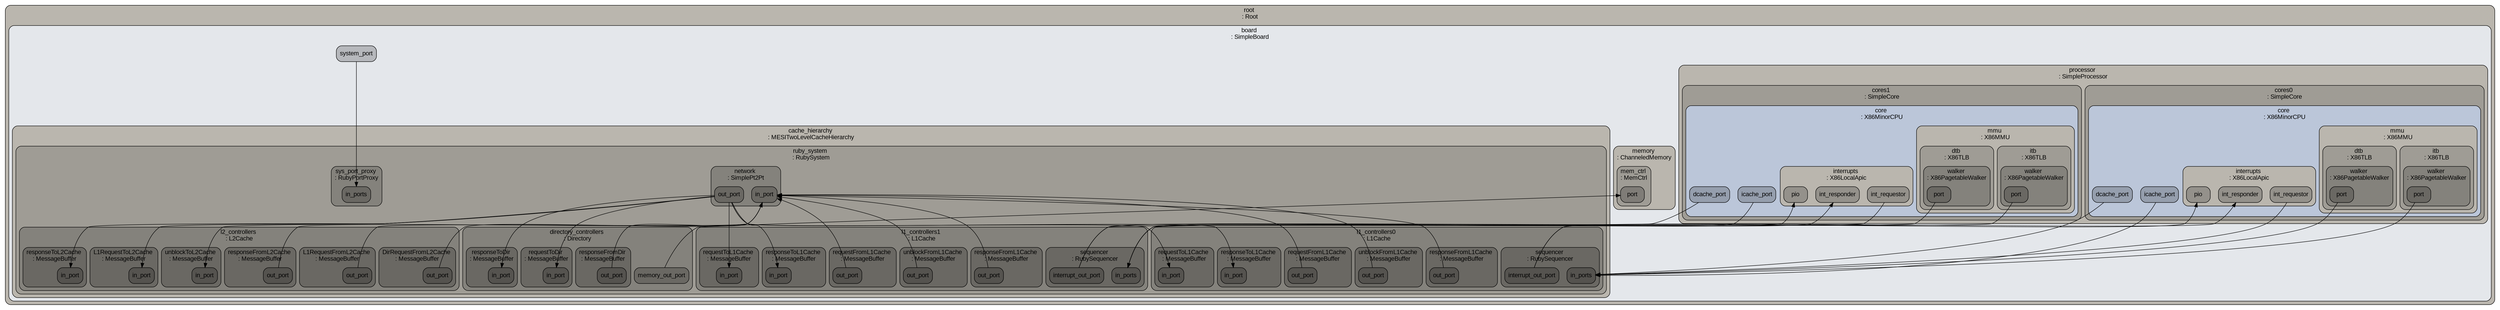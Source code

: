 digraph G {
ranksep="1.3";
subgraph cluster_root {
color="#000000";
fillcolor="#bab6ae";
fontcolor="#000000";
fontname=Arial;
fontsize=14;
label="root \n: Root";
shape=box;
style="rounded, filled";
tooltip="eventq_index&#61;0&#10;\full_system&#61;false&#10;\sim_quantum&#61;0&#10;\time_sync_enable&#61;false&#10;\time_sync_period&#61;100000000000&#10;\time_sync_spin_threshold&#61;100000000";
subgraph cluster_board {
color="#000000";
fillcolor="#e4e7eb";
fontcolor="#000000";
fontname=Arial;
fontsize=14;
label="board \n: SimpleBoard";
shape=box;
style="rounded, filled";
tooltip="auto_unlink_shared_backstore&#61;false&#10;\cache_line_size&#61;64&#10;\eventq_index&#61;0&#10;\exit_on_work_items&#61;true&#10;\init_param&#61;0&#10;\m5ops_base&#61;0&#10;\mem_mode&#61;timing&#10;\mem_ranges&#61;0:2147483648&#10;\memories&#61;board.memory.mem_ctrl.dram&#10;\mmap_using_noreserve&#61;false&#10;\multi_thread&#61;false&#10;\num_work_ids&#61;16&#10;\readfile&#61;&#10;\redirect_paths&#61;&#10;\shadow_rom_ranges&#61;&#10;\shared_backstore&#61;&#10;\symbolfile&#61;&#10;\thermal_components&#61;&#10;\thermal_model&#61;Null&#10;\work_begin_ckpt_count&#61;0&#10;\work_begin_cpu_id_exit&#61;-1&#10;\work_begin_exit_count&#61;0&#10;\work_cpus_ckpt_count&#61;0&#10;\work_end_ckpt_count&#61;0&#10;\work_end_exit_count&#61;0&#10;\work_item_id&#61;-1&#10;\workload&#61;board.workload";
board_system_port [color="#000000", fillcolor="#b6b8bc", fontcolor="#000000", fontname=Arial, fontsize=14, label=system_port, shape=box, style="rounded, filled"];
subgraph cluster_board_dvfs_handler {
color="#000000";
fillcolor="#bab6ae";
fontcolor="#000000";
fontname=Arial;
fontsize=14;
label="dvfs_handler \n: DVFSHandler";
shape=box;
style="rounded, filled";
tooltip="domains&#61;&#10;\enable&#61;false&#10;\eventq_index&#61;0&#10;\sys_clk_domain&#61;board.clk_domain&#10;\transition_latency&#61;100000000";
}

subgraph cluster_board_clk_domain {
color="#000000";
fillcolor="#bab6ae";
fontcolor="#000000";
fontname=Arial;
fontsize=14;
label="clk_domain \n: SrcClockDomain";
shape=box;
style="rounded, filled";
tooltip="clock&#61;333&#10;\domain_id&#61;-1&#10;\eventq_index&#61;0&#10;\init_perf_level&#61;0&#10;\voltage_domain&#61;board.clk_domain.voltage_domain";
subgraph cluster_board_clk_domain_voltage_domain {
color="#000000";
fillcolor="#9f9c95";
fontcolor="#000000";
fontname=Arial;
fontsize=14;
label="voltage_domain \n: VoltageDomain";
shape=box;
style="rounded, filled";
tooltip="eventq_index&#61;0&#10;\voltage&#61;1.0";
}

}

subgraph cluster_board_processor {
color="#000000";
fillcolor="#bab6ae";
fontcolor="#000000";
fontname=Arial;
fontsize=14;
label="processor \n: SimpleProcessor";
shape=box;
style="rounded, filled";
tooltip="eventq_index&#61;0&#10;\thermal_domain&#61;Null";
subgraph cluster_board_processor_cores0 {
color="#000000";
fillcolor="#9f9c95";
fontcolor="#000000";
fontname=Arial;
fontsize=14;
label="cores0 \n: SimpleCore";
shape=box;
style="rounded, filled";
tooltip="eventq_index&#61;0&#10;\thermal_domain&#61;Null";
subgraph cluster_board_processor_cores0_core {
color="#000000";
fillcolor="#bbc6d9";
fontcolor="#000000";
fontname=Arial;
fontsize=14;
label="core \n: X86MinorCPU";
shape=box;
style="rounded, filled";
tooltip="branchPred&#61;board.processor.cores0.core.branchPred&#10;\checker&#61;Null&#10;\clk_domain&#61;board.clk_domain&#10;\cpu_id&#61;0&#10;\decodeCycleInput&#61;true&#10;\decodeInputBufferSize&#61;3&#10;\decodeInputWidth&#61;2&#10;\decodeToExecuteForwardDelay&#61;1&#10;\decoder&#61;board.processor.cores0.core.decoder&#10;\do_checkpoint_insts&#61;true&#10;\do_statistics_insts&#61;true&#10;\enableIdling&#61;true&#10;\eventq_index&#61;0&#10;\executeAllowEarlyMemoryIssue&#61;true&#10;\executeBranchDelay&#61;1&#10;\executeCommitLimit&#61;2&#10;\executeCycleInput&#61;true&#10;\executeFuncUnits&#61;board.processor.cores0.core.executeFuncUnits&#10;\executeInputBufferSize&#61;7&#10;\executeInputWidth&#61;2&#10;\executeIssueLimit&#61;2&#10;\executeLSQMaxStoreBufferStoresPerCycle&#61;2&#10;\executeLSQRequestsQueueSize&#61;1&#10;\executeLSQStoreBufferSize&#61;5&#10;\executeLSQTransfersQueueSize&#61;2&#10;\executeMaxAccessesInMemory&#61;2&#10;\executeMemoryCommitLimit&#61;1&#10;\executeMemoryIssueLimit&#61;1&#10;\executeMemoryWidth&#61;0&#10;\executeSetTraceTimeOnCommit&#61;true&#10;\executeSetTraceTimeOnIssue&#61;false&#10;\fetch1FetchLimit&#61;1&#10;\fetch1LineSnapWidth&#61;0&#10;\fetch1LineWidth&#61;0&#10;\fetch1ToFetch2BackwardDelay&#61;1&#10;\fetch1ToFetch2ForwardDelay&#61;1&#10;\fetch2CycleInput&#61;true&#10;\fetch2InputBufferSize&#61;2&#10;\fetch2ToDecodeForwardDelay&#61;1&#10;\function_trace&#61;false&#10;\function_trace_start&#61;0&#10;\interrupts&#61;board.processor.cores0.core.interrupts&#10;\isa&#61;board.processor.cores0.core.isa&#10;\max_insts_all_threads&#61;0&#10;\max_insts_any_thread&#61;0&#10;\mmu&#61;board.processor.cores0.core.mmu&#10;\numThreads&#61;1&#10;\power_gating_on_idle&#61;false&#10;\power_model&#61;&#10;\power_state&#61;board.processor.cores0.core.power_state&#10;\progress_interval&#61;0&#10;\pwr_gating_latency&#61;300&#10;\simpoint_start_insts&#61;&#10;\socket_id&#61;0&#10;\switched_out&#61;false&#10;\syscallRetryLatency&#61;10000&#10;\system&#61;board&#10;\threadPolicy&#61;RoundRobin&#10;\tracer&#61;board.processor.cores0.core.tracer&#10;\workload&#61;board.processor.cores0.core.workload";
board_processor_cores0_core_icache_port [color="#000000", fillcolor="#959ead", fontcolor="#000000", fontname=Arial, fontsize=14, label=icache_port, shape=box, style="rounded, filled"];
board_processor_cores0_core_dcache_port [color="#000000", fillcolor="#959ead", fontcolor="#000000", fontname=Arial, fontsize=14, label=dcache_port, shape=box, style="rounded, filled"];
subgraph cluster_board_processor_cores0_core_mmu {
color="#000000";
fillcolor="#bab6ae";
fontcolor="#000000";
fontname=Arial;
fontsize=14;
label="mmu \n: X86MMU";
shape=box;
style="rounded, filled";
tooltip="dtb&#61;board.processor.cores0.core.mmu.dtb&#10;\eventq_index&#61;0&#10;\itb&#61;board.processor.cores0.core.mmu.itb";
subgraph cluster_board_processor_cores0_core_mmu_itb {
color="#000000";
fillcolor="#9f9c95";
fontcolor="#000000";
fontname=Arial;
fontsize=14;
label="itb \n: X86TLB";
shape=box;
style="rounded, filled";
tooltip="entry_type&#61;instruction&#10;\eventq_index&#61;0&#10;\next_level&#61;Null&#10;\size&#61;64&#10;\system&#61;board&#10;\walker&#61;board.processor.cores0.core.mmu.itb.walker";
subgraph cluster_board_processor_cores0_core_mmu_itb_walker {
color="#000000";
fillcolor="#84827c";
fontcolor="#000000";
fontname=Arial;
fontsize=14;
label="walker \n: X86PagetableWalker";
shape=box;
style="rounded, filled";
tooltip="clk_domain&#61;board.clk_domain&#10;\eventq_index&#61;0&#10;\num_squash_per_cycle&#61;4&#10;\power_model&#61;&#10;\power_state&#61;board.processor.cores0.core.mmu.itb.walker.power_state&#10;\system&#61;board";
board_processor_cores0_core_mmu_itb_walker_port [color="#000000", fillcolor="#6a6863", fontcolor="#000000", fontname=Arial, fontsize=14, label=port, shape=box, style="rounded, filled"];
subgraph cluster_board_processor_cores0_core_mmu_itb_walker_power_state {
color="#000000";
fillcolor="#6a6863";
fontcolor="#000000";
fontname=Arial;
fontsize=14;
label="power_state \n: PowerState";
shape=box;
style="rounded, filled";
tooltip="clk_gate_bins&#61;20&#10;\clk_gate_max&#61;1000000000000&#10;\clk_gate_min&#61;1000&#10;\default_state&#61;UNDEFINED&#10;\eventq_index&#61;0&#10;\leaders&#61;&#10;\possible_states&#61;";
}

}

}

subgraph cluster_board_processor_cores0_core_mmu_dtb {
color="#000000";
fillcolor="#9f9c95";
fontcolor="#000000";
fontname=Arial;
fontsize=14;
label="dtb \n: X86TLB";
shape=box;
style="rounded, filled";
tooltip="entry_type&#61;data&#10;\eventq_index&#61;0&#10;\next_level&#61;Null&#10;\size&#61;64&#10;\system&#61;board&#10;\walker&#61;board.processor.cores0.core.mmu.dtb.walker";
subgraph cluster_board_processor_cores0_core_mmu_dtb_walker {
color="#000000";
fillcolor="#84827c";
fontcolor="#000000";
fontname=Arial;
fontsize=14;
label="walker \n: X86PagetableWalker";
shape=box;
style="rounded, filled";
tooltip="clk_domain&#61;board.clk_domain&#10;\eventq_index&#61;0&#10;\num_squash_per_cycle&#61;4&#10;\power_model&#61;&#10;\power_state&#61;board.processor.cores0.core.mmu.dtb.walker.power_state&#10;\system&#61;board";
board_processor_cores0_core_mmu_dtb_walker_port [color="#000000", fillcolor="#6a6863", fontcolor="#000000", fontname=Arial, fontsize=14, label=port, shape=box, style="rounded, filled"];
subgraph cluster_board_processor_cores0_core_mmu_dtb_walker_power_state {
color="#000000";
fillcolor="#6a6863";
fontcolor="#000000";
fontname=Arial;
fontsize=14;
label="power_state \n: PowerState";
shape=box;
style="rounded, filled";
tooltip="clk_gate_bins&#61;20&#10;\clk_gate_max&#61;1000000000000&#10;\clk_gate_min&#61;1000&#10;\default_state&#61;UNDEFINED&#10;\eventq_index&#61;0&#10;\leaders&#61;&#10;\possible_states&#61;";
}

}

}

}

subgraph cluster_board_processor_cores0_core_executeFuncUnits {
color="#000000";
fillcolor="#bab6ae";
fontcolor="#000000";
fontname=Arial;
fontsize=14;
label="executeFuncUnits \n: MinorDefaultFUPool";
shape=box;
style="rounded, filled";
tooltip="eventq_index&#61;0&#10;\funcUnits&#61;board.processor.cores0.core.executeFuncUnits.funcUnits0 board.processor.cores0.core.executeFuncUnits.funcUnits1 board.processor.cores0.core.executeFuncUnits.funcUnits2 board.processor.cores0.core.executeFuncUnits.funcUnits3 board.processor.cores0.core.executeFuncUnits.funcUnits4 board.processor.cores0.core.executeFuncUnits.funcUnits5 board.processor.cores0.core.executeFuncUnits.funcUnits6 board.processor.cores0.core.executeFuncUnits.funcUnits7";
subgraph cluster_board_processor_cores0_core_executeFuncUnits_funcUnits0 {
color="#000000";
fillcolor="#9f9c95";
fontcolor="#000000";
fontname=Arial;
fontsize=14;
label="funcUnits0 \n: MinorDefaultIntFU";
shape=box;
style="rounded, filled";
tooltip="cantForwardFromFUIndices&#61;&#10;\eventq_index&#61;0&#10;\issueLat&#61;1&#10;\opClasses&#61;board.processor.cores0.core.executeFuncUnits.funcUnits0.opClasses&#10;\opLat&#61;3&#10;\timings&#61;board.processor.cores0.core.executeFuncUnits.funcUnits0.timings";
subgraph cluster_board_processor_cores0_core_executeFuncUnits_funcUnits0_opClasses {
color="#000000";
fillcolor="#84827c";
fontcolor="#000000";
fontname=Arial;
fontsize=14;
label="opClasses \n: MinorOpClassSet";
shape=box;
style="rounded, filled";
tooltip="eventq_index&#61;0&#10;\opClasses&#61;board.processor.cores0.core.executeFuncUnits.funcUnits0.opClasses.opClasses";
subgraph cluster_board_processor_cores0_core_executeFuncUnits_funcUnits0_opClasses_opClasses {
color="#000000";
fillcolor="#6a6863";
fontcolor="#000000";
fontname=Arial;
fontsize=14;
label="opClasses \n: MinorOpClass";
shape=box;
style="rounded, filled";
tooltip="eventq_index&#61;0&#10;\opClass&#61;IntAlu";
}

}

subgraph cluster_board_processor_cores0_core_executeFuncUnits_funcUnits0_timings {
color="#000000";
fillcolor="#84827c";
fontcolor="#000000";
fontname=Arial;
fontsize=14;
label="timings \n: MinorFUTiming";
shape=box;
style="rounded, filled";
tooltip="description&#61;Int&#10;\eventq_index&#61;0&#10;\extraAssumedLat&#61;0&#10;\extraCommitLat&#61;0&#10;\extraCommitLatExpr&#61;Null&#10;\mask&#61;0&#10;\match&#61;0&#10;\opClasses&#61;board.processor.cores0.core.executeFuncUnits.funcUnits0.timings.opClasses&#10;\srcRegsRelativeLats&#61;2&#10;\suppress&#61;false";
subgraph cluster_board_processor_cores0_core_executeFuncUnits_funcUnits0_timings_opClasses {
color="#000000";
fillcolor="#6a6863";
fontcolor="#000000";
fontname=Arial;
fontsize=14;
label="opClasses \n: MinorOpClassSet";
shape=box;
style="rounded, filled";
tooltip="eventq_index&#61;0&#10;\opClasses&#61;";
}

}

}

subgraph cluster_board_processor_cores0_core_executeFuncUnits_funcUnits1 {
color="#000000";
fillcolor="#9f9c95";
fontcolor="#000000";
fontname=Arial;
fontsize=14;
label="funcUnits1 \n: MinorDefaultIntFU";
shape=box;
style="rounded, filled";
tooltip="cantForwardFromFUIndices&#61;&#10;\eventq_index&#61;0&#10;\issueLat&#61;1&#10;\opClasses&#61;board.processor.cores0.core.executeFuncUnits.funcUnits1.opClasses&#10;\opLat&#61;3&#10;\timings&#61;board.processor.cores0.core.executeFuncUnits.funcUnits1.timings";
subgraph cluster_board_processor_cores0_core_executeFuncUnits_funcUnits1_opClasses {
color="#000000";
fillcolor="#84827c";
fontcolor="#000000";
fontname=Arial;
fontsize=14;
label="opClasses \n: MinorOpClassSet";
shape=box;
style="rounded, filled";
tooltip="eventq_index&#61;0&#10;\opClasses&#61;board.processor.cores0.core.executeFuncUnits.funcUnits1.opClasses.opClasses";
subgraph cluster_board_processor_cores0_core_executeFuncUnits_funcUnits1_opClasses_opClasses {
color="#000000";
fillcolor="#6a6863";
fontcolor="#000000";
fontname=Arial;
fontsize=14;
label="opClasses \n: MinorOpClass";
shape=box;
style="rounded, filled";
tooltip="eventq_index&#61;0&#10;\opClass&#61;IntAlu";
}

}

subgraph cluster_board_processor_cores0_core_executeFuncUnits_funcUnits1_timings {
color="#000000";
fillcolor="#84827c";
fontcolor="#000000";
fontname=Arial;
fontsize=14;
label="timings \n: MinorFUTiming";
shape=box;
style="rounded, filled";
tooltip="description&#61;Int&#10;\eventq_index&#61;0&#10;\extraAssumedLat&#61;0&#10;\extraCommitLat&#61;0&#10;\extraCommitLatExpr&#61;Null&#10;\mask&#61;0&#10;\match&#61;0&#10;\opClasses&#61;board.processor.cores0.core.executeFuncUnits.funcUnits1.timings.opClasses&#10;\srcRegsRelativeLats&#61;2&#10;\suppress&#61;false";
subgraph cluster_board_processor_cores0_core_executeFuncUnits_funcUnits1_timings_opClasses {
color="#000000";
fillcolor="#6a6863";
fontcolor="#000000";
fontname=Arial;
fontsize=14;
label="opClasses \n: MinorOpClassSet";
shape=box;
style="rounded, filled";
tooltip="eventq_index&#61;0&#10;\opClasses&#61;";
}

}

}

subgraph cluster_board_processor_cores0_core_executeFuncUnits_funcUnits2 {
color="#000000";
fillcolor="#9f9c95";
fontcolor="#000000";
fontname=Arial;
fontsize=14;
label="funcUnits2 \n: MinorDefaultIntMulFU";
shape=box;
style="rounded, filled";
tooltip="cantForwardFromFUIndices&#61;&#10;\eventq_index&#61;0&#10;\issueLat&#61;1&#10;\opClasses&#61;board.processor.cores0.core.executeFuncUnits.funcUnits2.opClasses&#10;\opLat&#61;3&#10;\timings&#61;board.processor.cores0.core.executeFuncUnits.funcUnits2.timings";
subgraph cluster_board_processor_cores0_core_executeFuncUnits_funcUnits2_opClasses {
color="#000000";
fillcolor="#84827c";
fontcolor="#000000";
fontname=Arial;
fontsize=14;
label="opClasses \n: MinorOpClassSet";
shape=box;
style="rounded, filled";
tooltip="eventq_index&#61;0&#10;\opClasses&#61;board.processor.cores0.core.executeFuncUnits.funcUnits2.opClasses.opClasses";
subgraph cluster_board_processor_cores0_core_executeFuncUnits_funcUnits2_opClasses_opClasses {
color="#000000";
fillcolor="#6a6863";
fontcolor="#000000";
fontname=Arial;
fontsize=14;
label="opClasses \n: MinorOpClass";
shape=box;
style="rounded, filled";
tooltip="eventq_index&#61;0&#10;\opClass&#61;IntMult";
}

}

subgraph cluster_board_processor_cores0_core_executeFuncUnits_funcUnits2_timings {
color="#000000";
fillcolor="#84827c";
fontcolor="#000000";
fontname=Arial;
fontsize=14;
label="timings \n: MinorFUTiming";
shape=box;
style="rounded, filled";
tooltip="description&#61;Mul&#10;\eventq_index&#61;0&#10;\extraAssumedLat&#61;0&#10;\extraCommitLat&#61;0&#10;\extraCommitLatExpr&#61;Null&#10;\mask&#61;0&#10;\match&#61;0&#10;\opClasses&#61;board.processor.cores0.core.executeFuncUnits.funcUnits2.timings.opClasses&#10;\srcRegsRelativeLats&#61;0&#10;\suppress&#61;false";
subgraph cluster_board_processor_cores0_core_executeFuncUnits_funcUnits2_timings_opClasses {
color="#000000";
fillcolor="#6a6863";
fontcolor="#000000";
fontname=Arial;
fontsize=14;
label="opClasses \n: MinorOpClassSet";
shape=box;
style="rounded, filled";
tooltip="eventq_index&#61;0&#10;\opClasses&#61;";
}

}

}

subgraph cluster_board_processor_cores0_core_executeFuncUnits_funcUnits3 {
color="#000000";
fillcolor="#9f9c95";
fontcolor="#000000";
fontname=Arial;
fontsize=14;
label="funcUnits3 \n: MinorDefaultIntDivFU";
shape=box;
style="rounded, filled";
tooltip="cantForwardFromFUIndices&#61;&#10;\eventq_index&#61;0&#10;\issueLat&#61;9&#10;\opClasses&#61;board.processor.cores0.core.executeFuncUnits.funcUnits3.opClasses&#10;\opLat&#61;9&#10;\timings&#61;";
subgraph cluster_board_processor_cores0_core_executeFuncUnits_funcUnits3_opClasses {
color="#000000";
fillcolor="#84827c";
fontcolor="#000000";
fontname=Arial;
fontsize=14;
label="opClasses \n: MinorOpClassSet";
shape=box;
style="rounded, filled";
tooltip="eventq_index&#61;0&#10;\opClasses&#61;board.processor.cores0.core.executeFuncUnits.funcUnits3.opClasses.opClasses";
subgraph cluster_board_processor_cores0_core_executeFuncUnits_funcUnits3_opClasses_opClasses {
color="#000000";
fillcolor="#6a6863";
fontcolor="#000000";
fontname=Arial;
fontsize=14;
label="opClasses \n: MinorOpClass";
shape=box;
style="rounded, filled";
tooltip="eventq_index&#61;0&#10;\opClass&#61;IntDiv";
}

}

}

subgraph cluster_board_processor_cores0_core_executeFuncUnits_funcUnits4 {
color="#000000";
fillcolor="#9f9c95";
fontcolor="#000000";
fontname=Arial;
fontsize=14;
label="funcUnits4 \n: MinorDefaultFloatSimdFU";
shape=box;
style="rounded, filled";
tooltip="cantForwardFromFUIndices&#61;&#10;\eventq_index&#61;0&#10;\issueLat&#61;1&#10;\opClasses&#61;board.processor.cores0.core.executeFuncUnits.funcUnits4.opClasses&#10;\opLat&#61;6&#10;\timings&#61;board.processor.cores0.core.executeFuncUnits.funcUnits4.timings";
subgraph cluster_board_processor_cores0_core_executeFuncUnits_funcUnits4_opClasses {
color="#000000";
fillcolor="#84827c";
fontcolor="#000000";
fontname=Arial;
fontsize=14;
label="opClasses \n: MinorOpClassSet";
shape=box;
style="rounded, filled";
tooltip="eventq_index&#61;0&#10;\opClasses&#61;board.processor.cores0.core.executeFuncUnits.funcUnits4.opClasses.opClasses00 board.processor.cores0.core.executeFuncUnits.funcUnits4.opClasses.opClasses01 board.processor.cores0.core.executeFuncUnits.funcUnits4.opClasses.opClasses02 board.processor.cores0.core.executeFuncUnits.funcUnits4.opClasses.opClasses03 board.processor.cores0.core.executeFuncUnits.funcUnits4.opClasses.opClasses04 board.processor.cores0.core.executeFuncUnits.funcUnits4.opClasses.opClasses05 board.processor.cores0.core.executeFuncUnits.funcUnits4.opClasses.opClasses06 board.processor.cores0.core.executeFuncUnits.funcUnits4.opClasses.opClasses07 board.processor.cores0.core.executeFuncUnits.funcUnits4.opClasses.opClasses08 board.processor.cores0.core.executeFuncUnits.funcUnits4.opClasses.opClasses09 board.processor.cores0.core.executeFuncUnits.funcUnits4.opClasses.opClasses10 board.processor.cores0.core.executeFuncUnits.funcUnits4.opClasses.opClasses11 board.processor.cores0.core.executeFuncUnits.funcUnits4.opClasses.opClasses12 board.processor.cores0.core.executeFuncUnits.funcUnits4.opClasses.opClasses13 board.processor.cores0.core.executeFuncUnits.funcUnits4.opClasses.opClasses14 board.processor.cores0.core.executeFuncUnits.funcUnits4.opClasses.opClasses15 board.processor.cores0.core.executeFuncUnits.funcUnits4.opClasses.opClasses16 board.processor.cores0.core.executeFuncUnits.funcUnits4.opClasses.opClasses17 board.processor.cores0.core.executeFuncUnits.funcUnits4.opClasses.opClasses18 board.processor.cores0.core.executeFuncUnits.funcUnits4.opClasses.opClasses19 board.processor.cores0.core.executeFuncUnits.funcUnits4.opClasses.opClasses20 board.processor.cores0.core.executeFuncUnits.funcUnits4.opClasses.opClasses21 board.processor.cores0.core.executeFuncUnits.funcUnits4.opClasses.opClasses22 board.processor.cores0.core.executeFuncUnits.funcUnits4.opClasses.opClasses23 board.processor.cores0.core.executeFuncUnits.funcUnits4.opClasses.opClasses24 board.processor.cores0.core.executeFuncUnits.funcUnits4.opClasses.opClasses25 board.processor.cores0.core.executeFuncUnits.funcUnits4.opClasses.opClasses26 board.processor.cores0.core.executeFuncUnits.funcUnits4.opClasses.opClasses27 board.processor.cores0.core.executeFuncUnits.funcUnits4.opClasses.opClasses28 board.processor.cores0.core.executeFuncUnits.funcUnits4.opClasses.opClasses29 board.processor.cores0.core.executeFuncUnits.funcUnits4.opClasses.opClasses30 board.processor.cores0.core.executeFuncUnits.funcUnits4.opClasses.opClasses31 board.processor.cores0.core.executeFuncUnits.funcUnits4.opClasses.opClasses32 board.processor.cores0.core.executeFuncUnits.funcUnits4.opClasses.opClasses33 board.processor.cores0.core.executeFuncUnits.funcUnits4.opClasses.opClasses34 board.processor.cores0.core.executeFuncUnits.funcUnits4.opClasses.opClasses35 board.processor.cores0.core.executeFuncUnits.funcUnits4.opClasses.opClasses36 board.processor.cores0.core.executeFuncUnits.funcUnits4.opClasses.opClasses37 board.processor.cores0.core.executeFuncUnits.funcUnits4.opClasses.opClasses38 board.processor.cores0.core.executeFuncUnits.funcUnits4.opClasses.opClasses39 board.processor.cores0.core.executeFuncUnits.funcUnits4.opClasses.opClasses40 board.processor.cores0.core.executeFuncUnits.funcUnits4.opClasses.opClasses41 board.processor.cores0.core.executeFuncUnits.funcUnits4.opClasses.opClasses42 board.processor.cores0.core.executeFuncUnits.funcUnits4.opClasses.opClasses43 board.processor.cores0.core.executeFuncUnits.funcUnits4.opClasses.opClasses44 board.processor.cores0.core.executeFuncUnits.funcUnits4.opClasses.opClasses45 board.processor.cores0.core.executeFuncUnits.funcUnits4.opClasses.opClasses46 board.processor.cores0.core.executeFuncUnits.funcUnits4.opClasses.opClasses47 board.processor.cores0.core.executeFuncUnits.funcUnits4.opClasses.opClasses48 board.processor.cores0.core.executeFuncUnits.funcUnits4.opClasses.opClasses49 board.processor.cores0.core.executeFuncUnits.funcUnits4.opClasses.opClasses50";
subgraph cluster_board_processor_cores0_core_executeFuncUnits_funcUnits4_opClasses_opClasses00 {
color="#000000";
fillcolor="#6a6863";
fontcolor="#000000";
fontname=Arial;
fontsize=14;
label="opClasses00 \n: MinorOpClass";
shape=box;
style="rounded, filled";
tooltip="eventq_index&#61;0&#10;\opClass&#61;FloatAdd";
}

subgraph cluster_board_processor_cores0_core_executeFuncUnits_funcUnits4_opClasses_opClasses01 {
color="#000000";
fillcolor="#6a6863";
fontcolor="#000000";
fontname=Arial;
fontsize=14;
label="opClasses01 \n: MinorOpClass";
shape=box;
style="rounded, filled";
tooltip="eventq_index&#61;0&#10;\opClass&#61;FloatCmp";
}

subgraph cluster_board_processor_cores0_core_executeFuncUnits_funcUnits4_opClasses_opClasses02 {
color="#000000";
fillcolor="#6a6863";
fontcolor="#000000";
fontname=Arial;
fontsize=14;
label="opClasses02 \n: MinorOpClass";
shape=box;
style="rounded, filled";
tooltip="eventq_index&#61;0&#10;\opClass&#61;FloatCvt";
}

subgraph cluster_board_processor_cores0_core_executeFuncUnits_funcUnits4_opClasses_opClasses03 {
color="#000000";
fillcolor="#6a6863";
fontcolor="#000000";
fontname=Arial;
fontsize=14;
label="opClasses03 \n: MinorOpClass";
shape=box;
style="rounded, filled";
tooltip="eventq_index&#61;0&#10;\opClass&#61;FloatMisc";
}

subgraph cluster_board_processor_cores0_core_executeFuncUnits_funcUnits4_opClasses_opClasses04 {
color="#000000";
fillcolor="#6a6863";
fontcolor="#000000";
fontname=Arial;
fontsize=14;
label="opClasses04 \n: MinorOpClass";
shape=box;
style="rounded, filled";
tooltip="eventq_index&#61;0&#10;\opClass&#61;FloatMult";
}

subgraph cluster_board_processor_cores0_core_executeFuncUnits_funcUnits4_opClasses_opClasses05 {
color="#000000";
fillcolor="#6a6863";
fontcolor="#000000";
fontname=Arial;
fontsize=14;
label="opClasses05 \n: MinorOpClass";
shape=box;
style="rounded, filled";
tooltip="eventq_index&#61;0&#10;\opClass&#61;FloatMultAcc";
}

subgraph cluster_board_processor_cores0_core_executeFuncUnits_funcUnits4_opClasses_opClasses06 {
color="#000000";
fillcolor="#6a6863";
fontcolor="#000000";
fontname=Arial;
fontsize=14;
label="opClasses06 \n: MinorOpClass";
shape=box;
style="rounded, filled";
tooltip="eventq_index&#61;0&#10;\opClass&#61;FloatDiv";
}

subgraph cluster_board_processor_cores0_core_executeFuncUnits_funcUnits4_opClasses_opClasses07 {
color="#000000";
fillcolor="#6a6863";
fontcolor="#000000";
fontname=Arial;
fontsize=14;
label="opClasses07 \n: MinorOpClass";
shape=box;
style="rounded, filled";
tooltip="eventq_index&#61;0&#10;\opClass&#61;FloatSqrt";
}

subgraph cluster_board_processor_cores0_core_executeFuncUnits_funcUnits4_opClasses_opClasses08 {
color="#000000";
fillcolor="#6a6863";
fontcolor="#000000";
fontname=Arial;
fontsize=14;
label="opClasses08 \n: MinorOpClass";
shape=box;
style="rounded, filled";
tooltip="eventq_index&#61;0&#10;\opClass&#61;SimdAdd";
}

subgraph cluster_board_processor_cores0_core_executeFuncUnits_funcUnits4_opClasses_opClasses09 {
color="#000000";
fillcolor="#6a6863";
fontcolor="#000000";
fontname=Arial;
fontsize=14;
label="opClasses09 \n: MinorOpClass";
shape=box;
style="rounded, filled";
tooltip="eventq_index&#61;0&#10;\opClass&#61;SimdAddAcc";
}

subgraph cluster_board_processor_cores0_core_executeFuncUnits_funcUnits4_opClasses_opClasses10 {
color="#000000";
fillcolor="#6a6863";
fontcolor="#000000";
fontname=Arial;
fontsize=14;
label="opClasses10 \n: MinorOpClass";
shape=box;
style="rounded, filled";
tooltip="eventq_index&#61;0&#10;\opClass&#61;SimdAlu";
}

subgraph cluster_board_processor_cores0_core_executeFuncUnits_funcUnits4_opClasses_opClasses11 {
color="#000000";
fillcolor="#6a6863";
fontcolor="#000000";
fontname=Arial;
fontsize=14;
label="opClasses11 \n: MinorOpClass";
shape=box;
style="rounded, filled";
tooltip="eventq_index&#61;0&#10;\opClass&#61;SimdCmp";
}

subgraph cluster_board_processor_cores0_core_executeFuncUnits_funcUnits4_opClasses_opClasses12 {
color="#000000";
fillcolor="#6a6863";
fontcolor="#000000";
fontname=Arial;
fontsize=14;
label="opClasses12 \n: MinorOpClass";
shape=box;
style="rounded, filled";
tooltip="eventq_index&#61;0&#10;\opClass&#61;SimdCvt";
}

subgraph cluster_board_processor_cores0_core_executeFuncUnits_funcUnits4_opClasses_opClasses13 {
color="#000000";
fillcolor="#6a6863";
fontcolor="#000000";
fontname=Arial;
fontsize=14;
label="opClasses13 \n: MinorOpClass";
shape=box;
style="rounded, filled";
tooltip="eventq_index&#61;0&#10;\opClass&#61;SimdMisc";
}

subgraph cluster_board_processor_cores0_core_executeFuncUnits_funcUnits4_opClasses_opClasses14 {
color="#000000";
fillcolor="#6a6863";
fontcolor="#000000";
fontname=Arial;
fontsize=14;
label="opClasses14 \n: MinorOpClass";
shape=box;
style="rounded, filled";
tooltip="eventq_index&#61;0&#10;\opClass&#61;SimdMult";
}

subgraph cluster_board_processor_cores0_core_executeFuncUnits_funcUnits4_opClasses_opClasses15 {
color="#000000";
fillcolor="#6a6863";
fontcolor="#000000";
fontname=Arial;
fontsize=14;
label="opClasses15 \n: MinorOpClass";
shape=box;
style="rounded, filled";
tooltip="eventq_index&#61;0&#10;\opClass&#61;SimdMultAcc";
}

subgraph cluster_board_processor_cores0_core_executeFuncUnits_funcUnits4_opClasses_opClasses16 {
color="#000000";
fillcolor="#6a6863";
fontcolor="#000000";
fontname=Arial;
fontsize=14;
label="opClasses16 \n: MinorOpClass";
shape=box;
style="rounded, filled";
tooltip="eventq_index&#61;0&#10;\opClass&#61;SimdMatMultAcc";
}

subgraph cluster_board_processor_cores0_core_executeFuncUnits_funcUnits4_opClasses_opClasses17 {
color="#000000";
fillcolor="#6a6863";
fontcolor="#000000";
fontname=Arial;
fontsize=14;
label="opClasses17 \n: MinorOpClass";
shape=box;
style="rounded, filled";
tooltip="eventq_index&#61;0&#10;\opClass&#61;SimdShift";
}

subgraph cluster_board_processor_cores0_core_executeFuncUnits_funcUnits4_opClasses_opClasses18 {
color="#000000";
fillcolor="#6a6863";
fontcolor="#000000";
fontname=Arial;
fontsize=14;
label="opClasses18 \n: MinorOpClass";
shape=box;
style="rounded, filled";
tooltip="eventq_index&#61;0&#10;\opClass&#61;SimdShiftAcc";
}

subgraph cluster_board_processor_cores0_core_executeFuncUnits_funcUnits4_opClasses_opClasses19 {
color="#000000";
fillcolor="#6a6863";
fontcolor="#000000";
fontname=Arial;
fontsize=14;
label="opClasses19 \n: MinorOpClass";
shape=box;
style="rounded, filled";
tooltip="eventq_index&#61;0&#10;\opClass&#61;SimdDiv";
}

subgraph cluster_board_processor_cores0_core_executeFuncUnits_funcUnits4_opClasses_opClasses20 {
color="#000000";
fillcolor="#6a6863";
fontcolor="#000000";
fontname=Arial;
fontsize=14;
label="opClasses20 \n: MinorOpClass";
shape=box;
style="rounded, filled";
tooltip="eventq_index&#61;0&#10;\opClass&#61;SimdSqrt";
}

subgraph cluster_board_processor_cores0_core_executeFuncUnits_funcUnits4_opClasses_opClasses21 {
color="#000000";
fillcolor="#6a6863";
fontcolor="#000000";
fontname=Arial;
fontsize=14;
label="opClasses21 \n: MinorOpClass";
shape=box;
style="rounded, filled";
tooltip="eventq_index&#61;0&#10;\opClass&#61;SimdFloatAdd";
}

subgraph cluster_board_processor_cores0_core_executeFuncUnits_funcUnits4_opClasses_opClasses22 {
color="#000000";
fillcolor="#6a6863";
fontcolor="#000000";
fontname=Arial;
fontsize=14;
label="opClasses22 \n: MinorOpClass";
shape=box;
style="rounded, filled";
tooltip="eventq_index&#61;0&#10;\opClass&#61;SimdFloatAlu";
}

subgraph cluster_board_processor_cores0_core_executeFuncUnits_funcUnits4_opClasses_opClasses23 {
color="#000000";
fillcolor="#6a6863";
fontcolor="#000000";
fontname=Arial;
fontsize=14;
label="opClasses23 \n: MinorOpClass";
shape=box;
style="rounded, filled";
tooltip="eventq_index&#61;0&#10;\opClass&#61;SimdFloatCmp";
}

subgraph cluster_board_processor_cores0_core_executeFuncUnits_funcUnits4_opClasses_opClasses24 {
color="#000000";
fillcolor="#6a6863";
fontcolor="#000000";
fontname=Arial;
fontsize=14;
label="opClasses24 \n: MinorOpClass";
shape=box;
style="rounded, filled";
tooltip="eventq_index&#61;0&#10;\opClass&#61;SimdFloatCvt";
}

subgraph cluster_board_processor_cores0_core_executeFuncUnits_funcUnits4_opClasses_opClasses25 {
color="#000000";
fillcolor="#6a6863";
fontcolor="#000000";
fontname=Arial;
fontsize=14;
label="opClasses25 \n: MinorOpClass";
shape=box;
style="rounded, filled";
tooltip="eventq_index&#61;0&#10;\opClass&#61;SimdFloatDiv";
}

subgraph cluster_board_processor_cores0_core_executeFuncUnits_funcUnits4_opClasses_opClasses26 {
color="#000000";
fillcolor="#6a6863";
fontcolor="#000000";
fontname=Arial;
fontsize=14;
label="opClasses26 \n: MinorOpClass";
shape=box;
style="rounded, filled";
tooltip="eventq_index&#61;0&#10;\opClass&#61;SimdFloatMisc";
}

subgraph cluster_board_processor_cores0_core_executeFuncUnits_funcUnits4_opClasses_opClasses27 {
color="#000000";
fillcolor="#6a6863";
fontcolor="#000000";
fontname=Arial;
fontsize=14;
label="opClasses27 \n: MinorOpClass";
shape=box;
style="rounded, filled";
tooltip="eventq_index&#61;0&#10;\opClass&#61;SimdFloatMult";
}

subgraph cluster_board_processor_cores0_core_executeFuncUnits_funcUnits4_opClasses_opClasses28 {
color="#000000";
fillcolor="#6a6863";
fontcolor="#000000";
fontname=Arial;
fontsize=14;
label="opClasses28 \n: MinorOpClass";
shape=box;
style="rounded, filled";
tooltip="eventq_index&#61;0&#10;\opClass&#61;SimdFloatMultAcc";
}

subgraph cluster_board_processor_cores0_core_executeFuncUnits_funcUnits4_opClasses_opClasses29 {
color="#000000";
fillcolor="#6a6863";
fontcolor="#000000";
fontname=Arial;
fontsize=14;
label="opClasses29 \n: MinorOpClass";
shape=box;
style="rounded, filled";
tooltip="eventq_index&#61;0&#10;\opClass&#61;SimdFloatMatMultAcc";
}

subgraph cluster_board_processor_cores0_core_executeFuncUnits_funcUnits4_opClasses_opClasses30 {
color="#000000";
fillcolor="#6a6863";
fontcolor="#000000";
fontname=Arial;
fontsize=14;
label="opClasses30 \n: MinorOpClass";
shape=box;
style="rounded, filled";
tooltip="eventq_index&#61;0&#10;\opClass&#61;SimdFloatSqrt";
}

subgraph cluster_board_processor_cores0_core_executeFuncUnits_funcUnits4_opClasses_opClasses31 {
color="#000000";
fillcolor="#6a6863";
fontcolor="#000000";
fontname=Arial;
fontsize=14;
label="opClasses31 \n: MinorOpClass";
shape=box;
style="rounded, filled";
tooltip="eventq_index&#61;0&#10;\opClass&#61;SimdReduceAdd";
}

subgraph cluster_board_processor_cores0_core_executeFuncUnits_funcUnits4_opClasses_opClasses32 {
color="#000000";
fillcolor="#6a6863";
fontcolor="#000000";
fontname=Arial;
fontsize=14;
label="opClasses32 \n: MinorOpClass";
shape=box;
style="rounded, filled";
tooltip="eventq_index&#61;0&#10;\opClass&#61;SimdReduceAlu";
}

subgraph cluster_board_processor_cores0_core_executeFuncUnits_funcUnits4_opClasses_opClasses33 {
color="#000000";
fillcolor="#6a6863";
fontcolor="#000000";
fontname=Arial;
fontsize=14;
label="opClasses33 \n: MinorOpClass";
shape=box;
style="rounded, filled";
tooltip="eventq_index&#61;0&#10;\opClass&#61;SimdReduceCmp";
}

subgraph cluster_board_processor_cores0_core_executeFuncUnits_funcUnits4_opClasses_opClasses34 {
color="#000000";
fillcolor="#6a6863";
fontcolor="#000000";
fontname=Arial;
fontsize=14;
label="opClasses34 \n: MinorOpClass";
shape=box;
style="rounded, filled";
tooltip="eventq_index&#61;0&#10;\opClass&#61;SimdFloatReduceAdd";
}

subgraph cluster_board_processor_cores0_core_executeFuncUnits_funcUnits4_opClasses_opClasses35 {
color="#000000";
fillcolor="#6a6863";
fontcolor="#000000";
fontname=Arial;
fontsize=14;
label="opClasses35 \n: MinorOpClass";
shape=box;
style="rounded, filled";
tooltip="eventq_index&#61;0&#10;\opClass&#61;SimdFloatReduceCmp";
}

subgraph cluster_board_processor_cores0_core_executeFuncUnits_funcUnits4_opClasses_opClasses36 {
color="#000000";
fillcolor="#6a6863";
fontcolor="#000000";
fontname=Arial;
fontsize=14;
label="opClasses36 \n: MinorOpClass";
shape=box;
style="rounded, filled";
tooltip="eventq_index&#61;0&#10;\opClass&#61;SimdAes";
}

subgraph cluster_board_processor_cores0_core_executeFuncUnits_funcUnits4_opClasses_opClasses37 {
color="#000000";
fillcolor="#6a6863";
fontcolor="#000000";
fontname=Arial;
fontsize=14;
label="opClasses37 \n: MinorOpClass";
shape=box;
style="rounded, filled";
tooltip="eventq_index&#61;0&#10;\opClass&#61;SimdAesMix";
}

subgraph cluster_board_processor_cores0_core_executeFuncUnits_funcUnits4_opClasses_opClasses38 {
color="#000000";
fillcolor="#6a6863";
fontcolor="#000000";
fontname=Arial;
fontsize=14;
label="opClasses38 \n: MinorOpClass";
shape=box;
style="rounded, filled";
tooltip="eventq_index&#61;0&#10;\opClass&#61;SimdSha1Hash";
}

subgraph cluster_board_processor_cores0_core_executeFuncUnits_funcUnits4_opClasses_opClasses39 {
color="#000000";
fillcolor="#6a6863";
fontcolor="#000000";
fontname=Arial;
fontsize=14;
label="opClasses39 \n: MinorOpClass";
shape=box;
style="rounded, filled";
tooltip="eventq_index&#61;0&#10;\opClass&#61;SimdSha1Hash2";
}

subgraph cluster_board_processor_cores0_core_executeFuncUnits_funcUnits4_opClasses_opClasses40 {
color="#000000";
fillcolor="#6a6863";
fontcolor="#000000";
fontname=Arial;
fontsize=14;
label="opClasses40 \n: MinorOpClass";
shape=box;
style="rounded, filled";
tooltip="eventq_index&#61;0&#10;\opClass&#61;SimdSha256Hash";
}

subgraph cluster_board_processor_cores0_core_executeFuncUnits_funcUnits4_opClasses_opClasses41 {
color="#000000";
fillcolor="#6a6863";
fontcolor="#000000";
fontname=Arial;
fontsize=14;
label="opClasses41 \n: MinorOpClass";
shape=box;
style="rounded, filled";
tooltip="eventq_index&#61;0&#10;\opClass&#61;SimdSha256Hash2";
}

subgraph cluster_board_processor_cores0_core_executeFuncUnits_funcUnits4_opClasses_opClasses42 {
color="#000000";
fillcolor="#6a6863";
fontcolor="#000000";
fontname=Arial;
fontsize=14;
label="opClasses42 \n: MinorOpClass";
shape=box;
style="rounded, filled";
tooltip="eventq_index&#61;0&#10;\opClass&#61;SimdShaSigma2";
}

subgraph cluster_board_processor_cores0_core_executeFuncUnits_funcUnits4_opClasses_opClasses43 {
color="#000000";
fillcolor="#6a6863";
fontcolor="#000000";
fontname=Arial;
fontsize=14;
label="opClasses43 \n: MinorOpClass";
shape=box;
style="rounded, filled";
tooltip="eventq_index&#61;0&#10;\opClass&#61;SimdShaSigma3";
}

subgraph cluster_board_processor_cores0_core_executeFuncUnits_funcUnits4_opClasses_opClasses44 {
color="#000000";
fillcolor="#6a6863";
fontcolor="#000000";
fontname=Arial;
fontsize=14;
label="opClasses44 \n: MinorOpClass";
shape=box;
style="rounded, filled";
tooltip="eventq_index&#61;0&#10;\opClass&#61;Matrix";
}

subgraph cluster_board_processor_cores0_core_executeFuncUnits_funcUnits4_opClasses_opClasses45 {
color="#000000";
fillcolor="#6a6863";
fontcolor="#000000";
fontname=Arial;
fontsize=14;
label="opClasses45 \n: MinorOpClass";
shape=box;
style="rounded, filled";
tooltip="eventq_index&#61;0&#10;\opClass&#61;MatrixMov";
}

subgraph cluster_board_processor_cores0_core_executeFuncUnits_funcUnits4_opClasses_opClasses46 {
color="#000000";
fillcolor="#6a6863";
fontcolor="#000000";
fontname=Arial;
fontsize=14;
label="opClasses46 \n: MinorOpClass";
shape=box;
style="rounded, filled";
tooltip="eventq_index&#61;0&#10;\opClass&#61;MatrixOP";
}

subgraph cluster_board_processor_cores0_core_executeFuncUnits_funcUnits4_opClasses_opClasses47 {
color="#000000";
fillcolor="#6a6863";
fontcolor="#000000";
fontname=Arial;
fontsize=14;
label="opClasses47 \n: MinorOpClass";
shape=box;
style="rounded, filled";
tooltip="eventq_index&#61;0&#10;\opClass&#61;SimdExt";
}

subgraph cluster_board_processor_cores0_core_executeFuncUnits_funcUnits4_opClasses_opClasses48 {
color="#000000";
fillcolor="#6a6863";
fontcolor="#000000";
fontname=Arial;
fontsize=14;
label="opClasses48 \n: MinorOpClass";
shape=box;
style="rounded, filled";
tooltip="eventq_index&#61;0&#10;\opClass&#61;SimdFloatExt";
}

subgraph cluster_board_processor_cores0_core_executeFuncUnits_funcUnits4_opClasses_opClasses49 {
color="#000000";
fillcolor="#6a6863";
fontcolor="#000000";
fontname=Arial;
fontsize=14;
label="opClasses49 \n: MinorOpClass";
shape=box;
style="rounded, filled";
tooltip="eventq_index&#61;0&#10;\opClass&#61;SimdFloatCvt";
}

subgraph cluster_board_processor_cores0_core_executeFuncUnits_funcUnits4_opClasses_opClasses50 {
color="#000000";
fillcolor="#6a6863";
fontcolor="#000000";
fontname=Arial;
fontsize=14;
label="opClasses50 \n: MinorOpClass";
shape=box;
style="rounded, filled";
tooltip="eventq_index&#61;0&#10;\opClass&#61;SimdConfig";
}

}

subgraph cluster_board_processor_cores0_core_executeFuncUnits_funcUnits4_timings {
color="#000000";
fillcolor="#84827c";
fontcolor="#000000";
fontname=Arial;
fontsize=14;
label="timings \n: MinorFUTiming";
shape=box;
style="rounded, filled";
tooltip="description&#61;FloatSimd&#10;\eventq_index&#61;0&#10;\extraAssumedLat&#61;0&#10;\extraCommitLat&#61;0&#10;\extraCommitLatExpr&#61;Null&#10;\mask&#61;0&#10;\match&#61;0&#10;\opClasses&#61;board.processor.cores0.core.executeFuncUnits.funcUnits4.timings.opClasses&#10;\srcRegsRelativeLats&#61;2&#10;\suppress&#61;false";
subgraph cluster_board_processor_cores0_core_executeFuncUnits_funcUnits4_timings_opClasses {
color="#000000";
fillcolor="#6a6863";
fontcolor="#000000";
fontname=Arial;
fontsize=14;
label="opClasses \n: MinorOpClassSet";
shape=box;
style="rounded, filled";
tooltip="eventq_index&#61;0&#10;\opClasses&#61;";
}

}

}

subgraph cluster_board_processor_cores0_core_executeFuncUnits_funcUnits5 {
color="#000000";
fillcolor="#9f9c95";
fontcolor="#000000";
fontname=Arial;
fontsize=14;
label="funcUnits5 \n: MinorDefaultPredFU";
shape=box;
style="rounded, filled";
tooltip="cantForwardFromFUIndices&#61;&#10;\eventq_index&#61;0&#10;\issueLat&#61;1&#10;\opClasses&#61;board.processor.cores0.core.executeFuncUnits.funcUnits5.opClasses&#10;\opLat&#61;3&#10;\timings&#61;board.processor.cores0.core.executeFuncUnits.funcUnits5.timings";
subgraph cluster_board_processor_cores0_core_executeFuncUnits_funcUnits5_opClasses {
color="#000000";
fillcolor="#84827c";
fontcolor="#000000";
fontname=Arial;
fontsize=14;
label="opClasses \n: MinorOpClassSet";
shape=box;
style="rounded, filled";
tooltip="eventq_index&#61;0&#10;\opClasses&#61;board.processor.cores0.core.executeFuncUnits.funcUnits5.opClasses.opClasses";
subgraph cluster_board_processor_cores0_core_executeFuncUnits_funcUnits5_opClasses_opClasses {
color="#000000";
fillcolor="#6a6863";
fontcolor="#000000";
fontname=Arial;
fontsize=14;
label="opClasses \n: MinorOpClass";
shape=box;
style="rounded, filled";
tooltip="eventq_index&#61;0&#10;\opClass&#61;SimdPredAlu";
}

}

subgraph cluster_board_processor_cores0_core_executeFuncUnits_funcUnits5_timings {
color="#000000";
fillcolor="#84827c";
fontcolor="#000000";
fontname=Arial;
fontsize=14;
label="timings \n: MinorFUTiming";
shape=box;
style="rounded, filled";
tooltip="description&#61;Pred&#10;\eventq_index&#61;0&#10;\extraAssumedLat&#61;0&#10;\extraCommitLat&#61;0&#10;\extraCommitLatExpr&#61;Null&#10;\mask&#61;0&#10;\match&#61;0&#10;\opClasses&#61;board.processor.cores0.core.executeFuncUnits.funcUnits5.timings.opClasses&#10;\srcRegsRelativeLats&#61;2&#10;\suppress&#61;false";
subgraph cluster_board_processor_cores0_core_executeFuncUnits_funcUnits5_timings_opClasses {
color="#000000";
fillcolor="#6a6863";
fontcolor="#000000";
fontname=Arial;
fontsize=14;
label="opClasses \n: MinorOpClassSet";
shape=box;
style="rounded, filled";
tooltip="eventq_index&#61;0&#10;\opClasses&#61;";
}

}

}

subgraph cluster_board_processor_cores0_core_executeFuncUnits_funcUnits6 {
color="#000000";
fillcolor="#9f9c95";
fontcolor="#000000";
fontname=Arial;
fontsize=14;
label="funcUnits6 \n: MinorDefaultMemFU";
shape=box;
style="rounded, filled";
tooltip="cantForwardFromFUIndices&#61;&#10;\eventq_index&#61;0&#10;\issueLat&#61;1&#10;\opClasses&#61;board.processor.cores0.core.executeFuncUnits.funcUnits6.opClasses&#10;\opLat&#61;1&#10;\timings&#61;board.processor.cores0.core.executeFuncUnits.funcUnits6.timings";
subgraph cluster_board_processor_cores0_core_executeFuncUnits_funcUnits6_opClasses {
color="#000000";
fillcolor="#84827c";
fontcolor="#000000";
fontname=Arial;
fontsize=14;
label="opClasses \n: MinorOpClassSet";
shape=box;
style="rounded, filled";
tooltip="eventq_index&#61;0&#10;\opClasses&#61;board.processor.cores0.core.executeFuncUnits.funcUnits6.opClasses.opClasses00 board.processor.cores0.core.executeFuncUnits.funcUnits6.opClasses.opClasses01 board.processor.cores0.core.executeFuncUnits.funcUnits6.opClasses.opClasses02 board.processor.cores0.core.executeFuncUnits.funcUnits6.opClasses.opClasses03 board.processor.cores0.core.executeFuncUnits.funcUnits6.opClasses.opClasses04 board.processor.cores0.core.executeFuncUnits.funcUnits6.opClasses.opClasses05 board.processor.cores0.core.executeFuncUnits.funcUnits6.opClasses.opClasses06 board.processor.cores0.core.executeFuncUnits.funcUnits6.opClasses.opClasses07 board.processor.cores0.core.executeFuncUnits.funcUnits6.opClasses.opClasses08 board.processor.cores0.core.executeFuncUnits.funcUnits6.opClasses.opClasses09 board.processor.cores0.core.executeFuncUnits.funcUnits6.opClasses.opClasses10 board.processor.cores0.core.executeFuncUnits.funcUnits6.opClasses.opClasses11 board.processor.cores0.core.executeFuncUnits.funcUnits6.opClasses.opClasses12 board.processor.cores0.core.executeFuncUnits.funcUnits6.opClasses.opClasses13 board.processor.cores0.core.executeFuncUnits.funcUnits6.opClasses.opClasses14";
subgraph cluster_board_processor_cores0_core_executeFuncUnits_funcUnits6_opClasses_opClasses00 {
color="#000000";
fillcolor="#6a6863";
fontcolor="#000000";
fontname=Arial;
fontsize=14;
label="opClasses00 \n: MinorOpClass";
shape=box;
style="rounded, filled";
tooltip="eventq_index&#61;0&#10;\opClass&#61;MemRead";
}

subgraph cluster_board_processor_cores0_core_executeFuncUnits_funcUnits6_opClasses_opClasses01 {
color="#000000";
fillcolor="#6a6863";
fontcolor="#000000";
fontname=Arial;
fontsize=14;
label="opClasses01 \n: MinorOpClass";
shape=box;
style="rounded, filled";
tooltip="eventq_index&#61;0&#10;\opClass&#61;MemWrite";
}

subgraph cluster_board_processor_cores0_core_executeFuncUnits_funcUnits6_opClasses_opClasses02 {
color="#000000";
fillcolor="#6a6863";
fontcolor="#000000";
fontname=Arial;
fontsize=14;
label="opClasses02 \n: MinorOpClass";
shape=box;
style="rounded, filled";
tooltip="eventq_index&#61;0&#10;\opClass&#61;FloatMemRead";
}

subgraph cluster_board_processor_cores0_core_executeFuncUnits_funcUnits6_opClasses_opClasses03 {
color="#000000";
fillcolor="#6a6863";
fontcolor="#000000";
fontname=Arial;
fontsize=14;
label="opClasses03 \n: MinorOpClass";
shape=box;
style="rounded, filled";
tooltip="eventq_index&#61;0&#10;\opClass&#61;FloatMemWrite";
}

subgraph cluster_board_processor_cores0_core_executeFuncUnits_funcUnits6_opClasses_opClasses04 {
color="#000000";
fillcolor="#6a6863";
fontcolor="#000000";
fontname=Arial;
fontsize=14;
label="opClasses04 \n: MinorOpClass";
shape=box;
style="rounded, filled";
tooltip="eventq_index&#61;0&#10;\opClass&#61;SimdUnitStrideLoad";
}

subgraph cluster_board_processor_cores0_core_executeFuncUnits_funcUnits6_opClasses_opClasses05 {
color="#000000";
fillcolor="#6a6863";
fontcolor="#000000";
fontname=Arial;
fontsize=14;
label="opClasses05 \n: MinorOpClass";
shape=box;
style="rounded, filled";
tooltip="eventq_index&#61;0&#10;\opClass&#61;SimdUnitStrideStore";
}

subgraph cluster_board_processor_cores0_core_executeFuncUnits_funcUnits6_opClasses_opClasses06 {
color="#000000";
fillcolor="#6a6863";
fontcolor="#000000";
fontname=Arial;
fontsize=14;
label="opClasses06 \n: MinorOpClass";
shape=box;
style="rounded, filled";
tooltip="eventq_index&#61;0&#10;\opClass&#61;SimdUnitStrideMaskLoad";
}

subgraph cluster_board_processor_cores0_core_executeFuncUnits_funcUnits6_opClasses_opClasses07 {
color="#000000";
fillcolor="#6a6863";
fontcolor="#000000";
fontname=Arial;
fontsize=14;
label="opClasses07 \n: MinorOpClass";
shape=box;
style="rounded, filled";
tooltip="eventq_index&#61;0&#10;\opClass&#61;SimdUnitStrideMaskStore";
}

subgraph cluster_board_processor_cores0_core_executeFuncUnits_funcUnits6_opClasses_opClasses08 {
color="#000000";
fillcolor="#6a6863";
fontcolor="#000000";
fontname=Arial;
fontsize=14;
label="opClasses08 \n: MinorOpClass";
shape=box;
style="rounded, filled";
tooltip="eventq_index&#61;0&#10;\opClass&#61;SimdStridedLoad";
}

subgraph cluster_board_processor_cores0_core_executeFuncUnits_funcUnits6_opClasses_opClasses09 {
color="#000000";
fillcolor="#6a6863";
fontcolor="#000000";
fontname=Arial;
fontsize=14;
label="opClasses09 \n: MinorOpClass";
shape=box;
style="rounded, filled";
tooltip="eventq_index&#61;0&#10;\opClass&#61;SimdStridedStore";
}

subgraph cluster_board_processor_cores0_core_executeFuncUnits_funcUnits6_opClasses_opClasses10 {
color="#000000";
fillcolor="#6a6863";
fontcolor="#000000";
fontname=Arial;
fontsize=14;
label="opClasses10 \n: MinorOpClass";
shape=box;
style="rounded, filled";
tooltip="eventq_index&#61;0&#10;\opClass&#61;SimdIndexedLoad";
}

subgraph cluster_board_processor_cores0_core_executeFuncUnits_funcUnits6_opClasses_opClasses11 {
color="#000000";
fillcolor="#6a6863";
fontcolor="#000000";
fontname=Arial;
fontsize=14;
label="opClasses11 \n: MinorOpClass";
shape=box;
style="rounded, filled";
tooltip="eventq_index&#61;0&#10;\opClass&#61;SimdIndexedStore";
}

subgraph cluster_board_processor_cores0_core_executeFuncUnits_funcUnits6_opClasses_opClasses12 {
color="#000000";
fillcolor="#6a6863";
fontcolor="#000000";
fontname=Arial;
fontsize=14;
label="opClasses12 \n: MinorOpClass";
shape=box;
style="rounded, filled";
tooltip="eventq_index&#61;0&#10;\opClass&#61;SimdUnitStrideFaultOnlyFirstLoad";
}

subgraph cluster_board_processor_cores0_core_executeFuncUnits_funcUnits6_opClasses_opClasses13 {
color="#000000";
fillcolor="#6a6863";
fontcolor="#000000";
fontname=Arial;
fontsize=14;
label="opClasses13 \n: MinorOpClass";
shape=box;
style="rounded, filled";
tooltip="eventq_index&#61;0&#10;\opClass&#61;SimdWholeRegisterLoad";
}

subgraph cluster_board_processor_cores0_core_executeFuncUnits_funcUnits6_opClasses_opClasses14 {
color="#000000";
fillcolor="#6a6863";
fontcolor="#000000";
fontname=Arial;
fontsize=14;
label="opClasses14 \n: MinorOpClass";
shape=box;
style="rounded, filled";
tooltip="eventq_index&#61;0&#10;\opClass&#61;SimdWholeRegisterStore";
}

}

subgraph cluster_board_processor_cores0_core_executeFuncUnits_funcUnits6_timings {
color="#000000";
fillcolor="#84827c";
fontcolor="#000000";
fontname=Arial;
fontsize=14;
label="timings \n: MinorFUTiming";
shape=box;
style="rounded, filled";
tooltip="description&#61;Mem&#10;\eventq_index&#61;0&#10;\extraAssumedLat&#61;2&#10;\extraCommitLat&#61;0&#10;\extraCommitLatExpr&#61;Null&#10;\mask&#61;0&#10;\match&#61;0&#10;\opClasses&#61;board.processor.cores0.core.executeFuncUnits.funcUnits6.timings.opClasses&#10;\srcRegsRelativeLats&#61;1&#10;\suppress&#61;false";
subgraph cluster_board_processor_cores0_core_executeFuncUnits_funcUnits6_timings_opClasses {
color="#000000";
fillcolor="#6a6863";
fontcolor="#000000";
fontname=Arial;
fontsize=14;
label="opClasses \n: MinorOpClassSet";
shape=box;
style="rounded, filled";
tooltip="eventq_index&#61;0&#10;\opClasses&#61;";
}

}

}

subgraph cluster_board_processor_cores0_core_executeFuncUnits_funcUnits7 {
color="#000000";
fillcolor="#9f9c95";
fontcolor="#000000";
fontname=Arial;
fontsize=14;
label="funcUnits7 \n: MinorDefaultMiscFU";
shape=box;
style="rounded, filled";
tooltip="cantForwardFromFUIndices&#61;&#10;\eventq_index&#61;0&#10;\issueLat&#61;1&#10;\opClasses&#61;board.processor.cores0.core.executeFuncUnits.funcUnits7.opClasses&#10;\opLat&#61;1&#10;\timings&#61;";
subgraph cluster_board_processor_cores0_core_executeFuncUnits_funcUnits7_opClasses {
color="#000000";
fillcolor="#84827c";
fontcolor="#000000";
fontname=Arial;
fontsize=14;
label="opClasses \n: MinorOpClassSet";
shape=box;
style="rounded, filled";
tooltip="eventq_index&#61;0&#10;\opClasses&#61;board.processor.cores0.core.executeFuncUnits.funcUnits7.opClasses.opClasses0 board.processor.cores0.core.executeFuncUnits.funcUnits7.opClasses.opClasses1";
subgraph cluster_board_processor_cores0_core_executeFuncUnits_funcUnits7_opClasses_opClasses0 {
color="#000000";
fillcolor="#6a6863";
fontcolor="#000000";
fontname=Arial;
fontsize=14;
label="opClasses0 \n: MinorOpClass";
shape=box;
style="rounded, filled";
tooltip="eventq_index&#61;0&#10;\opClass&#61;IprAccess";
}

subgraph cluster_board_processor_cores0_core_executeFuncUnits_funcUnits7_opClasses_opClasses1 {
color="#000000";
fillcolor="#6a6863";
fontcolor="#000000";
fontname=Arial;
fontsize=14;
label="opClasses1 \n: MinorOpClass";
shape=box;
style="rounded, filled";
tooltip="eventq_index&#61;0&#10;\opClass&#61;InstPrefetch";
}

}

}

}

subgraph cluster_board_processor_cores0_core_branchPred {
color="#000000";
fillcolor="#bab6ae";
fontcolor="#000000";
fontname=Arial;
fontsize=14;
label="branchPred \n: TournamentBP";
shape=box;
style="rounded, filled";
tooltip="btb&#61;board.processor.cores0.core.branchPred.btb&#10;\choiceCtrBits&#61;2&#10;\choicePredictorSize&#61;8192&#10;\eventq_index&#61;0&#10;\globalCtrBits&#61;2&#10;\globalPredictorSize&#61;8192&#10;\indirectBranchPred&#61;board.processor.cores0.core.branchPred.indirectBranchPred&#10;\instShiftAmt&#61;2&#10;\localCtrBits&#61;2&#10;\localHistoryTableSize&#61;2048&#10;\localPredictorSize&#61;2048&#10;\numThreads&#61;1&#10;\ras&#61;board.processor.cores0.core.branchPred.ras&#10;\requiresBTBHit&#61;false";
subgraph cluster_board_processor_cores0_core_branchPred_btb {
color="#000000";
fillcolor="#9f9c95";
fontcolor="#000000";
fontname=Arial;
fontsize=14;
label="btb \n: SimpleBTB";
shape=box;
style="rounded, filled";
tooltip="associativity&#61;1&#10;\btbIndexingPolicy&#61;board.processor.cores0.core.branchPred.btb.btbIndexingPolicy&#10;\btbReplPolicy&#61;board.processor.cores0.core.branchPred.btb.btbReplPolicy&#10;\clk_domain&#61;board.clk_domain&#10;\eventq_index&#61;0&#10;\instShiftAmt&#61;2&#10;\numEntries&#61;4096&#10;\numThreads&#61;1&#10;\power_model&#61;&#10;\power_state&#61;board.processor.cores0.core.branchPred.btb.power_state&#10;\tagBits&#61;16";
subgraph cluster_board_processor_cores0_core_branchPred_btb_btbReplPolicy {
color="#000000";
fillcolor="#84827c";
fontcolor="#000000";
fontname=Arial;
fontsize=14;
label="btbReplPolicy \n: LRURP";
shape=box;
style="rounded, filled";
tooltip="eventq_index&#61;0";
}

subgraph cluster_board_processor_cores0_core_branchPred_btb_btbIndexingPolicy {
color="#000000";
fillcolor="#84827c";
fontcolor="#000000";
fontname=Arial;
fontsize=14;
label="btbIndexingPolicy \n: BTBSetAssociative";
shape=box;
style="rounded, filled";
tooltip="assoc&#61;1&#10;\eventq_index&#61;0&#10;\numThreads&#61;1&#10;\num_entries&#61;4096&#10;\set_shift&#61;2&#10;\tag_bits&#61;64";
}

subgraph cluster_board_processor_cores0_core_branchPred_btb_power_state {
color="#000000";
fillcolor="#84827c";
fontcolor="#000000";
fontname=Arial;
fontsize=14;
label="power_state \n: PowerState";
shape=box;
style="rounded, filled";
tooltip="clk_gate_bins&#61;20&#10;\clk_gate_max&#61;1000000000000&#10;\clk_gate_min&#61;1000&#10;\default_state&#61;UNDEFINED&#10;\eventq_index&#61;0&#10;\leaders&#61;&#10;\possible_states&#61;";
}

}

subgraph cluster_board_processor_cores0_core_branchPred_ras {
color="#000000";
fillcolor="#9f9c95";
fontcolor="#000000";
fontname=Arial;
fontsize=14;
label="ras \n: ReturnAddrStack";
shape=box;
style="rounded, filled";
tooltip="eventq_index&#61;0&#10;\numEntries&#61;16&#10;\numThreads&#61;1";
}

subgraph cluster_board_processor_cores0_core_branchPred_indirectBranchPred {
color="#000000";
fillcolor="#9f9c95";
fontcolor="#000000";
fontname=Arial;
fontsize=14;
label="indirectBranchPred \n: SimpleIndirectPredictor";
shape=box;
style="rounded, filled";
tooltip="eventq_index&#61;0&#10;\indirectGHRBits&#61;13&#10;\indirectHashGHR&#61;true&#10;\indirectHashTargets&#61;true&#10;\indirectPathLength&#61;3&#10;\indirectSets&#61;256&#10;\indirectTagSize&#61;16&#10;\indirectWays&#61;2&#10;\instShiftAmt&#61;2&#10;\numThreads&#61;1&#10;\speculativePathLength&#61;256";
}

}

subgraph cluster_board_processor_cores0_core_tracer {
color="#000000";
fillcolor="#bab6ae";
fontcolor="#000000";
fontname=Arial;
fontsize=14;
label="tracer \n: ExeTracer";
shape=box;
style="rounded, filled";
tooltip="disassembler&#61;board.processor.cores0.core.tracer.disassembler&#10;\eventq_index&#61;0";
subgraph cluster_board_processor_cores0_core_tracer_disassembler {
color="#000000";
fillcolor="#9f9c95";
fontcolor="#000000";
fontname=Arial;
fontsize=14;
label="disassembler \n: InstDisassembler";
shape=box;
style="rounded, filled";
tooltip="eventq_index&#61;0";
}

}

subgraph cluster_board_processor_cores0_core_power_state {
color="#000000";
fillcolor="#bab6ae";
fontcolor="#000000";
fontname=Arial;
fontsize=14;
label="power_state \n: PowerState";
shape=box;
style="rounded, filled";
tooltip="clk_gate_bins&#61;20&#10;\clk_gate_max&#61;1000000000000&#10;\clk_gate_min&#61;1000&#10;\default_state&#61;UNDEFINED&#10;\eventq_index&#61;0&#10;\leaders&#61;&#10;\possible_states&#61;ON CLK_GATED OFF";
}

subgraph cluster_board_processor_cores0_core_isa {
color="#000000";
fillcolor="#bab6ae";
fontcolor="#000000";
fontname=Arial;
fontsize=14;
label="isa \n: X86ISA";
shape=box;
style="rounded, filled";
tooltip="APMInfo&#61;2147483672 1752462657 1769238117 1145913699&#10;\CacheParams&#61;0 0 0 0&#10;\ExtendedFeatures&#61;0 25165824 0 0&#10;\ExtendedState&#61;0 0 0 0 0 0 0 0&#10;\FamilyModelStepping&#61;134993 2053 4024171519 521&#10;\FamilyModelSteppingBrandFeatures&#61;134993 1029 3956538367 131073&#10;\L1CacheAndTLB&#61;4278779656 4280352544 1073873216 1073873216&#10;\L2L3CacheAndL2TLB&#61;0 1107313152 0 67141952&#10;\LongModeAddressSize&#61;12336 0 0 0&#10;\eventq_index&#61;0&#10;\name_string&#61;Fake gem5 x86_64 CPU&#10;\vendor_string&#61;HygonGenuine";
}

subgraph cluster_board_processor_cores0_core_decoder {
color="#000000";
fillcolor="#bab6ae";
fontcolor="#000000";
fontname=Arial;
fontsize=14;
label="decoder \n: X86Decoder";
shape=box;
style="rounded, filled";
tooltip="eventq_index&#61;0&#10;\isa&#61;board.processor.cores0.core.isa";
}

subgraph cluster_board_processor_cores0_core_workload {
color="#000000";
fillcolor="#bab6ae";
fontcolor="#000000";
fontname=Arial;
fontsize=14;
label="workload \n: Process";
shape=box;
style="rounded, filled";
tooltip="cmd&#61;../workload/pi/pi_falsesharing.bin&#10;\cwd&#61;/d/hpc/home/js0567/rs/second_homework_cs/smp_ruby&#10;\drivers&#61;&#10;\egid&#61;100&#10;\env&#61;&#10;\errout&#61;cerr&#10;\euid&#61;100&#10;\eventq_index&#61;0&#10;\executable&#61;../workload/pi/pi_falsesharing.bin&#10;\gid&#61;100&#10;\input&#61;cin&#10;\kvmInSE&#61;false&#10;\maxStackSize&#61;67108864&#10;\output&#61;cout&#10;\pgid&#61;100&#10;\pid&#61;100&#10;\ppid&#61;0&#10;\release&#61;5.1.0&#10;\simpoint&#61;0&#10;\system&#61;board&#10;\uid&#61;100&#10;\useArchPT&#61;false";
}

subgraph cluster_board_processor_cores0_core_interrupts {
color="#000000";
fillcolor="#bab6ae";
fontcolor="#000000";
fontname=Arial;
fontsize=14;
label="interrupts \n: X86LocalApic";
shape=box;
style="rounded, filled";
tooltip="clk_domain&#61;board.processor.cores0.core.interrupts.clk_domain&#10;\eventq_index&#61;0&#10;\int_latency&#61;1000&#10;\pio_latency&#61;100000&#10;\system&#61;board";
board_processor_cores0_core_interrupts_int_requestor [color="#000000", fillcolor="#94918b", fontcolor="#000000", fontname=Arial, fontsize=14, label=int_requestor, shape=box, style="rounded, filled"];
board_processor_cores0_core_interrupts_int_responder [color="#000000", fillcolor="#94918b", fontcolor="#000000", fontname=Arial, fontsize=14, label=int_responder, shape=box, style="rounded, filled"];
board_processor_cores0_core_interrupts_pio [color="#000000", fillcolor="#94918b", fontcolor="#000000", fontname=Arial, fontsize=14, label=pio, shape=box, style="rounded, filled"];
subgraph cluster_board_processor_cores0_core_interrupts_clk_domain {
color="#000000";
fillcolor="#9f9c95";
fontcolor="#000000";
fontname=Arial;
fontsize=14;
label="clk_domain \n: DerivedClockDomain";
shape=box;
style="rounded, filled";
tooltip="clk_divider&#61;16&#10;\clk_domain&#61;board.clk_domain&#10;\eventq_index&#61;0";
}

}

}

}

subgraph cluster_board_processor_cores1 {
color="#000000";
fillcolor="#9f9c95";
fontcolor="#000000";
fontname=Arial;
fontsize=14;
label="cores1 \n: SimpleCore";
shape=box;
style="rounded, filled";
tooltip="eventq_index&#61;0&#10;\thermal_domain&#61;Null";
subgraph cluster_board_processor_cores1_core {
color="#000000";
fillcolor="#bbc6d9";
fontcolor="#000000";
fontname=Arial;
fontsize=14;
label="core \n: X86MinorCPU";
shape=box;
style="rounded, filled";
tooltip="branchPred&#61;board.processor.cores1.core.branchPred&#10;\checker&#61;Null&#10;\clk_domain&#61;board.clk_domain&#10;\cpu_id&#61;1&#10;\decodeCycleInput&#61;true&#10;\decodeInputBufferSize&#61;3&#10;\decodeInputWidth&#61;2&#10;\decodeToExecuteForwardDelay&#61;1&#10;\decoder&#61;board.processor.cores1.core.decoder&#10;\do_checkpoint_insts&#61;true&#10;\do_statistics_insts&#61;true&#10;\enableIdling&#61;true&#10;\eventq_index&#61;0&#10;\executeAllowEarlyMemoryIssue&#61;true&#10;\executeBranchDelay&#61;1&#10;\executeCommitLimit&#61;2&#10;\executeCycleInput&#61;true&#10;\executeFuncUnits&#61;board.processor.cores1.core.executeFuncUnits&#10;\executeInputBufferSize&#61;7&#10;\executeInputWidth&#61;2&#10;\executeIssueLimit&#61;2&#10;\executeLSQMaxStoreBufferStoresPerCycle&#61;2&#10;\executeLSQRequestsQueueSize&#61;1&#10;\executeLSQStoreBufferSize&#61;5&#10;\executeLSQTransfersQueueSize&#61;2&#10;\executeMaxAccessesInMemory&#61;2&#10;\executeMemoryCommitLimit&#61;1&#10;\executeMemoryIssueLimit&#61;1&#10;\executeMemoryWidth&#61;0&#10;\executeSetTraceTimeOnCommit&#61;true&#10;\executeSetTraceTimeOnIssue&#61;false&#10;\fetch1FetchLimit&#61;1&#10;\fetch1LineSnapWidth&#61;0&#10;\fetch1LineWidth&#61;0&#10;\fetch1ToFetch2BackwardDelay&#61;1&#10;\fetch1ToFetch2ForwardDelay&#61;1&#10;\fetch2CycleInput&#61;true&#10;\fetch2InputBufferSize&#61;2&#10;\fetch2ToDecodeForwardDelay&#61;1&#10;\function_trace&#61;false&#10;\function_trace_start&#61;0&#10;\interrupts&#61;board.processor.cores1.core.interrupts&#10;\isa&#61;board.processor.cores1.core.isa&#10;\max_insts_all_threads&#61;0&#10;\max_insts_any_thread&#61;0&#10;\mmu&#61;board.processor.cores1.core.mmu&#10;\numThreads&#61;1&#10;\power_gating_on_idle&#61;false&#10;\power_model&#61;&#10;\power_state&#61;board.processor.cores1.core.power_state&#10;\progress_interval&#61;0&#10;\pwr_gating_latency&#61;300&#10;\simpoint_start_insts&#61;&#10;\socket_id&#61;0&#10;\switched_out&#61;false&#10;\syscallRetryLatency&#61;10000&#10;\system&#61;board&#10;\threadPolicy&#61;RoundRobin&#10;\tracer&#61;board.processor.cores1.core.tracer&#10;\workload&#61;board.processor.cores0.core.workload";
board_processor_cores1_core_icache_port [color="#000000", fillcolor="#959ead", fontcolor="#000000", fontname=Arial, fontsize=14, label=icache_port, shape=box, style="rounded, filled"];
board_processor_cores1_core_dcache_port [color="#000000", fillcolor="#959ead", fontcolor="#000000", fontname=Arial, fontsize=14, label=dcache_port, shape=box, style="rounded, filled"];
subgraph cluster_board_processor_cores1_core_mmu {
color="#000000";
fillcolor="#bab6ae";
fontcolor="#000000";
fontname=Arial;
fontsize=14;
label="mmu \n: X86MMU";
shape=box;
style="rounded, filled";
tooltip="dtb&#61;board.processor.cores1.core.mmu.dtb&#10;\eventq_index&#61;0&#10;\itb&#61;board.processor.cores1.core.mmu.itb";
subgraph cluster_board_processor_cores1_core_mmu_itb {
color="#000000";
fillcolor="#9f9c95";
fontcolor="#000000";
fontname=Arial;
fontsize=14;
label="itb \n: X86TLB";
shape=box;
style="rounded, filled";
tooltip="entry_type&#61;instruction&#10;\eventq_index&#61;0&#10;\next_level&#61;Null&#10;\size&#61;64&#10;\system&#61;board&#10;\walker&#61;board.processor.cores1.core.mmu.itb.walker";
subgraph cluster_board_processor_cores1_core_mmu_itb_walker {
color="#000000";
fillcolor="#84827c";
fontcolor="#000000";
fontname=Arial;
fontsize=14;
label="walker \n: X86PagetableWalker";
shape=box;
style="rounded, filled";
tooltip="clk_domain&#61;board.clk_domain&#10;\eventq_index&#61;0&#10;\num_squash_per_cycle&#61;4&#10;\power_model&#61;&#10;\power_state&#61;board.processor.cores1.core.mmu.itb.walker.power_state&#10;\system&#61;board";
board_processor_cores1_core_mmu_itb_walker_port [color="#000000", fillcolor="#6a6863", fontcolor="#000000", fontname=Arial, fontsize=14, label=port, shape=box, style="rounded, filled"];
subgraph cluster_board_processor_cores1_core_mmu_itb_walker_power_state {
color="#000000";
fillcolor="#6a6863";
fontcolor="#000000";
fontname=Arial;
fontsize=14;
label="power_state \n: PowerState";
shape=box;
style="rounded, filled";
tooltip="clk_gate_bins&#61;20&#10;\clk_gate_max&#61;1000000000000&#10;\clk_gate_min&#61;1000&#10;\default_state&#61;UNDEFINED&#10;\eventq_index&#61;0&#10;\leaders&#61;&#10;\possible_states&#61;";
}

}

}

subgraph cluster_board_processor_cores1_core_mmu_dtb {
color="#000000";
fillcolor="#9f9c95";
fontcolor="#000000";
fontname=Arial;
fontsize=14;
label="dtb \n: X86TLB";
shape=box;
style="rounded, filled";
tooltip="entry_type&#61;data&#10;\eventq_index&#61;0&#10;\next_level&#61;Null&#10;\size&#61;64&#10;\system&#61;board&#10;\walker&#61;board.processor.cores1.core.mmu.dtb.walker";
subgraph cluster_board_processor_cores1_core_mmu_dtb_walker {
color="#000000";
fillcolor="#84827c";
fontcolor="#000000";
fontname=Arial;
fontsize=14;
label="walker \n: X86PagetableWalker";
shape=box;
style="rounded, filled";
tooltip="clk_domain&#61;board.clk_domain&#10;\eventq_index&#61;0&#10;\num_squash_per_cycle&#61;4&#10;\power_model&#61;&#10;\power_state&#61;board.processor.cores1.core.mmu.dtb.walker.power_state&#10;\system&#61;board";
board_processor_cores1_core_mmu_dtb_walker_port [color="#000000", fillcolor="#6a6863", fontcolor="#000000", fontname=Arial, fontsize=14, label=port, shape=box, style="rounded, filled"];
subgraph cluster_board_processor_cores1_core_mmu_dtb_walker_power_state {
color="#000000";
fillcolor="#6a6863";
fontcolor="#000000";
fontname=Arial;
fontsize=14;
label="power_state \n: PowerState";
shape=box;
style="rounded, filled";
tooltip="clk_gate_bins&#61;20&#10;\clk_gate_max&#61;1000000000000&#10;\clk_gate_min&#61;1000&#10;\default_state&#61;UNDEFINED&#10;\eventq_index&#61;0&#10;\leaders&#61;&#10;\possible_states&#61;";
}

}

}

}

subgraph cluster_board_processor_cores1_core_executeFuncUnits {
color="#000000";
fillcolor="#bab6ae";
fontcolor="#000000";
fontname=Arial;
fontsize=14;
label="executeFuncUnits \n: MinorDefaultFUPool";
shape=box;
style="rounded, filled";
tooltip="eventq_index&#61;0&#10;\funcUnits&#61;board.processor.cores1.core.executeFuncUnits.funcUnits0 board.processor.cores1.core.executeFuncUnits.funcUnits1 board.processor.cores1.core.executeFuncUnits.funcUnits2 board.processor.cores1.core.executeFuncUnits.funcUnits3 board.processor.cores1.core.executeFuncUnits.funcUnits4 board.processor.cores1.core.executeFuncUnits.funcUnits5 board.processor.cores1.core.executeFuncUnits.funcUnits6 board.processor.cores1.core.executeFuncUnits.funcUnits7";
subgraph cluster_board_processor_cores1_core_executeFuncUnits_funcUnits0 {
color="#000000";
fillcolor="#9f9c95";
fontcolor="#000000";
fontname=Arial;
fontsize=14;
label="funcUnits0 \n: MinorDefaultIntFU";
shape=box;
style="rounded, filled";
tooltip="cantForwardFromFUIndices&#61;&#10;\eventq_index&#61;0&#10;\issueLat&#61;1&#10;\opClasses&#61;board.processor.cores1.core.executeFuncUnits.funcUnits0.opClasses&#10;\opLat&#61;3&#10;\timings&#61;board.processor.cores1.core.executeFuncUnits.funcUnits0.timings";
subgraph cluster_board_processor_cores1_core_executeFuncUnits_funcUnits0_opClasses {
color="#000000";
fillcolor="#84827c";
fontcolor="#000000";
fontname=Arial;
fontsize=14;
label="opClasses \n: MinorOpClassSet";
shape=box;
style="rounded, filled";
tooltip="eventq_index&#61;0&#10;\opClasses&#61;board.processor.cores1.core.executeFuncUnits.funcUnits0.opClasses.opClasses";
subgraph cluster_board_processor_cores1_core_executeFuncUnits_funcUnits0_opClasses_opClasses {
color="#000000";
fillcolor="#6a6863";
fontcolor="#000000";
fontname=Arial;
fontsize=14;
label="opClasses \n: MinorOpClass";
shape=box;
style="rounded, filled";
tooltip="eventq_index&#61;0&#10;\opClass&#61;IntAlu";
}

}

subgraph cluster_board_processor_cores1_core_executeFuncUnits_funcUnits0_timings {
color="#000000";
fillcolor="#84827c";
fontcolor="#000000";
fontname=Arial;
fontsize=14;
label="timings \n: MinorFUTiming";
shape=box;
style="rounded, filled";
tooltip="description&#61;Int&#10;\eventq_index&#61;0&#10;\extraAssumedLat&#61;0&#10;\extraCommitLat&#61;0&#10;\extraCommitLatExpr&#61;Null&#10;\mask&#61;0&#10;\match&#61;0&#10;\opClasses&#61;board.processor.cores1.core.executeFuncUnits.funcUnits0.timings.opClasses&#10;\srcRegsRelativeLats&#61;2&#10;\suppress&#61;false";
subgraph cluster_board_processor_cores1_core_executeFuncUnits_funcUnits0_timings_opClasses {
color="#000000";
fillcolor="#6a6863";
fontcolor="#000000";
fontname=Arial;
fontsize=14;
label="opClasses \n: MinorOpClassSet";
shape=box;
style="rounded, filled";
tooltip="eventq_index&#61;0&#10;\opClasses&#61;";
}

}

}

subgraph cluster_board_processor_cores1_core_executeFuncUnits_funcUnits1 {
color="#000000";
fillcolor="#9f9c95";
fontcolor="#000000";
fontname=Arial;
fontsize=14;
label="funcUnits1 \n: MinorDefaultIntFU";
shape=box;
style="rounded, filled";
tooltip="cantForwardFromFUIndices&#61;&#10;\eventq_index&#61;0&#10;\issueLat&#61;1&#10;\opClasses&#61;board.processor.cores1.core.executeFuncUnits.funcUnits1.opClasses&#10;\opLat&#61;3&#10;\timings&#61;board.processor.cores1.core.executeFuncUnits.funcUnits1.timings";
subgraph cluster_board_processor_cores1_core_executeFuncUnits_funcUnits1_opClasses {
color="#000000";
fillcolor="#84827c";
fontcolor="#000000";
fontname=Arial;
fontsize=14;
label="opClasses \n: MinorOpClassSet";
shape=box;
style="rounded, filled";
tooltip="eventq_index&#61;0&#10;\opClasses&#61;board.processor.cores1.core.executeFuncUnits.funcUnits1.opClasses.opClasses";
subgraph cluster_board_processor_cores1_core_executeFuncUnits_funcUnits1_opClasses_opClasses {
color="#000000";
fillcolor="#6a6863";
fontcolor="#000000";
fontname=Arial;
fontsize=14;
label="opClasses \n: MinorOpClass";
shape=box;
style="rounded, filled";
tooltip="eventq_index&#61;0&#10;\opClass&#61;IntAlu";
}

}

subgraph cluster_board_processor_cores1_core_executeFuncUnits_funcUnits1_timings {
color="#000000";
fillcolor="#84827c";
fontcolor="#000000";
fontname=Arial;
fontsize=14;
label="timings \n: MinorFUTiming";
shape=box;
style="rounded, filled";
tooltip="description&#61;Int&#10;\eventq_index&#61;0&#10;\extraAssumedLat&#61;0&#10;\extraCommitLat&#61;0&#10;\extraCommitLatExpr&#61;Null&#10;\mask&#61;0&#10;\match&#61;0&#10;\opClasses&#61;board.processor.cores1.core.executeFuncUnits.funcUnits1.timings.opClasses&#10;\srcRegsRelativeLats&#61;2&#10;\suppress&#61;false";
subgraph cluster_board_processor_cores1_core_executeFuncUnits_funcUnits1_timings_opClasses {
color="#000000";
fillcolor="#6a6863";
fontcolor="#000000";
fontname=Arial;
fontsize=14;
label="opClasses \n: MinorOpClassSet";
shape=box;
style="rounded, filled";
tooltip="eventq_index&#61;0&#10;\opClasses&#61;";
}

}

}

subgraph cluster_board_processor_cores1_core_executeFuncUnits_funcUnits2 {
color="#000000";
fillcolor="#9f9c95";
fontcolor="#000000";
fontname=Arial;
fontsize=14;
label="funcUnits2 \n: MinorDefaultIntMulFU";
shape=box;
style="rounded, filled";
tooltip="cantForwardFromFUIndices&#61;&#10;\eventq_index&#61;0&#10;\issueLat&#61;1&#10;\opClasses&#61;board.processor.cores1.core.executeFuncUnits.funcUnits2.opClasses&#10;\opLat&#61;3&#10;\timings&#61;board.processor.cores1.core.executeFuncUnits.funcUnits2.timings";
subgraph cluster_board_processor_cores1_core_executeFuncUnits_funcUnits2_opClasses {
color="#000000";
fillcolor="#84827c";
fontcolor="#000000";
fontname=Arial;
fontsize=14;
label="opClasses \n: MinorOpClassSet";
shape=box;
style="rounded, filled";
tooltip="eventq_index&#61;0&#10;\opClasses&#61;board.processor.cores1.core.executeFuncUnits.funcUnits2.opClasses.opClasses";
subgraph cluster_board_processor_cores1_core_executeFuncUnits_funcUnits2_opClasses_opClasses {
color="#000000";
fillcolor="#6a6863";
fontcolor="#000000";
fontname=Arial;
fontsize=14;
label="opClasses \n: MinorOpClass";
shape=box;
style="rounded, filled";
tooltip="eventq_index&#61;0&#10;\opClass&#61;IntMult";
}

}

subgraph cluster_board_processor_cores1_core_executeFuncUnits_funcUnits2_timings {
color="#000000";
fillcolor="#84827c";
fontcolor="#000000";
fontname=Arial;
fontsize=14;
label="timings \n: MinorFUTiming";
shape=box;
style="rounded, filled";
tooltip="description&#61;Mul&#10;\eventq_index&#61;0&#10;\extraAssumedLat&#61;0&#10;\extraCommitLat&#61;0&#10;\extraCommitLatExpr&#61;Null&#10;\mask&#61;0&#10;\match&#61;0&#10;\opClasses&#61;board.processor.cores1.core.executeFuncUnits.funcUnits2.timings.opClasses&#10;\srcRegsRelativeLats&#61;0&#10;\suppress&#61;false";
subgraph cluster_board_processor_cores1_core_executeFuncUnits_funcUnits2_timings_opClasses {
color="#000000";
fillcolor="#6a6863";
fontcolor="#000000";
fontname=Arial;
fontsize=14;
label="opClasses \n: MinorOpClassSet";
shape=box;
style="rounded, filled";
tooltip="eventq_index&#61;0&#10;\opClasses&#61;";
}

}

}

subgraph cluster_board_processor_cores1_core_executeFuncUnits_funcUnits3 {
color="#000000";
fillcolor="#9f9c95";
fontcolor="#000000";
fontname=Arial;
fontsize=14;
label="funcUnits3 \n: MinorDefaultIntDivFU";
shape=box;
style="rounded, filled";
tooltip="cantForwardFromFUIndices&#61;&#10;\eventq_index&#61;0&#10;\issueLat&#61;9&#10;\opClasses&#61;board.processor.cores1.core.executeFuncUnits.funcUnits3.opClasses&#10;\opLat&#61;9&#10;\timings&#61;";
subgraph cluster_board_processor_cores1_core_executeFuncUnits_funcUnits3_opClasses {
color="#000000";
fillcolor="#84827c";
fontcolor="#000000";
fontname=Arial;
fontsize=14;
label="opClasses \n: MinorOpClassSet";
shape=box;
style="rounded, filled";
tooltip="eventq_index&#61;0&#10;\opClasses&#61;board.processor.cores1.core.executeFuncUnits.funcUnits3.opClasses.opClasses";
subgraph cluster_board_processor_cores1_core_executeFuncUnits_funcUnits3_opClasses_opClasses {
color="#000000";
fillcolor="#6a6863";
fontcolor="#000000";
fontname=Arial;
fontsize=14;
label="opClasses \n: MinorOpClass";
shape=box;
style="rounded, filled";
tooltip="eventq_index&#61;0&#10;\opClass&#61;IntDiv";
}

}

}

subgraph cluster_board_processor_cores1_core_executeFuncUnits_funcUnits4 {
color="#000000";
fillcolor="#9f9c95";
fontcolor="#000000";
fontname=Arial;
fontsize=14;
label="funcUnits4 \n: MinorDefaultFloatSimdFU";
shape=box;
style="rounded, filled";
tooltip="cantForwardFromFUIndices&#61;&#10;\eventq_index&#61;0&#10;\issueLat&#61;1&#10;\opClasses&#61;board.processor.cores1.core.executeFuncUnits.funcUnits4.opClasses&#10;\opLat&#61;6&#10;\timings&#61;board.processor.cores1.core.executeFuncUnits.funcUnits4.timings";
subgraph cluster_board_processor_cores1_core_executeFuncUnits_funcUnits4_opClasses {
color="#000000";
fillcolor="#84827c";
fontcolor="#000000";
fontname=Arial;
fontsize=14;
label="opClasses \n: MinorOpClassSet";
shape=box;
style="rounded, filled";
tooltip="eventq_index&#61;0&#10;\opClasses&#61;board.processor.cores1.core.executeFuncUnits.funcUnits4.opClasses.opClasses00 board.processor.cores1.core.executeFuncUnits.funcUnits4.opClasses.opClasses01 board.processor.cores1.core.executeFuncUnits.funcUnits4.opClasses.opClasses02 board.processor.cores1.core.executeFuncUnits.funcUnits4.opClasses.opClasses03 board.processor.cores1.core.executeFuncUnits.funcUnits4.opClasses.opClasses04 board.processor.cores1.core.executeFuncUnits.funcUnits4.opClasses.opClasses05 board.processor.cores1.core.executeFuncUnits.funcUnits4.opClasses.opClasses06 board.processor.cores1.core.executeFuncUnits.funcUnits4.opClasses.opClasses07 board.processor.cores1.core.executeFuncUnits.funcUnits4.opClasses.opClasses08 board.processor.cores1.core.executeFuncUnits.funcUnits4.opClasses.opClasses09 board.processor.cores1.core.executeFuncUnits.funcUnits4.opClasses.opClasses10 board.processor.cores1.core.executeFuncUnits.funcUnits4.opClasses.opClasses11 board.processor.cores1.core.executeFuncUnits.funcUnits4.opClasses.opClasses12 board.processor.cores1.core.executeFuncUnits.funcUnits4.opClasses.opClasses13 board.processor.cores1.core.executeFuncUnits.funcUnits4.opClasses.opClasses14 board.processor.cores1.core.executeFuncUnits.funcUnits4.opClasses.opClasses15 board.processor.cores1.core.executeFuncUnits.funcUnits4.opClasses.opClasses16 board.processor.cores1.core.executeFuncUnits.funcUnits4.opClasses.opClasses17 board.processor.cores1.core.executeFuncUnits.funcUnits4.opClasses.opClasses18 board.processor.cores1.core.executeFuncUnits.funcUnits4.opClasses.opClasses19 board.processor.cores1.core.executeFuncUnits.funcUnits4.opClasses.opClasses20 board.processor.cores1.core.executeFuncUnits.funcUnits4.opClasses.opClasses21 board.processor.cores1.core.executeFuncUnits.funcUnits4.opClasses.opClasses22 board.processor.cores1.core.executeFuncUnits.funcUnits4.opClasses.opClasses23 board.processor.cores1.core.executeFuncUnits.funcUnits4.opClasses.opClasses24 board.processor.cores1.core.executeFuncUnits.funcUnits4.opClasses.opClasses25 board.processor.cores1.core.executeFuncUnits.funcUnits4.opClasses.opClasses26 board.processor.cores1.core.executeFuncUnits.funcUnits4.opClasses.opClasses27 board.processor.cores1.core.executeFuncUnits.funcUnits4.opClasses.opClasses28 board.processor.cores1.core.executeFuncUnits.funcUnits4.opClasses.opClasses29 board.processor.cores1.core.executeFuncUnits.funcUnits4.opClasses.opClasses30 board.processor.cores1.core.executeFuncUnits.funcUnits4.opClasses.opClasses31 board.processor.cores1.core.executeFuncUnits.funcUnits4.opClasses.opClasses32 board.processor.cores1.core.executeFuncUnits.funcUnits4.opClasses.opClasses33 board.processor.cores1.core.executeFuncUnits.funcUnits4.opClasses.opClasses34 board.processor.cores1.core.executeFuncUnits.funcUnits4.opClasses.opClasses35 board.processor.cores1.core.executeFuncUnits.funcUnits4.opClasses.opClasses36 board.processor.cores1.core.executeFuncUnits.funcUnits4.opClasses.opClasses37 board.processor.cores1.core.executeFuncUnits.funcUnits4.opClasses.opClasses38 board.processor.cores1.core.executeFuncUnits.funcUnits4.opClasses.opClasses39 board.processor.cores1.core.executeFuncUnits.funcUnits4.opClasses.opClasses40 board.processor.cores1.core.executeFuncUnits.funcUnits4.opClasses.opClasses41 board.processor.cores1.core.executeFuncUnits.funcUnits4.opClasses.opClasses42 board.processor.cores1.core.executeFuncUnits.funcUnits4.opClasses.opClasses43 board.processor.cores1.core.executeFuncUnits.funcUnits4.opClasses.opClasses44 board.processor.cores1.core.executeFuncUnits.funcUnits4.opClasses.opClasses45 board.processor.cores1.core.executeFuncUnits.funcUnits4.opClasses.opClasses46 board.processor.cores1.core.executeFuncUnits.funcUnits4.opClasses.opClasses47 board.processor.cores1.core.executeFuncUnits.funcUnits4.opClasses.opClasses48 board.processor.cores1.core.executeFuncUnits.funcUnits4.opClasses.opClasses49 board.processor.cores1.core.executeFuncUnits.funcUnits4.opClasses.opClasses50";
subgraph cluster_board_processor_cores1_core_executeFuncUnits_funcUnits4_opClasses_opClasses00 {
color="#000000";
fillcolor="#6a6863";
fontcolor="#000000";
fontname=Arial;
fontsize=14;
label="opClasses00 \n: MinorOpClass";
shape=box;
style="rounded, filled";
tooltip="eventq_index&#61;0&#10;\opClass&#61;FloatAdd";
}

subgraph cluster_board_processor_cores1_core_executeFuncUnits_funcUnits4_opClasses_opClasses01 {
color="#000000";
fillcolor="#6a6863";
fontcolor="#000000";
fontname=Arial;
fontsize=14;
label="opClasses01 \n: MinorOpClass";
shape=box;
style="rounded, filled";
tooltip="eventq_index&#61;0&#10;\opClass&#61;FloatCmp";
}

subgraph cluster_board_processor_cores1_core_executeFuncUnits_funcUnits4_opClasses_opClasses02 {
color="#000000";
fillcolor="#6a6863";
fontcolor="#000000";
fontname=Arial;
fontsize=14;
label="opClasses02 \n: MinorOpClass";
shape=box;
style="rounded, filled";
tooltip="eventq_index&#61;0&#10;\opClass&#61;FloatCvt";
}

subgraph cluster_board_processor_cores1_core_executeFuncUnits_funcUnits4_opClasses_opClasses03 {
color="#000000";
fillcolor="#6a6863";
fontcolor="#000000";
fontname=Arial;
fontsize=14;
label="opClasses03 \n: MinorOpClass";
shape=box;
style="rounded, filled";
tooltip="eventq_index&#61;0&#10;\opClass&#61;FloatMisc";
}

subgraph cluster_board_processor_cores1_core_executeFuncUnits_funcUnits4_opClasses_opClasses04 {
color="#000000";
fillcolor="#6a6863";
fontcolor="#000000";
fontname=Arial;
fontsize=14;
label="opClasses04 \n: MinorOpClass";
shape=box;
style="rounded, filled";
tooltip="eventq_index&#61;0&#10;\opClass&#61;FloatMult";
}

subgraph cluster_board_processor_cores1_core_executeFuncUnits_funcUnits4_opClasses_opClasses05 {
color="#000000";
fillcolor="#6a6863";
fontcolor="#000000";
fontname=Arial;
fontsize=14;
label="opClasses05 \n: MinorOpClass";
shape=box;
style="rounded, filled";
tooltip="eventq_index&#61;0&#10;\opClass&#61;FloatMultAcc";
}

subgraph cluster_board_processor_cores1_core_executeFuncUnits_funcUnits4_opClasses_opClasses06 {
color="#000000";
fillcolor="#6a6863";
fontcolor="#000000";
fontname=Arial;
fontsize=14;
label="opClasses06 \n: MinorOpClass";
shape=box;
style="rounded, filled";
tooltip="eventq_index&#61;0&#10;\opClass&#61;FloatDiv";
}

subgraph cluster_board_processor_cores1_core_executeFuncUnits_funcUnits4_opClasses_opClasses07 {
color="#000000";
fillcolor="#6a6863";
fontcolor="#000000";
fontname=Arial;
fontsize=14;
label="opClasses07 \n: MinorOpClass";
shape=box;
style="rounded, filled";
tooltip="eventq_index&#61;0&#10;\opClass&#61;FloatSqrt";
}

subgraph cluster_board_processor_cores1_core_executeFuncUnits_funcUnits4_opClasses_opClasses08 {
color="#000000";
fillcolor="#6a6863";
fontcolor="#000000";
fontname=Arial;
fontsize=14;
label="opClasses08 \n: MinorOpClass";
shape=box;
style="rounded, filled";
tooltip="eventq_index&#61;0&#10;\opClass&#61;SimdAdd";
}

subgraph cluster_board_processor_cores1_core_executeFuncUnits_funcUnits4_opClasses_opClasses09 {
color="#000000";
fillcolor="#6a6863";
fontcolor="#000000";
fontname=Arial;
fontsize=14;
label="opClasses09 \n: MinorOpClass";
shape=box;
style="rounded, filled";
tooltip="eventq_index&#61;0&#10;\opClass&#61;SimdAddAcc";
}

subgraph cluster_board_processor_cores1_core_executeFuncUnits_funcUnits4_opClasses_opClasses10 {
color="#000000";
fillcolor="#6a6863";
fontcolor="#000000";
fontname=Arial;
fontsize=14;
label="opClasses10 \n: MinorOpClass";
shape=box;
style="rounded, filled";
tooltip="eventq_index&#61;0&#10;\opClass&#61;SimdAlu";
}

subgraph cluster_board_processor_cores1_core_executeFuncUnits_funcUnits4_opClasses_opClasses11 {
color="#000000";
fillcolor="#6a6863";
fontcolor="#000000";
fontname=Arial;
fontsize=14;
label="opClasses11 \n: MinorOpClass";
shape=box;
style="rounded, filled";
tooltip="eventq_index&#61;0&#10;\opClass&#61;SimdCmp";
}

subgraph cluster_board_processor_cores1_core_executeFuncUnits_funcUnits4_opClasses_opClasses12 {
color="#000000";
fillcolor="#6a6863";
fontcolor="#000000";
fontname=Arial;
fontsize=14;
label="opClasses12 \n: MinorOpClass";
shape=box;
style="rounded, filled";
tooltip="eventq_index&#61;0&#10;\opClass&#61;SimdCvt";
}

subgraph cluster_board_processor_cores1_core_executeFuncUnits_funcUnits4_opClasses_opClasses13 {
color="#000000";
fillcolor="#6a6863";
fontcolor="#000000";
fontname=Arial;
fontsize=14;
label="opClasses13 \n: MinorOpClass";
shape=box;
style="rounded, filled";
tooltip="eventq_index&#61;0&#10;\opClass&#61;SimdMisc";
}

subgraph cluster_board_processor_cores1_core_executeFuncUnits_funcUnits4_opClasses_opClasses14 {
color="#000000";
fillcolor="#6a6863";
fontcolor="#000000";
fontname=Arial;
fontsize=14;
label="opClasses14 \n: MinorOpClass";
shape=box;
style="rounded, filled";
tooltip="eventq_index&#61;0&#10;\opClass&#61;SimdMult";
}

subgraph cluster_board_processor_cores1_core_executeFuncUnits_funcUnits4_opClasses_opClasses15 {
color="#000000";
fillcolor="#6a6863";
fontcolor="#000000";
fontname=Arial;
fontsize=14;
label="opClasses15 \n: MinorOpClass";
shape=box;
style="rounded, filled";
tooltip="eventq_index&#61;0&#10;\opClass&#61;SimdMultAcc";
}

subgraph cluster_board_processor_cores1_core_executeFuncUnits_funcUnits4_opClasses_opClasses16 {
color="#000000";
fillcolor="#6a6863";
fontcolor="#000000";
fontname=Arial;
fontsize=14;
label="opClasses16 \n: MinorOpClass";
shape=box;
style="rounded, filled";
tooltip="eventq_index&#61;0&#10;\opClass&#61;SimdMatMultAcc";
}

subgraph cluster_board_processor_cores1_core_executeFuncUnits_funcUnits4_opClasses_opClasses17 {
color="#000000";
fillcolor="#6a6863";
fontcolor="#000000";
fontname=Arial;
fontsize=14;
label="opClasses17 \n: MinorOpClass";
shape=box;
style="rounded, filled";
tooltip="eventq_index&#61;0&#10;\opClass&#61;SimdShift";
}

subgraph cluster_board_processor_cores1_core_executeFuncUnits_funcUnits4_opClasses_opClasses18 {
color="#000000";
fillcolor="#6a6863";
fontcolor="#000000";
fontname=Arial;
fontsize=14;
label="opClasses18 \n: MinorOpClass";
shape=box;
style="rounded, filled";
tooltip="eventq_index&#61;0&#10;\opClass&#61;SimdShiftAcc";
}

subgraph cluster_board_processor_cores1_core_executeFuncUnits_funcUnits4_opClasses_opClasses19 {
color="#000000";
fillcolor="#6a6863";
fontcolor="#000000";
fontname=Arial;
fontsize=14;
label="opClasses19 \n: MinorOpClass";
shape=box;
style="rounded, filled";
tooltip="eventq_index&#61;0&#10;\opClass&#61;SimdDiv";
}

subgraph cluster_board_processor_cores1_core_executeFuncUnits_funcUnits4_opClasses_opClasses20 {
color="#000000";
fillcolor="#6a6863";
fontcolor="#000000";
fontname=Arial;
fontsize=14;
label="opClasses20 \n: MinorOpClass";
shape=box;
style="rounded, filled";
tooltip="eventq_index&#61;0&#10;\opClass&#61;SimdSqrt";
}

subgraph cluster_board_processor_cores1_core_executeFuncUnits_funcUnits4_opClasses_opClasses21 {
color="#000000";
fillcolor="#6a6863";
fontcolor="#000000";
fontname=Arial;
fontsize=14;
label="opClasses21 \n: MinorOpClass";
shape=box;
style="rounded, filled";
tooltip="eventq_index&#61;0&#10;\opClass&#61;SimdFloatAdd";
}

subgraph cluster_board_processor_cores1_core_executeFuncUnits_funcUnits4_opClasses_opClasses22 {
color="#000000";
fillcolor="#6a6863";
fontcolor="#000000";
fontname=Arial;
fontsize=14;
label="opClasses22 \n: MinorOpClass";
shape=box;
style="rounded, filled";
tooltip="eventq_index&#61;0&#10;\opClass&#61;SimdFloatAlu";
}

subgraph cluster_board_processor_cores1_core_executeFuncUnits_funcUnits4_opClasses_opClasses23 {
color="#000000";
fillcolor="#6a6863";
fontcolor="#000000";
fontname=Arial;
fontsize=14;
label="opClasses23 \n: MinorOpClass";
shape=box;
style="rounded, filled";
tooltip="eventq_index&#61;0&#10;\opClass&#61;SimdFloatCmp";
}

subgraph cluster_board_processor_cores1_core_executeFuncUnits_funcUnits4_opClasses_opClasses24 {
color="#000000";
fillcolor="#6a6863";
fontcolor="#000000";
fontname=Arial;
fontsize=14;
label="opClasses24 \n: MinorOpClass";
shape=box;
style="rounded, filled";
tooltip="eventq_index&#61;0&#10;\opClass&#61;SimdFloatCvt";
}

subgraph cluster_board_processor_cores1_core_executeFuncUnits_funcUnits4_opClasses_opClasses25 {
color="#000000";
fillcolor="#6a6863";
fontcolor="#000000";
fontname=Arial;
fontsize=14;
label="opClasses25 \n: MinorOpClass";
shape=box;
style="rounded, filled";
tooltip="eventq_index&#61;0&#10;\opClass&#61;SimdFloatDiv";
}

subgraph cluster_board_processor_cores1_core_executeFuncUnits_funcUnits4_opClasses_opClasses26 {
color="#000000";
fillcolor="#6a6863";
fontcolor="#000000";
fontname=Arial;
fontsize=14;
label="opClasses26 \n: MinorOpClass";
shape=box;
style="rounded, filled";
tooltip="eventq_index&#61;0&#10;\opClass&#61;SimdFloatMisc";
}

subgraph cluster_board_processor_cores1_core_executeFuncUnits_funcUnits4_opClasses_opClasses27 {
color="#000000";
fillcolor="#6a6863";
fontcolor="#000000";
fontname=Arial;
fontsize=14;
label="opClasses27 \n: MinorOpClass";
shape=box;
style="rounded, filled";
tooltip="eventq_index&#61;0&#10;\opClass&#61;SimdFloatMult";
}

subgraph cluster_board_processor_cores1_core_executeFuncUnits_funcUnits4_opClasses_opClasses28 {
color="#000000";
fillcolor="#6a6863";
fontcolor="#000000";
fontname=Arial;
fontsize=14;
label="opClasses28 \n: MinorOpClass";
shape=box;
style="rounded, filled";
tooltip="eventq_index&#61;0&#10;\opClass&#61;SimdFloatMultAcc";
}

subgraph cluster_board_processor_cores1_core_executeFuncUnits_funcUnits4_opClasses_opClasses29 {
color="#000000";
fillcolor="#6a6863";
fontcolor="#000000";
fontname=Arial;
fontsize=14;
label="opClasses29 \n: MinorOpClass";
shape=box;
style="rounded, filled";
tooltip="eventq_index&#61;0&#10;\opClass&#61;SimdFloatMatMultAcc";
}

subgraph cluster_board_processor_cores1_core_executeFuncUnits_funcUnits4_opClasses_opClasses30 {
color="#000000";
fillcolor="#6a6863";
fontcolor="#000000";
fontname=Arial;
fontsize=14;
label="opClasses30 \n: MinorOpClass";
shape=box;
style="rounded, filled";
tooltip="eventq_index&#61;0&#10;\opClass&#61;SimdFloatSqrt";
}

subgraph cluster_board_processor_cores1_core_executeFuncUnits_funcUnits4_opClasses_opClasses31 {
color="#000000";
fillcolor="#6a6863";
fontcolor="#000000";
fontname=Arial;
fontsize=14;
label="opClasses31 \n: MinorOpClass";
shape=box;
style="rounded, filled";
tooltip="eventq_index&#61;0&#10;\opClass&#61;SimdReduceAdd";
}

subgraph cluster_board_processor_cores1_core_executeFuncUnits_funcUnits4_opClasses_opClasses32 {
color="#000000";
fillcolor="#6a6863";
fontcolor="#000000";
fontname=Arial;
fontsize=14;
label="opClasses32 \n: MinorOpClass";
shape=box;
style="rounded, filled";
tooltip="eventq_index&#61;0&#10;\opClass&#61;SimdReduceAlu";
}

subgraph cluster_board_processor_cores1_core_executeFuncUnits_funcUnits4_opClasses_opClasses33 {
color="#000000";
fillcolor="#6a6863";
fontcolor="#000000";
fontname=Arial;
fontsize=14;
label="opClasses33 \n: MinorOpClass";
shape=box;
style="rounded, filled";
tooltip="eventq_index&#61;0&#10;\opClass&#61;SimdReduceCmp";
}

subgraph cluster_board_processor_cores1_core_executeFuncUnits_funcUnits4_opClasses_opClasses34 {
color="#000000";
fillcolor="#6a6863";
fontcolor="#000000";
fontname=Arial;
fontsize=14;
label="opClasses34 \n: MinorOpClass";
shape=box;
style="rounded, filled";
tooltip="eventq_index&#61;0&#10;\opClass&#61;SimdFloatReduceAdd";
}

subgraph cluster_board_processor_cores1_core_executeFuncUnits_funcUnits4_opClasses_opClasses35 {
color="#000000";
fillcolor="#6a6863";
fontcolor="#000000";
fontname=Arial;
fontsize=14;
label="opClasses35 \n: MinorOpClass";
shape=box;
style="rounded, filled";
tooltip="eventq_index&#61;0&#10;\opClass&#61;SimdFloatReduceCmp";
}

subgraph cluster_board_processor_cores1_core_executeFuncUnits_funcUnits4_opClasses_opClasses36 {
color="#000000";
fillcolor="#6a6863";
fontcolor="#000000";
fontname=Arial;
fontsize=14;
label="opClasses36 \n: MinorOpClass";
shape=box;
style="rounded, filled";
tooltip="eventq_index&#61;0&#10;\opClass&#61;SimdAes";
}

subgraph cluster_board_processor_cores1_core_executeFuncUnits_funcUnits4_opClasses_opClasses37 {
color="#000000";
fillcolor="#6a6863";
fontcolor="#000000";
fontname=Arial;
fontsize=14;
label="opClasses37 \n: MinorOpClass";
shape=box;
style="rounded, filled";
tooltip="eventq_index&#61;0&#10;\opClass&#61;SimdAesMix";
}

subgraph cluster_board_processor_cores1_core_executeFuncUnits_funcUnits4_opClasses_opClasses38 {
color="#000000";
fillcolor="#6a6863";
fontcolor="#000000";
fontname=Arial;
fontsize=14;
label="opClasses38 \n: MinorOpClass";
shape=box;
style="rounded, filled";
tooltip="eventq_index&#61;0&#10;\opClass&#61;SimdSha1Hash";
}

subgraph cluster_board_processor_cores1_core_executeFuncUnits_funcUnits4_opClasses_opClasses39 {
color="#000000";
fillcolor="#6a6863";
fontcolor="#000000";
fontname=Arial;
fontsize=14;
label="opClasses39 \n: MinorOpClass";
shape=box;
style="rounded, filled";
tooltip="eventq_index&#61;0&#10;\opClass&#61;SimdSha1Hash2";
}

subgraph cluster_board_processor_cores1_core_executeFuncUnits_funcUnits4_opClasses_opClasses40 {
color="#000000";
fillcolor="#6a6863";
fontcolor="#000000";
fontname=Arial;
fontsize=14;
label="opClasses40 \n: MinorOpClass";
shape=box;
style="rounded, filled";
tooltip="eventq_index&#61;0&#10;\opClass&#61;SimdSha256Hash";
}

subgraph cluster_board_processor_cores1_core_executeFuncUnits_funcUnits4_opClasses_opClasses41 {
color="#000000";
fillcolor="#6a6863";
fontcolor="#000000";
fontname=Arial;
fontsize=14;
label="opClasses41 \n: MinorOpClass";
shape=box;
style="rounded, filled";
tooltip="eventq_index&#61;0&#10;\opClass&#61;SimdSha256Hash2";
}

subgraph cluster_board_processor_cores1_core_executeFuncUnits_funcUnits4_opClasses_opClasses42 {
color="#000000";
fillcolor="#6a6863";
fontcolor="#000000";
fontname=Arial;
fontsize=14;
label="opClasses42 \n: MinorOpClass";
shape=box;
style="rounded, filled";
tooltip="eventq_index&#61;0&#10;\opClass&#61;SimdShaSigma2";
}

subgraph cluster_board_processor_cores1_core_executeFuncUnits_funcUnits4_opClasses_opClasses43 {
color="#000000";
fillcolor="#6a6863";
fontcolor="#000000";
fontname=Arial;
fontsize=14;
label="opClasses43 \n: MinorOpClass";
shape=box;
style="rounded, filled";
tooltip="eventq_index&#61;0&#10;\opClass&#61;SimdShaSigma3";
}

subgraph cluster_board_processor_cores1_core_executeFuncUnits_funcUnits4_opClasses_opClasses44 {
color="#000000";
fillcolor="#6a6863";
fontcolor="#000000";
fontname=Arial;
fontsize=14;
label="opClasses44 \n: MinorOpClass";
shape=box;
style="rounded, filled";
tooltip="eventq_index&#61;0&#10;\opClass&#61;Matrix";
}

subgraph cluster_board_processor_cores1_core_executeFuncUnits_funcUnits4_opClasses_opClasses45 {
color="#000000";
fillcolor="#6a6863";
fontcolor="#000000";
fontname=Arial;
fontsize=14;
label="opClasses45 \n: MinorOpClass";
shape=box;
style="rounded, filled";
tooltip="eventq_index&#61;0&#10;\opClass&#61;MatrixMov";
}

subgraph cluster_board_processor_cores1_core_executeFuncUnits_funcUnits4_opClasses_opClasses46 {
color="#000000";
fillcolor="#6a6863";
fontcolor="#000000";
fontname=Arial;
fontsize=14;
label="opClasses46 \n: MinorOpClass";
shape=box;
style="rounded, filled";
tooltip="eventq_index&#61;0&#10;\opClass&#61;MatrixOP";
}

subgraph cluster_board_processor_cores1_core_executeFuncUnits_funcUnits4_opClasses_opClasses47 {
color="#000000";
fillcolor="#6a6863";
fontcolor="#000000";
fontname=Arial;
fontsize=14;
label="opClasses47 \n: MinorOpClass";
shape=box;
style="rounded, filled";
tooltip="eventq_index&#61;0&#10;\opClass&#61;SimdExt";
}

subgraph cluster_board_processor_cores1_core_executeFuncUnits_funcUnits4_opClasses_opClasses48 {
color="#000000";
fillcolor="#6a6863";
fontcolor="#000000";
fontname=Arial;
fontsize=14;
label="opClasses48 \n: MinorOpClass";
shape=box;
style="rounded, filled";
tooltip="eventq_index&#61;0&#10;\opClass&#61;SimdFloatExt";
}

subgraph cluster_board_processor_cores1_core_executeFuncUnits_funcUnits4_opClasses_opClasses49 {
color="#000000";
fillcolor="#6a6863";
fontcolor="#000000";
fontname=Arial;
fontsize=14;
label="opClasses49 \n: MinorOpClass";
shape=box;
style="rounded, filled";
tooltip="eventq_index&#61;0&#10;\opClass&#61;SimdFloatCvt";
}

subgraph cluster_board_processor_cores1_core_executeFuncUnits_funcUnits4_opClasses_opClasses50 {
color="#000000";
fillcolor="#6a6863";
fontcolor="#000000";
fontname=Arial;
fontsize=14;
label="opClasses50 \n: MinorOpClass";
shape=box;
style="rounded, filled";
tooltip="eventq_index&#61;0&#10;\opClass&#61;SimdConfig";
}

}

subgraph cluster_board_processor_cores1_core_executeFuncUnits_funcUnits4_timings {
color="#000000";
fillcolor="#84827c";
fontcolor="#000000";
fontname=Arial;
fontsize=14;
label="timings \n: MinorFUTiming";
shape=box;
style="rounded, filled";
tooltip="description&#61;FloatSimd&#10;\eventq_index&#61;0&#10;\extraAssumedLat&#61;0&#10;\extraCommitLat&#61;0&#10;\extraCommitLatExpr&#61;Null&#10;\mask&#61;0&#10;\match&#61;0&#10;\opClasses&#61;board.processor.cores1.core.executeFuncUnits.funcUnits4.timings.opClasses&#10;\srcRegsRelativeLats&#61;2&#10;\suppress&#61;false";
subgraph cluster_board_processor_cores1_core_executeFuncUnits_funcUnits4_timings_opClasses {
color="#000000";
fillcolor="#6a6863";
fontcolor="#000000";
fontname=Arial;
fontsize=14;
label="opClasses \n: MinorOpClassSet";
shape=box;
style="rounded, filled";
tooltip="eventq_index&#61;0&#10;\opClasses&#61;";
}

}

}

subgraph cluster_board_processor_cores1_core_executeFuncUnits_funcUnits5 {
color="#000000";
fillcolor="#9f9c95";
fontcolor="#000000";
fontname=Arial;
fontsize=14;
label="funcUnits5 \n: MinorDefaultPredFU";
shape=box;
style="rounded, filled";
tooltip="cantForwardFromFUIndices&#61;&#10;\eventq_index&#61;0&#10;\issueLat&#61;1&#10;\opClasses&#61;board.processor.cores1.core.executeFuncUnits.funcUnits5.opClasses&#10;\opLat&#61;3&#10;\timings&#61;board.processor.cores1.core.executeFuncUnits.funcUnits5.timings";
subgraph cluster_board_processor_cores1_core_executeFuncUnits_funcUnits5_opClasses {
color="#000000";
fillcolor="#84827c";
fontcolor="#000000";
fontname=Arial;
fontsize=14;
label="opClasses \n: MinorOpClassSet";
shape=box;
style="rounded, filled";
tooltip="eventq_index&#61;0&#10;\opClasses&#61;board.processor.cores1.core.executeFuncUnits.funcUnits5.opClasses.opClasses";
subgraph cluster_board_processor_cores1_core_executeFuncUnits_funcUnits5_opClasses_opClasses {
color="#000000";
fillcolor="#6a6863";
fontcolor="#000000";
fontname=Arial;
fontsize=14;
label="opClasses \n: MinorOpClass";
shape=box;
style="rounded, filled";
tooltip="eventq_index&#61;0&#10;\opClass&#61;SimdPredAlu";
}

}

subgraph cluster_board_processor_cores1_core_executeFuncUnits_funcUnits5_timings {
color="#000000";
fillcolor="#84827c";
fontcolor="#000000";
fontname=Arial;
fontsize=14;
label="timings \n: MinorFUTiming";
shape=box;
style="rounded, filled";
tooltip="description&#61;Pred&#10;\eventq_index&#61;0&#10;\extraAssumedLat&#61;0&#10;\extraCommitLat&#61;0&#10;\extraCommitLatExpr&#61;Null&#10;\mask&#61;0&#10;\match&#61;0&#10;\opClasses&#61;board.processor.cores1.core.executeFuncUnits.funcUnits5.timings.opClasses&#10;\srcRegsRelativeLats&#61;2&#10;\suppress&#61;false";
subgraph cluster_board_processor_cores1_core_executeFuncUnits_funcUnits5_timings_opClasses {
color="#000000";
fillcolor="#6a6863";
fontcolor="#000000";
fontname=Arial;
fontsize=14;
label="opClasses \n: MinorOpClassSet";
shape=box;
style="rounded, filled";
tooltip="eventq_index&#61;0&#10;\opClasses&#61;";
}

}

}

subgraph cluster_board_processor_cores1_core_executeFuncUnits_funcUnits6 {
color="#000000";
fillcolor="#9f9c95";
fontcolor="#000000";
fontname=Arial;
fontsize=14;
label="funcUnits6 \n: MinorDefaultMemFU";
shape=box;
style="rounded, filled";
tooltip="cantForwardFromFUIndices&#61;&#10;\eventq_index&#61;0&#10;\issueLat&#61;1&#10;\opClasses&#61;board.processor.cores1.core.executeFuncUnits.funcUnits6.opClasses&#10;\opLat&#61;1&#10;\timings&#61;board.processor.cores1.core.executeFuncUnits.funcUnits6.timings";
subgraph cluster_board_processor_cores1_core_executeFuncUnits_funcUnits6_opClasses {
color="#000000";
fillcolor="#84827c";
fontcolor="#000000";
fontname=Arial;
fontsize=14;
label="opClasses \n: MinorOpClassSet";
shape=box;
style="rounded, filled";
tooltip="eventq_index&#61;0&#10;\opClasses&#61;board.processor.cores1.core.executeFuncUnits.funcUnits6.opClasses.opClasses00 board.processor.cores1.core.executeFuncUnits.funcUnits6.opClasses.opClasses01 board.processor.cores1.core.executeFuncUnits.funcUnits6.opClasses.opClasses02 board.processor.cores1.core.executeFuncUnits.funcUnits6.opClasses.opClasses03 board.processor.cores1.core.executeFuncUnits.funcUnits6.opClasses.opClasses04 board.processor.cores1.core.executeFuncUnits.funcUnits6.opClasses.opClasses05 board.processor.cores1.core.executeFuncUnits.funcUnits6.opClasses.opClasses06 board.processor.cores1.core.executeFuncUnits.funcUnits6.opClasses.opClasses07 board.processor.cores1.core.executeFuncUnits.funcUnits6.opClasses.opClasses08 board.processor.cores1.core.executeFuncUnits.funcUnits6.opClasses.opClasses09 board.processor.cores1.core.executeFuncUnits.funcUnits6.opClasses.opClasses10 board.processor.cores1.core.executeFuncUnits.funcUnits6.opClasses.opClasses11 board.processor.cores1.core.executeFuncUnits.funcUnits6.opClasses.opClasses12 board.processor.cores1.core.executeFuncUnits.funcUnits6.opClasses.opClasses13 board.processor.cores1.core.executeFuncUnits.funcUnits6.opClasses.opClasses14";
subgraph cluster_board_processor_cores1_core_executeFuncUnits_funcUnits6_opClasses_opClasses00 {
color="#000000";
fillcolor="#6a6863";
fontcolor="#000000";
fontname=Arial;
fontsize=14;
label="opClasses00 \n: MinorOpClass";
shape=box;
style="rounded, filled";
tooltip="eventq_index&#61;0&#10;\opClass&#61;MemRead";
}

subgraph cluster_board_processor_cores1_core_executeFuncUnits_funcUnits6_opClasses_opClasses01 {
color="#000000";
fillcolor="#6a6863";
fontcolor="#000000";
fontname=Arial;
fontsize=14;
label="opClasses01 \n: MinorOpClass";
shape=box;
style="rounded, filled";
tooltip="eventq_index&#61;0&#10;\opClass&#61;MemWrite";
}

subgraph cluster_board_processor_cores1_core_executeFuncUnits_funcUnits6_opClasses_opClasses02 {
color="#000000";
fillcolor="#6a6863";
fontcolor="#000000";
fontname=Arial;
fontsize=14;
label="opClasses02 \n: MinorOpClass";
shape=box;
style="rounded, filled";
tooltip="eventq_index&#61;0&#10;\opClass&#61;FloatMemRead";
}

subgraph cluster_board_processor_cores1_core_executeFuncUnits_funcUnits6_opClasses_opClasses03 {
color="#000000";
fillcolor="#6a6863";
fontcolor="#000000";
fontname=Arial;
fontsize=14;
label="opClasses03 \n: MinorOpClass";
shape=box;
style="rounded, filled";
tooltip="eventq_index&#61;0&#10;\opClass&#61;FloatMemWrite";
}

subgraph cluster_board_processor_cores1_core_executeFuncUnits_funcUnits6_opClasses_opClasses04 {
color="#000000";
fillcolor="#6a6863";
fontcolor="#000000";
fontname=Arial;
fontsize=14;
label="opClasses04 \n: MinorOpClass";
shape=box;
style="rounded, filled";
tooltip="eventq_index&#61;0&#10;\opClass&#61;SimdUnitStrideLoad";
}

subgraph cluster_board_processor_cores1_core_executeFuncUnits_funcUnits6_opClasses_opClasses05 {
color="#000000";
fillcolor="#6a6863";
fontcolor="#000000";
fontname=Arial;
fontsize=14;
label="opClasses05 \n: MinorOpClass";
shape=box;
style="rounded, filled";
tooltip="eventq_index&#61;0&#10;\opClass&#61;SimdUnitStrideStore";
}

subgraph cluster_board_processor_cores1_core_executeFuncUnits_funcUnits6_opClasses_opClasses06 {
color="#000000";
fillcolor="#6a6863";
fontcolor="#000000";
fontname=Arial;
fontsize=14;
label="opClasses06 \n: MinorOpClass";
shape=box;
style="rounded, filled";
tooltip="eventq_index&#61;0&#10;\opClass&#61;SimdUnitStrideMaskLoad";
}

subgraph cluster_board_processor_cores1_core_executeFuncUnits_funcUnits6_opClasses_opClasses07 {
color="#000000";
fillcolor="#6a6863";
fontcolor="#000000";
fontname=Arial;
fontsize=14;
label="opClasses07 \n: MinorOpClass";
shape=box;
style="rounded, filled";
tooltip="eventq_index&#61;0&#10;\opClass&#61;SimdUnitStrideMaskStore";
}

subgraph cluster_board_processor_cores1_core_executeFuncUnits_funcUnits6_opClasses_opClasses08 {
color="#000000";
fillcolor="#6a6863";
fontcolor="#000000";
fontname=Arial;
fontsize=14;
label="opClasses08 \n: MinorOpClass";
shape=box;
style="rounded, filled";
tooltip="eventq_index&#61;0&#10;\opClass&#61;SimdStridedLoad";
}

subgraph cluster_board_processor_cores1_core_executeFuncUnits_funcUnits6_opClasses_opClasses09 {
color="#000000";
fillcolor="#6a6863";
fontcolor="#000000";
fontname=Arial;
fontsize=14;
label="opClasses09 \n: MinorOpClass";
shape=box;
style="rounded, filled";
tooltip="eventq_index&#61;0&#10;\opClass&#61;SimdStridedStore";
}

subgraph cluster_board_processor_cores1_core_executeFuncUnits_funcUnits6_opClasses_opClasses10 {
color="#000000";
fillcolor="#6a6863";
fontcolor="#000000";
fontname=Arial;
fontsize=14;
label="opClasses10 \n: MinorOpClass";
shape=box;
style="rounded, filled";
tooltip="eventq_index&#61;0&#10;\opClass&#61;SimdIndexedLoad";
}

subgraph cluster_board_processor_cores1_core_executeFuncUnits_funcUnits6_opClasses_opClasses11 {
color="#000000";
fillcolor="#6a6863";
fontcolor="#000000";
fontname=Arial;
fontsize=14;
label="opClasses11 \n: MinorOpClass";
shape=box;
style="rounded, filled";
tooltip="eventq_index&#61;0&#10;\opClass&#61;SimdIndexedStore";
}

subgraph cluster_board_processor_cores1_core_executeFuncUnits_funcUnits6_opClasses_opClasses12 {
color="#000000";
fillcolor="#6a6863";
fontcolor="#000000";
fontname=Arial;
fontsize=14;
label="opClasses12 \n: MinorOpClass";
shape=box;
style="rounded, filled";
tooltip="eventq_index&#61;0&#10;\opClass&#61;SimdUnitStrideFaultOnlyFirstLoad";
}

subgraph cluster_board_processor_cores1_core_executeFuncUnits_funcUnits6_opClasses_opClasses13 {
color="#000000";
fillcolor="#6a6863";
fontcolor="#000000";
fontname=Arial;
fontsize=14;
label="opClasses13 \n: MinorOpClass";
shape=box;
style="rounded, filled";
tooltip="eventq_index&#61;0&#10;\opClass&#61;SimdWholeRegisterLoad";
}

subgraph cluster_board_processor_cores1_core_executeFuncUnits_funcUnits6_opClasses_opClasses14 {
color="#000000";
fillcolor="#6a6863";
fontcolor="#000000";
fontname=Arial;
fontsize=14;
label="opClasses14 \n: MinorOpClass";
shape=box;
style="rounded, filled";
tooltip="eventq_index&#61;0&#10;\opClass&#61;SimdWholeRegisterStore";
}

}

subgraph cluster_board_processor_cores1_core_executeFuncUnits_funcUnits6_timings {
color="#000000";
fillcolor="#84827c";
fontcolor="#000000";
fontname=Arial;
fontsize=14;
label="timings \n: MinorFUTiming";
shape=box;
style="rounded, filled";
tooltip="description&#61;Mem&#10;\eventq_index&#61;0&#10;\extraAssumedLat&#61;2&#10;\extraCommitLat&#61;0&#10;\extraCommitLatExpr&#61;Null&#10;\mask&#61;0&#10;\match&#61;0&#10;\opClasses&#61;board.processor.cores1.core.executeFuncUnits.funcUnits6.timings.opClasses&#10;\srcRegsRelativeLats&#61;1&#10;\suppress&#61;false";
subgraph cluster_board_processor_cores1_core_executeFuncUnits_funcUnits6_timings_opClasses {
color="#000000";
fillcolor="#6a6863";
fontcolor="#000000";
fontname=Arial;
fontsize=14;
label="opClasses \n: MinorOpClassSet";
shape=box;
style="rounded, filled";
tooltip="eventq_index&#61;0&#10;\opClasses&#61;";
}

}

}

subgraph cluster_board_processor_cores1_core_executeFuncUnits_funcUnits7 {
color="#000000";
fillcolor="#9f9c95";
fontcolor="#000000";
fontname=Arial;
fontsize=14;
label="funcUnits7 \n: MinorDefaultMiscFU";
shape=box;
style="rounded, filled";
tooltip="cantForwardFromFUIndices&#61;&#10;\eventq_index&#61;0&#10;\issueLat&#61;1&#10;\opClasses&#61;board.processor.cores1.core.executeFuncUnits.funcUnits7.opClasses&#10;\opLat&#61;1&#10;\timings&#61;";
subgraph cluster_board_processor_cores1_core_executeFuncUnits_funcUnits7_opClasses {
color="#000000";
fillcolor="#84827c";
fontcolor="#000000";
fontname=Arial;
fontsize=14;
label="opClasses \n: MinorOpClassSet";
shape=box;
style="rounded, filled";
tooltip="eventq_index&#61;0&#10;\opClasses&#61;board.processor.cores1.core.executeFuncUnits.funcUnits7.opClasses.opClasses0 board.processor.cores1.core.executeFuncUnits.funcUnits7.opClasses.opClasses1";
subgraph cluster_board_processor_cores1_core_executeFuncUnits_funcUnits7_opClasses_opClasses0 {
color="#000000";
fillcolor="#6a6863";
fontcolor="#000000";
fontname=Arial;
fontsize=14;
label="opClasses0 \n: MinorOpClass";
shape=box;
style="rounded, filled";
tooltip="eventq_index&#61;0&#10;\opClass&#61;IprAccess";
}

subgraph cluster_board_processor_cores1_core_executeFuncUnits_funcUnits7_opClasses_opClasses1 {
color="#000000";
fillcolor="#6a6863";
fontcolor="#000000";
fontname=Arial;
fontsize=14;
label="opClasses1 \n: MinorOpClass";
shape=box;
style="rounded, filled";
tooltip="eventq_index&#61;0&#10;\opClass&#61;InstPrefetch";
}

}

}

}

subgraph cluster_board_processor_cores1_core_branchPred {
color="#000000";
fillcolor="#bab6ae";
fontcolor="#000000";
fontname=Arial;
fontsize=14;
label="branchPred \n: TournamentBP";
shape=box;
style="rounded, filled";
tooltip="btb&#61;board.processor.cores1.core.branchPred.btb&#10;\choiceCtrBits&#61;2&#10;\choicePredictorSize&#61;8192&#10;\eventq_index&#61;0&#10;\globalCtrBits&#61;2&#10;\globalPredictorSize&#61;8192&#10;\indirectBranchPred&#61;board.processor.cores1.core.branchPred.indirectBranchPred&#10;\instShiftAmt&#61;2&#10;\localCtrBits&#61;2&#10;\localHistoryTableSize&#61;2048&#10;\localPredictorSize&#61;2048&#10;\numThreads&#61;1&#10;\ras&#61;board.processor.cores1.core.branchPred.ras&#10;\requiresBTBHit&#61;false";
subgraph cluster_board_processor_cores1_core_branchPred_btb {
color="#000000";
fillcolor="#9f9c95";
fontcolor="#000000";
fontname=Arial;
fontsize=14;
label="btb \n: SimpleBTB";
shape=box;
style="rounded, filled";
tooltip="associativity&#61;1&#10;\btbIndexingPolicy&#61;board.processor.cores1.core.branchPred.btb.btbIndexingPolicy&#10;\btbReplPolicy&#61;board.processor.cores1.core.branchPred.btb.btbReplPolicy&#10;\clk_domain&#61;board.clk_domain&#10;\eventq_index&#61;0&#10;\instShiftAmt&#61;2&#10;\numEntries&#61;4096&#10;\numThreads&#61;1&#10;\power_model&#61;&#10;\power_state&#61;board.processor.cores1.core.branchPred.btb.power_state&#10;\tagBits&#61;16";
subgraph cluster_board_processor_cores1_core_branchPred_btb_btbReplPolicy {
color="#000000";
fillcolor="#84827c";
fontcolor="#000000";
fontname=Arial;
fontsize=14;
label="btbReplPolicy \n: LRURP";
shape=box;
style="rounded, filled";
tooltip="eventq_index&#61;0";
}

subgraph cluster_board_processor_cores1_core_branchPred_btb_btbIndexingPolicy {
color="#000000";
fillcolor="#84827c";
fontcolor="#000000";
fontname=Arial;
fontsize=14;
label="btbIndexingPolicy \n: BTBSetAssociative";
shape=box;
style="rounded, filled";
tooltip="assoc&#61;1&#10;\eventq_index&#61;0&#10;\numThreads&#61;1&#10;\num_entries&#61;4096&#10;\set_shift&#61;2&#10;\tag_bits&#61;64";
}

subgraph cluster_board_processor_cores1_core_branchPred_btb_power_state {
color="#000000";
fillcolor="#84827c";
fontcolor="#000000";
fontname=Arial;
fontsize=14;
label="power_state \n: PowerState";
shape=box;
style="rounded, filled";
tooltip="clk_gate_bins&#61;20&#10;\clk_gate_max&#61;1000000000000&#10;\clk_gate_min&#61;1000&#10;\default_state&#61;UNDEFINED&#10;\eventq_index&#61;0&#10;\leaders&#61;&#10;\possible_states&#61;";
}

}

subgraph cluster_board_processor_cores1_core_branchPred_ras {
color="#000000";
fillcolor="#9f9c95";
fontcolor="#000000";
fontname=Arial;
fontsize=14;
label="ras \n: ReturnAddrStack";
shape=box;
style="rounded, filled";
tooltip="eventq_index&#61;0&#10;\numEntries&#61;16&#10;\numThreads&#61;1";
}

subgraph cluster_board_processor_cores1_core_branchPred_indirectBranchPred {
color="#000000";
fillcolor="#9f9c95";
fontcolor="#000000";
fontname=Arial;
fontsize=14;
label="indirectBranchPred \n: SimpleIndirectPredictor";
shape=box;
style="rounded, filled";
tooltip="eventq_index&#61;0&#10;\indirectGHRBits&#61;13&#10;\indirectHashGHR&#61;true&#10;\indirectHashTargets&#61;true&#10;\indirectPathLength&#61;3&#10;\indirectSets&#61;256&#10;\indirectTagSize&#61;16&#10;\indirectWays&#61;2&#10;\instShiftAmt&#61;2&#10;\numThreads&#61;1&#10;\speculativePathLength&#61;256";
}

}

subgraph cluster_board_processor_cores1_core_tracer {
color="#000000";
fillcolor="#bab6ae";
fontcolor="#000000";
fontname=Arial;
fontsize=14;
label="tracer \n: ExeTracer";
shape=box;
style="rounded, filled";
tooltip="disassembler&#61;board.processor.cores1.core.tracer.disassembler&#10;\eventq_index&#61;0";
subgraph cluster_board_processor_cores1_core_tracer_disassembler {
color="#000000";
fillcolor="#9f9c95";
fontcolor="#000000";
fontname=Arial;
fontsize=14;
label="disassembler \n: InstDisassembler";
shape=box;
style="rounded, filled";
tooltip="eventq_index&#61;0";
}

}

subgraph cluster_board_processor_cores1_core_power_state {
color="#000000";
fillcolor="#bab6ae";
fontcolor="#000000";
fontname=Arial;
fontsize=14;
label="power_state \n: PowerState";
shape=box;
style="rounded, filled";
tooltip="clk_gate_bins&#61;20&#10;\clk_gate_max&#61;1000000000000&#10;\clk_gate_min&#61;1000&#10;\default_state&#61;UNDEFINED&#10;\eventq_index&#61;0&#10;\leaders&#61;&#10;\possible_states&#61;ON CLK_GATED OFF";
}

subgraph cluster_board_processor_cores1_core_isa {
color="#000000";
fillcolor="#bab6ae";
fontcolor="#000000";
fontname=Arial;
fontsize=14;
label="isa \n: X86ISA";
shape=box;
style="rounded, filled";
tooltip="APMInfo&#61;2147483672 1752462657 1769238117 1145913699&#10;\CacheParams&#61;0 0 0 0&#10;\ExtendedFeatures&#61;0 25165824 0 0&#10;\ExtendedState&#61;0 0 0 0 0 0 0 0&#10;\FamilyModelStepping&#61;134993 2053 4024171519 521&#10;\FamilyModelSteppingBrandFeatures&#61;134993 1029 3956538367 131073&#10;\L1CacheAndTLB&#61;4278779656 4280352544 1073873216 1073873216&#10;\L2L3CacheAndL2TLB&#61;0 1107313152 0 67141952&#10;\LongModeAddressSize&#61;12336 0 0 0&#10;\eventq_index&#61;0&#10;\name_string&#61;Fake gem5 x86_64 CPU&#10;\vendor_string&#61;HygonGenuine";
}

subgraph cluster_board_processor_cores1_core_decoder {
color="#000000";
fillcolor="#bab6ae";
fontcolor="#000000";
fontname=Arial;
fontsize=14;
label="decoder \n: X86Decoder";
shape=box;
style="rounded, filled";
tooltip="eventq_index&#61;0&#10;\isa&#61;board.processor.cores1.core.isa";
}

subgraph cluster_board_processor_cores1_core_interrupts {
color="#000000";
fillcolor="#bab6ae";
fontcolor="#000000";
fontname=Arial;
fontsize=14;
label="interrupts \n: X86LocalApic";
shape=box;
style="rounded, filled";
tooltip="clk_domain&#61;board.processor.cores1.core.interrupts.clk_domain&#10;\eventq_index&#61;0&#10;\int_latency&#61;1000&#10;\pio_latency&#61;100000&#10;\system&#61;board";
board_processor_cores1_core_interrupts_int_requestor [color="#000000", fillcolor="#94918b", fontcolor="#000000", fontname=Arial, fontsize=14, label=int_requestor, shape=box, style="rounded, filled"];
board_processor_cores1_core_interrupts_int_responder [color="#000000", fillcolor="#94918b", fontcolor="#000000", fontname=Arial, fontsize=14, label=int_responder, shape=box, style="rounded, filled"];
board_processor_cores1_core_interrupts_pio [color="#000000", fillcolor="#94918b", fontcolor="#000000", fontname=Arial, fontsize=14, label=pio, shape=box, style="rounded, filled"];
subgraph cluster_board_processor_cores1_core_interrupts_clk_domain {
color="#000000";
fillcolor="#9f9c95";
fontcolor="#000000";
fontname=Arial;
fontsize=14;
label="clk_domain \n: DerivedClockDomain";
shape=box;
style="rounded, filled";
tooltip="clk_divider&#61;16&#10;\clk_domain&#61;board.clk_domain&#10;\eventq_index&#61;0";
}

}

}

}

}

subgraph cluster_board_memory {
color="#000000";
fillcolor="#bab6ae";
fontcolor="#000000";
fontname=Arial;
fontsize=14;
label="memory \n: ChanneledMemory";
shape=box;
style="rounded, filled";
tooltip="eventq_index&#61;0&#10;\thermal_domain&#61;Null";
subgraph cluster_board_memory_mem_ctrl {
color="#000000";
fillcolor="#9f9c95";
fontcolor="#000000";
fontname=Arial;
fontsize=14;
label="mem_ctrl \n: MemCtrl";
shape=box;
style="rounded, filled";
tooltip="clk_domain&#61;board.clk_domain&#10;\command_window&#61;10000&#10;\disable_sanity_check&#61;false&#10;\dram&#61;board.memory.mem_ctrl.dram&#10;\eventq_index&#61;0&#10;\mem_sched_policy&#61;frfcfs&#10;\min_reads_per_switch&#61;16&#10;\min_writes_per_switch&#61;16&#10;\power_model&#61;&#10;\power_state&#61;board.memory.mem_ctrl.power_state&#10;\qos_policy&#61;Null&#10;\qos_priorities&#61;1&#10;\qos_priority_escalation&#61;false&#10;\qos_q_policy&#61;fifo&#10;\qos_requestors&#61;               &#10;\qos_syncro_scheduler&#61;false&#10;\qos_turnaround_policy&#61;Null&#10;\static_backend_latency&#61;10000&#10;\static_frontend_latency&#61;10000&#10;\system&#61;board&#10;\write_high_thresh_perc&#61;85&#10;\write_low_thresh_perc&#61;50";
board_memory_mem_ctrl_port [color="#000000", fillcolor="#7f7c77", fontcolor="#000000", fontname=Arial, fontsize=14, label=port, shape=box, style="rounded, filled"];
subgraph cluster_board_memory_mem_ctrl_power_state {
color="#000000";
fillcolor="#84827c";
fontcolor="#000000";
fontname=Arial;
fontsize=14;
label="power_state \n: PowerState";
shape=box;
style="rounded, filled";
tooltip="clk_gate_bins&#61;20&#10;\clk_gate_max&#61;1000000000000&#10;\clk_gate_min&#61;1000&#10;\default_state&#61;UNDEFINED&#10;\eventq_index&#61;0&#10;\leaders&#61;&#10;\possible_states&#61;";
}

subgraph cluster_board_memory_mem_ctrl_dram {
color="#000000";
fillcolor="#5e5958";
fontcolor="#000000";
fontname=Arial;
fontsize=14;
label="dram \n: DDR3_1600_8x8";
shape=box;
style="rounded, filled";
tooltip="IDD0&#61;0.055&#10;\IDD02&#61;0.0&#10;\IDD2N&#61;0.032&#10;\IDD2N2&#61;0.0&#10;\IDD2P0&#61;0.0&#10;\IDD2P02&#61;0.0&#10;\IDD2P1&#61;0.032&#10;\IDD2P12&#61;0.0&#10;\IDD3N&#61;0.038&#10;\IDD3N2&#61;0.0&#10;\IDD3P0&#61;0.0&#10;\IDD3P02&#61;0.0&#10;\IDD3P1&#61;0.038&#10;\IDD3P12&#61;0.0&#10;\IDD4R&#61;0.157&#10;\IDD4R2&#61;0.0&#10;\IDD4W&#61;0.125&#10;\IDD4W2&#61;0.0&#10;\IDD5&#61;0.23500000000000001&#10;\IDD52&#61;0.0&#10;\IDD6&#61;0.02&#10;\IDD62&#61;0.0&#10;\VDD&#61;1.5&#10;\VDD2&#61;0.0&#10;\activation_limit&#61;4&#10;\addr_mapping&#61;RoRaBaCoCh&#10;\bank_groups_per_rank&#61;0&#10;\banks_per_rank&#61;8&#10;\beats_per_clock&#61;2&#10;\burst_length&#61;8&#10;\clk_domain&#61;board.clk_domain&#10;\collect_stats&#61;true&#10;\conf_table_reported&#61;true&#10;\data_clock_sync&#61;false&#10;\device_bus_width&#61;8&#10;\device_rowbuffer_size&#61;1024&#10;\device_size&#61;536870912&#10;\devices_per_rank&#61;8&#10;\dll&#61;true&#10;\enable_dram_powerdown&#61;false&#10;\eventq_index&#61;0&#10;\image_file&#61;&#10;\in_addr_map&#61;true&#10;\kvm_map&#61;true&#10;\max_accesses_per_row&#61;16&#10;\null&#61;false&#10;\page_policy&#61;open_adaptive&#10;\power_model&#61;&#10;\power_state&#61;board.memory.mem_ctrl.dram.power_state&#10;\range&#61;0:2147483648&#10;\ranks_per_channel&#61;2&#10;\read_buffer_size&#61;32&#10;\tAAD&#61;1250&#10;\tBURST&#61;5000&#10;\tBURST_MAX&#61;5000&#10;\tBURST_MIN&#61;5000&#10;\tCCD_L&#61;0&#10;\tCCD_L_WR&#61;0&#10;\tCK&#61;1250&#10;\tCL&#61;13750&#10;\tCS&#61;2500&#10;\tCWL&#61;13750&#10;\tPPD&#61;0&#10;\tRAS&#61;35000&#10;\tRCD&#61;13750&#10;\tRCD_WR&#61;13750&#10;\tREFI&#61;7800000&#10;\tRFC&#61;260000&#10;\tRP&#61;13750&#10;\tRRD&#61;6000&#10;\tRRD_L&#61;0&#10;\tRTP&#61;7500&#10;\tRTW&#61;2500&#10;\tWR&#61;15000&#10;\tWTR&#61;7500&#10;\tWTR_L&#61;7500&#10;\tXAW&#61;30000&#10;\tXP&#61;6000&#10;\tXPDLL&#61;0&#10;\tXS&#61;270000&#10;\tXSDLL&#61;0&#10;\two_cycle_activate&#61;false&#10;\write_buffer_size&#61;64&#10;\writeable&#61;true";
subgraph cluster_board_memory_mem_ctrl_dram_power_state {
color="#000000";
fillcolor="#bab6ae";
fontcolor="#000000";
fontname=Arial;
fontsize=14;
label="power_state \n: PowerState";
shape=box;
style="rounded, filled";
tooltip="clk_gate_bins&#61;20&#10;\clk_gate_max&#61;1000000000000&#10;\clk_gate_min&#61;1000&#10;\default_state&#61;UNDEFINED&#10;\eventq_index&#61;0&#10;\leaders&#61;&#10;\possible_states&#61;";
}

}

}

}

subgraph cluster_board_cache_hierarchy {
color="#000000";
fillcolor="#bab6ae";
fontcolor="#000000";
fontname=Arial;
fontsize=14;
label="cache_hierarchy \n: MESITwoLevelCacheHierarchy";
shape=box;
style="rounded, filled";
tooltip="eventq_index&#61;0&#10;\thermal_domain&#61;Null";
subgraph cluster_board_cache_hierarchy_ruby_system {
color="#000000";
fillcolor="#9f9c95";
fontcolor="#000000";
fontname=Arial;
fontsize=14;
label="ruby_system \n: RubySystem";
shape=box;
style="rounded, filled";
tooltip="access_backing_store&#61;false&#10;\all_instructions&#61;false&#10;\block_size_bytes&#61;64&#10;\clk_domain&#61;board.clk_domain&#10;\eventq_index&#61;0&#10;\hot_lines&#61;false&#10;\memory_size_bits&#61;64&#10;\num_of_sequencers&#61;2&#10;\number_of_virtual_networks&#61;3&#10;\phys_mem&#61;Null&#10;\power_model&#61;&#10;\power_state&#61;board.cache_hierarchy.ruby_system.power_state&#10;\randomization&#61;false&#10;\system&#61;board";
subgraph cluster_board_cache_hierarchy_ruby_system_power_state {
color="#000000";
fillcolor="#84827c";
fontcolor="#000000";
fontname=Arial;
fontsize=14;
label="power_state \n: PowerState";
shape=box;
style="rounded, filled";
tooltip="clk_gate_bins&#61;20&#10;\clk_gate_max&#61;1000000000000&#10;\clk_gate_min&#61;1000&#10;\default_state&#61;UNDEFINED&#10;\eventq_index&#61;0&#10;\leaders&#61;&#10;\possible_states&#61;";
}

subgraph cluster_board_cache_hierarchy_ruby_system_network {
color="#000000";
fillcolor="#84827c";
fontcolor="#000000";
fontname=Arial;
fontsize=14;
label="network \n: SimplePt2Pt";
shape=box;
style="rounded, filled";
tooltip="buffer_size&#61;0&#10;\clk_domain&#61;board.clk_domain&#10;\control_msg_size&#61;8&#10;\data_msg_size&#61;64&#10;\endpoint_bandwidth&#61;1000&#10;\eventq_index&#61;0&#10;\ext_links&#61;board.cache_hierarchy.ruby_system.network.ext_links0 board.cache_hierarchy.ruby_system.network.ext_links1 board.cache_hierarchy.ruby_system.network.ext_links2 board.cache_hierarchy.ruby_system.network.ext_links3&#10;\int_links&#61;board.cache_hierarchy.ruby_system.network.int_links00 board.cache_hierarchy.ruby_system.network.int_links01 board.cache_hierarchy.ruby_system.network.int_links02 board.cache_hierarchy.ruby_system.network.int_links03 board.cache_hierarchy.ruby_system.network.int_links04 board.cache_hierarchy.ruby_system.network.int_links05 board.cache_hierarchy.ruby_system.network.int_links06 board.cache_hierarchy.ruby_system.network.int_links07 board.cache_hierarchy.ruby_system.network.int_links08 board.cache_hierarchy.ruby_system.network.int_links09 board.cache_hierarchy.ruby_system.network.int_links10 board.cache_hierarchy.ruby_system.network.int_links11&#10;\netifs&#61;&#10;\number_of_virtual_networks&#61;3&#10;\physical_vnets_bandwidth&#61;&#10;\physical_vnets_channels&#61;&#10;\power_model&#61;&#10;\power_state&#61;board.cache_hierarchy.ruby_system.network.power_state&#10;\routers&#61;board.cache_hierarchy.ruby_system.network.routers0 board.cache_hierarchy.ruby_system.network.routers1 board.cache_hierarchy.ruby_system.network.routers2 board.cache_hierarchy.ruby_system.network.routers3&#10;\ruby_system&#61;board.cache_hierarchy.ruby_system&#10;\topology&#61;Not Specified";
board_cache_hierarchy_ruby_system_network_in_port [color="#000000", fillcolor="#6a6863", fontcolor="#000000", fontname=Arial, fontsize=14, label=in_port, shape=box, style="rounded, filled"];
board_cache_hierarchy_ruby_system_network_out_port [color="#000000", fillcolor="#6a6863", fontcolor="#000000", fontname=Arial, fontsize=14, label=out_port, shape=box, style="rounded, filled"];
subgraph cluster_board_cache_hierarchy_ruby_system_network_power_state {
color="#000000";
fillcolor="#6a6863";
fontcolor="#000000";
fontname=Arial;
fontsize=14;
label="power_state \n: PowerState";
shape=box;
style="rounded, filled";
tooltip="clk_gate_bins&#61;20&#10;\clk_gate_max&#61;1000000000000&#10;\clk_gate_min&#61;1000&#10;\default_state&#61;UNDEFINED&#10;\eventq_index&#61;0&#10;\leaders&#61;&#10;\possible_states&#61;";
}

subgraph cluster_board_cache_hierarchy_ruby_system_network_routers0 {
color="#000000";
fillcolor="#6a6863";
fontcolor="#000000";
fontname=Arial;
fontsize=14;
label="routers0 \n: Switch";
shape=box;
style="rounded, filled";
tooltip="clk_domain&#61;board.clk_domain&#10;\eventq_index&#61;0&#10;\ext_routing_latency&#61;1&#10;\int_routing_latency&#61;1&#10;\latency&#61;1&#10;\port_buffers&#61;board.cache_hierarchy.ruby_system.network.routers0.port_buffers00 board.cache_hierarchy.ruby_system.network.routers0.port_buffers01 board.cache_hierarchy.ruby_system.network.routers0.port_buffers02 board.cache_hierarchy.ruby_system.network.routers0.port_buffers03 board.cache_hierarchy.ruby_system.network.routers0.port_buffers04 board.cache_hierarchy.ruby_system.network.routers0.port_buffers05 board.cache_hierarchy.ruby_system.network.routers0.port_buffers06 board.cache_hierarchy.ruby_system.network.routers0.port_buffers07 board.cache_hierarchy.ruby_system.network.routers0.port_buffers08 board.cache_hierarchy.ruby_system.network.routers0.port_buffers09 board.cache_hierarchy.ruby_system.network.routers0.port_buffers10 board.cache_hierarchy.ruby_system.network.routers0.port_buffers11&#10;\power_model&#61;&#10;\power_state&#61;board.cache_hierarchy.ruby_system.network.routers0.power_state&#10;\router_id&#61;0&#10;\routing_unit&#61;board.cache_hierarchy.ruby_system.network.routers0.routing_unit&#10;\virt_nets&#61;3";
subgraph cluster_board_cache_hierarchy_ruby_system_network_routers0_routing_unit {
color="#000000";
fillcolor="#4f4e4a";
fontcolor="#000000";
fontname=Arial;
fontsize=14;
label="routing_unit \n: WeightBased";
shape=box;
style="rounded, filled";
tooltip="adaptive_routing&#61;false&#10;\eventq_index&#61;0";
}

subgraph cluster_board_cache_hierarchy_ruby_system_network_routers0_power_state {
color="#000000";
fillcolor="#4f4e4a";
fontcolor="#000000";
fontname=Arial;
fontsize=14;
label="power_state \n: PowerState";
shape=box;
style="rounded, filled";
tooltip="clk_gate_bins&#61;20&#10;\clk_gate_max&#61;1000000000000&#10;\clk_gate_min&#61;1000&#10;\default_state&#61;UNDEFINED&#10;\eventq_index&#61;0&#10;\leaders&#61;&#10;\possible_states&#61;";
}

subgraph cluster_board_cache_hierarchy_ruby_system_network_routers0_port_buffers00 {
color="#000000";
fillcolor="#4f4e4a";
fontcolor="#000000";
fontname=Arial;
fontsize=14;
label="port_buffers00 \n: SwitchPortBuffer";
shape=box;
style="rounded, filled";
tooltip="allow_zero_latency&#61;true&#10;\buffer_size&#61;0&#10;\eventq_index&#61;0&#10;\max_dequeue_rate&#61;0&#10;\ordered&#61;true&#10;\randomization&#61;ruby_system&#10;\routing_priority&#61;0";
}

subgraph cluster_board_cache_hierarchy_ruby_system_network_routers0_port_buffers01 {
color="#000000";
fillcolor="#4f4e4a";
fontcolor="#000000";
fontname=Arial;
fontsize=14;
label="port_buffers01 \n: SwitchPortBuffer";
shape=box;
style="rounded, filled";
tooltip="allow_zero_latency&#61;true&#10;\buffer_size&#61;0&#10;\eventq_index&#61;0&#10;\max_dequeue_rate&#61;0&#10;\ordered&#61;true&#10;\randomization&#61;ruby_system&#10;\routing_priority&#61;0";
}

subgraph cluster_board_cache_hierarchy_ruby_system_network_routers0_port_buffers02 {
color="#000000";
fillcolor="#4f4e4a";
fontcolor="#000000";
fontname=Arial;
fontsize=14;
label="port_buffers02 \n: SwitchPortBuffer";
shape=box;
style="rounded, filled";
tooltip="allow_zero_latency&#61;true&#10;\buffer_size&#61;0&#10;\eventq_index&#61;0&#10;\max_dequeue_rate&#61;0&#10;\ordered&#61;true&#10;\randomization&#61;ruby_system&#10;\routing_priority&#61;0";
}

subgraph cluster_board_cache_hierarchy_ruby_system_network_routers0_port_buffers03 {
color="#000000";
fillcolor="#4f4e4a";
fontcolor="#000000";
fontname=Arial;
fontsize=14;
label="port_buffers03 \n: SwitchPortBuffer";
shape=box;
style="rounded, filled";
tooltip="allow_zero_latency&#61;true&#10;\buffer_size&#61;0&#10;\eventq_index&#61;0&#10;\max_dequeue_rate&#61;0&#10;\ordered&#61;true&#10;\randomization&#61;ruby_system&#10;\routing_priority&#61;0";
}

subgraph cluster_board_cache_hierarchy_ruby_system_network_routers0_port_buffers04 {
color="#000000";
fillcolor="#4f4e4a";
fontcolor="#000000";
fontname=Arial;
fontsize=14;
label="port_buffers04 \n: SwitchPortBuffer";
shape=box;
style="rounded, filled";
tooltip="allow_zero_latency&#61;true&#10;\buffer_size&#61;0&#10;\eventq_index&#61;0&#10;\max_dequeue_rate&#61;0&#10;\ordered&#61;true&#10;\randomization&#61;ruby_system&#10;\routing_priority&#61;0";
}

subgraph cluster_board_cache_hierarchy_ruby_system_network_routers0_port_buffers05 {
color="#000000";
fillcolor="#4f4e4a";
fontcolor="#000000";
fontname=Arial;
fontsize=14;
label="port_buffers05 \n: SwitchPortBuffer";
shape=box;
style="rounded, filled";
tooltip="allow_zero_latency&#61;true&#10;\buffer_size&#61;0&#10;\eventq_index&#61;0&#10;\max_dequeue_rate&#61;0&#10;\ordered&#61;true&#10;\randomization&#61;ruby_system&#10;\routing_priority&#61;0";
}

subgraph cluster_board_cache_hierarchy_ruby_system_network_routers0_port_buffers06 {
color="#000000";
fillcolor="#4f4e4a";
fontcolor="#000000";
fontname=Arial;
fontsize=14;
label="port_buffers06 \n: SwitchPortBuffer";
shape=box;
style="rounded, filled";
tooltip="allow_zero_latency&#61;true&#10;\buffer_size&#61;0&#10;\eventq_index&#61;0&#10;\max_dequeue_rate&#61;0&#10;\ordered&#61;true&#10;\randomization&#61;ruby_system&#10;\routing_priority&#61;0";
}

subgraph cluster_board_cache_hierarchy_ruby_system_network_routers0_port_buffers07 {
color="#000000";
fillcolor="#4f4e4a";
fontcolor="#000000";
fontname=Arial;
fontsize=14;
label="port_buffers07 \n: SwitchPortBuffer";
shape=box;
style="rounded, filled";
tooltip="allow_zero_latency&#61;true&#10;\buffer_size&#61;0&#10;\eventq_index&#61;0&#10;\max_dequeue_rate&#61;0&#10;\ordered&#61;true&#10;\randomization&#61;ruby_system&#10;\routing_priority&#61;0";
}

subgraph cluster_board_cache_hierarchy_ruby_system_network_routers0_port_buffers08 {
color="#000000";
fillcolor="#4f4e4a";
fontcolor="#000000";
fontname=Arial;
fontsize=14;
label="port_buffers08 \n: SwitchPortBuffer";
shape=box;
style="rounded, filled";
tooltip="allow_zero_latency&#61;true&#10;\buffer_size&#61;0&#10;\eventq_index&#61;0&#10;\max_dequeue_rate&#61;0&#10;\ordered&#61;true&#10;\randomization&#61;ruby_system&#10;\routing_priority&#61;0";
}

subgraph cluster_board_cache_hierarchy_ruby_system_network_routers0_port_buffers09 {
color="#000000";
fillcolor="#4f4e4a";
fontcolor="#000000";
fontname=Arial;
fontsize=14;
label="port_buffers09 \n: SwitchPortBuffer";
shape=box;
style="rounded, filled";
tooltip="allow_zero_latency&#61;true&#10;\buffer_size&#61;0&#10;\eventq_index&#61;0&#10;\max_dequeue_rate&#61;0&#10;\ordered&#61;true&#10;\randomization&#61;ruby_system&#10;\routing_priority&#61;0";
}

subgraph cluster_board_cache_hierarchy_ruby_system_network_routers0_port_buffers10 {
color="#000000";
fillcolor="#4f4e4a";
fontcolor="#000000";
fontname=Arial;
fontsize=14;
label="port_buffers10 \n: SwitchPortBuffer";
shape=box;
style="rounded, filled";
tooltip="allow_zero_latency&#61;true&#10;\buffer_size&#61;0&#10;\eventq_index&#61;0&#10;\max_dequeue_rate&#61;0&#10;\ordered&#61;true&#10;\randomization&#61;ruby_system&#10;\routing_priority&#61;0";
}

subgraph cluster_board_cache_hierarchy_ruby_system_network_routers0_port_buffers11 {
color="#000000";
fillcolor="#4f4e4a";
fontcolor="#000000";
fontname=Arial;
fontsize=14;
label="port_buffers11 \n: SwitchPortBuffer";
shape=box;
style="rounded, filled";
tooltip="allow_zero_latency&#61;true&#10;\buffer_size&#61;0&#10;\eventq_index&#61;0&#10;\max_dequeue_rate&#61;0&#10;\ordered&#61;true&#10;\randomization&#61;ruby_system&#10;\routing_priority&#61;0";
}

}

subgraph cluster_board_cache_hierarchy_ruby_system_network_routers1 {
color="#000000";
fillcolor="#6a6863";
fontcolor="#000000";
fontname=Arial;
fontsize=14;
label="routers1 \n: Switch";
shape=box;
style="rounded, filled";
tooltip="clk_domain&#61;board.clk_domain&#10;\eventq_index&#61;0&#10;\ext_routing_latency&#61;1&#10;\int_routing_latency&#61;1&#10;\latency&#61;1&#10;\port_buffers&#61;board.cache_hierarchy.ruby_system.network.routers1.port_buffers00 board.cache_hierarchy.ruby_system.network.routers1.port_buffers01 board.cache_hierarchy.ruby_system.network.routers1.port_buffers02 board.cache_hierarchy.ruby_system.network.routers1.port_buffers03 board.cache_hierarchy.ruby_system.network.routers1.port_buffers04 board.cache_hierarchy.ruby_system.network.routers1.port_buffers05 board.cache_hierarchy.ruby_system.network.routers1.port_buffers06 board.cache_hierarchy.ruby_system.network.routers1.port_buffers07 board.cache_hierarchy.ruby_system.network.routers1.port_buffers08 board.cache_hierarchy.ruby_system.network.routers1.port_buffers09 board.cache_hierarchy.ruby_system.network.routers1.port_buffers10 board.cache_hierarchy.ruby_system.network.routers1.port_buffers11&#10;\power_model&#61;&#10;\power_state&#61;board.cache_hierarchy.ruby_system.network.routers1.power_state&#10;\router_id&#61;1&#10;\routing_unit&#61;board.cache_hierarchy.ruby_system.network.routers1.routing_unit&#10;\virt_nets&#61;3";
subgraph cluster_board_cache_hierarchy_ruby_system_network_routers1_routing_unit {
color="#000000";
fillcolor="#4f4e4a";
fontcolor="#000000";
fontname=Arial;
fontsize=14;
label="routing_unit \n: WeightBased";
shape=box;
style="rounded, filled";
tooltip="adaptive_routing&#61;false&#10;\eventq_index&#61;0";
}

subgraph cluster_board_cache_hierarchy_ruby_system_network_routers1_power_state {
color="#000000";
fillcolor="#4f4e4a";
fontcolor="#000000";
fontname=Arial;
fontsize=14;
label="power_state \n: PowerState";
shape=box;
style="rounded, filled";
tooltip="clk_gate_bins&#61;20&#10;\clk_gate_max&#61;1000000000000&#10;\clk_gate_min&#61;1000&#10;\default_state&#61;UNDEFINED&#10;\eventq_index&#61;0&#10;\leaders&#61;&#10;\possible_states&#61;";
}

subgraph cluster_board_cache_hierarchy_ruby_system_network_routers1_port_buffers00 {
color="#000000";
fillcolor="#4f4e4a";
fontcolor="#000000";
fontname=Arial;
fontsize=14;
label="port_buffers00 \n: SwitchPortBuffer";
shape=box;
style="rounded, filled";
tooltip="allow_zero_latency&#61;true&#10;\buffer_size&#61;0&#10;\eventq_index&#61;0&#10;\max_dequeue_rate&#61;0&#10;\ordered&#61;true&#10;\randomization&#61;ruby_system&#10;\routing_priority&#61;0";
}

subgraph cluster_board_cache_hierarchy_ruby_system_network_routers1_port_buffers01 {
color="#000000";
fillcolor="#4f4e4a";
fontcolor="#000000";
fontname=Arial;
fontsize=14;
label="port_buffers01 \n: SwitchPortBuffer";
shape=box;
style="rounded, filled";
tooltip="allow_zero_latency&#61;true&#10;\buffer_size&#61;0&#10;\eventq_index&#61;0&#10;\max_dequeue_rate&#61;0&#10;\ordered&#61;true&#10;\randomization&#61;ruby_system&#10;\routing_priority&#61;0";
}

subgraph cluster_board_cache_hierarchy_ruby_system_network_routers1_port_buffers02 {
color="#000000";
fillcolor="#4f4e4a";
fontcolor="#000000";
fontname=Arial;
fontsize=14;
label="port_buffers02 \n: SwitchPortBuffer";
shape=box;
style="rounded, filled";
tooltip="allow_zero_latency&#61;true&#10;\buffer_size&#61;0&#10;\eventq_index&#61;0&#10;\max_dequeue_rate&#61;0&#10;\ordered&#61;true&#10;\randomization&#61;ruby_system&#10;\routing_priority&#61;0";
}

subgraph cluster_board_cache_hierarchy_ruby_system_network_routers1_port_buffers03 {
color="#000000";
fillcolor="#4f4e4a";
fontcolor="#000000";
fontname=Arial;
fontsize=14;
label="port_buffers03 \n: SwitchPortBuffer";
shape=box;
style="rounded, filled";
tooltip="allow_zero_latency&#61;true&#10;\buffer_size&#61;0&#10;\eventq_index&#61;0&#10;\max_dequeue_rate&#61;0&#10;\ordered&#61;true&#10;\randomization&#61;ruby_system&#10;\routing_priority&#61;0";
}

subgraph cluster_board_cache_hierarchy_ruby_system_network_routers1_port_buffers04 {
color="#000000";
fillcolor="#4f4e4a";
fontcolor="#000000";
fontname=Arial;
fontsize=14;
label="port_buffers04 \n: SwitchPortBuffer";
shape=box;
style="rounded, filled";
tooltip="allow_zero_latency&#61;true&#10;\buffer_size&#61;0&#10;\eventq_index&#61;0&#10;\max_dequeue_rate&#61;0&#10;\ordered&#61;true&#10;\randomization&#61;ruby_system&#10;\routing_priority&#61;0";
}

subgraph cluster_board_cache_hierarchy_ruby_system_network_routers1_port_buffers05 {
color="#000000";
fillcolor="#4f4e4a";
fontcolor="#000000";
fontname=Arial;
fontsize=14;
label="port_buffers05 \n: SwitchPortBuffer";
shape=box;
style="rounded, filled";
tooltip="allow_zero_latency&#61;true&#10;\buffer_size&#61;0&#10;\eventq_index&#61;0&#10;\max_dequeue_rate&#61;0&#10;\ordered&#61;true&#10;\randomization&#61;ruby_system&#10;\routing_priority&#61;0";
}

subgraph cluster_board_cache_hierarchy_ruby_system_network_routers1_port_buffers06 {
color="#000000";
fillcolor="#4f4e4a";
fontcolor="#000000";
fontname=Arial;
fontsize=14;
label="port_buffers06 \n: SwitchPortBuffer";
shape=box;
style="rounded, filled";
tooltip="allow_zero_latency&#61;true&#10;\buffer_size&#61;0&#10;\eventq_index&#61;0&#10;\max_dequeue_rate&#61;0&#10;\ordered&#61;true&#10;\randomization&#61;ruby_system&#10;\routing_priority&#61;0";
}

subgraph cluster_board_cache_hierarchy_ruby_system_network_routers1_port_buffers07 {
color="#000000";
fillcolor="#4f4e4a";
fontcolor="#000000";
fontname=Arial;
fontsize=14;
label="port_buffers07 \n: SwitchPortBuffer";
shape=box;
style="rounded, filled";
tooltip="allow_zero_latency&#61;true&#10;\buffer_size&#61;0&#10;\eventq_index&#61;0&#10;\max_dequeue_rate&#61;0&#10;\ordered&#61;true&#10;\randomization&#61;ruby_system&#10;\routing_priority&#61;0";
}

subgraph cluster_board_cache_hierarchy_ruby_system_network_routers1_port_buffers08 {
color="#000000";
fillcolor="#4f4e4a";
fontcolor="#000000";
fontname=Arial;
fontsize=14;
label="port_buffers08 \n: SwitchPortBuffer";
shape=box;
style="rounded, filled";
tooltip="allow_zero_latency&#61;true&#10;\buffer_size&#61;0&#10;\eventq_index&#61;0&#10;\max_dequeue_rate&#61;0&#10;\ordered&#61;true&#10;\randomization&#61;ruby_system&#10;\routing_priority&#61;0";
}

subgraph cluster_board_cache_hierarchy_ruby_system_network_routers1_port_buffers09 {
color="#000000";
fillcolor="#4f4e4a";
fontcolor="#000000";
fontname=Arial;
fontsize=14;
label="port_buffers09 \n: SwitchPortBuffer";
shape=box;
style="rounded, filled";
tooltip="allow_zero_latency&#61;true&#10;\buffer_size&#61;0&#10;\eventq_index&#61;0&#10;\max_dequeue_rate&#61;0&#10;\ordered&#61;true&#10;\randomization&#61;ruby_system&#10;\routing_priority&#61;0";
}

subgraph cluster_board_cache_hierarchy_ruby_system_network_routers1_port_buffers10 {
color="#000000";
fillcolor="#4f4e4a";
fontcolor="#000000";
fontname=Arial;
fontsize=14;
label="port_buffers10 \n: SwitchPortBuffer";
shape=box;
style="rounded, filled";
tooltip="allow_zero_latency&#61;true&#10;\buffer_size&#61;0&#10;\eventq_index&#61;0&#10;\max_dequeue_rate&#61;0&#10;\ordered&#61;true&#10;\randomization&#61;ruby_system&#10;\routing_priority&#61;0";
}

subgraph cluster_board_cache_hierarchy_ruby_system_network_routers1_port_buffers11 {
color="#000000";
fillcolor="#4f4e4a";
fontcolor="#000000";
fontname=Arial;
fontsize=14;
label="port_buffers11 \n: SwitchPortBuffer";
shape=box;
style="rounded, filled";
tooltip="allow_zero_latency&#61;true&#10;\buffer_size&#61;0&#10;\eventq_index&#61;0&#10;\max_dequeue_rate&#61;0&#10;\ordered&#61;true&#10;\randomization&#61;ruby_system&#10;\routing_priority&#61;0";
}

}

subgraph cluster_board_cache_hierarchy_ruby_system_network_routers2 {
color="#000000";
fillcolor="#6a6863";
fontcolor="#000000";
fontname=Arial;
fontsize=14;
label="routers2 \n: Switch";
shape=box;
style="rounded, filled";
tooltip="clk_domain&#61;board.clk_domain&#10;\eventq_index&#61;0&#10;\ext_routing_latency&#61;1&#10;\int_routing_latency&#61;1&#10;\latency&#61;1&#10;\port_buffers&#61;board.cache_hierarchy.ruby_system.network.routers2.port_buffers00 board.cache_hierarchy.ruby_system.network.routers2.port_buffers01 board.cache_hierarchy.ruby_system.network.routers2.port_buffers02 board.cache_hierarchy.ruby_system.network.routers2.port_buffers03 board.cache_hierarchy.ruby_system.network.routers2.port_buffers04 board.cache_hierarchy.ruby_system.network.routers2.port_buffers05 board.cache_hierarchy.ruby_system.network.routers2.port_buffers06 board.cache_hierarchy.ruby_system.network.routers2.port_buffers07 board.cache_hierarchy.ruby_system.network.routers2.port_buffers08 board.cache_hierarchy.ruby_system.network.routers2.port_buffers09 board.cache_hierarchy.ruby_system.network.routers2.port_buffers10 board.cache_hierarchy.ruby_system.network.routers2.port_buffers11&#10;\power_model&#61;&#10;\power_state&#61;board.cache_hierarchy.ruby_system.network.routers2.power_state&#10;\router_id&#61;2&#10;\routing_unit&#61;board.cache_hierarchy.ruby_system.network.routers2.routing_unit&#10;\virt_nets&#61;3";
subgraph cluster_board_cache_hierarchy_ruby_system_network_routers2_routing_unit {
color="#000000";
fillcolor="#4f4e4a";
fontcolor="#000000";
fontname=Arial;
fontsize=14;
label="routing_unit \n: WeightBased";
shape=box;
style="rounded, filled";
tooltip="adaptive_routing&#61;false&#10;\eventq_index&#61;0";
}

subgraph cluster_board_cache_hierarchy_ruby_system_network_routers2_power_state {
color="#000000";
fillcolor="#4f4e4a";
fontcolor="#000000";
fontname=Arial;
fontsize=14;
label="power_state \n: PowerState";
shape=box;
style="rounded, filled";
tooltip="clk_gate_bins&#61;20&#10;\clk_gate_max&#61;1000000000000&#10;\clk_gate_min&#61;1000&#10;\default_state&#61;UNDEFINED&#10;\eventq_index&#61;0&#10;\leaders&#61;&#10;\possible_states&#61;";
}

subgraph cluster_board_cache_hierarchy_ruby_system_network_routers2_port_buffers00 {
color="#000000";
fillcolor="#4f4e4a";
fontcolor="#000000";
fontname=Arial;
fontsize=14;
label="port_buffers00 \n: SwitchPortBuffer";
shape=box;
style="rounded, filled";
tooltip="allow_zero_latency&#61;true&#10;\buffer_size&#61;0&#10;\eventq_index&#61;0&#10;\max_dequeue_rate&#61;0&#10;\ordered&#61;true&#10;\randomization&#61;ruby_system&#10;\routing_priority&#61;0";
}

subgraph cluster_board_cache_hierarchy_ruby_system_network_routers2_port_buffers01 {
color="#000000";
fillcolor="#4f4e4a";
fontcolor="#000000";
fontname=Arial;
fontsize=14;
label="port_buffers01 \n: SwitchPortBuffer";
shape=box;
style="rounded, filled";
tooltip="allow_zero_latency&#61;true&#10;\buffer_size&#61;0&#10;\eventq_index&#61;0&#10;\max_dequeue_rate&#61;0&#10;\ordered&#61;true&#10;\randomization&#61;ruby_system&#10;\routing_priority&#61;0";
}

subgraph cluster_board_cache_hierarchy_ruby_system_network_routers2_port_buffers02 {
color="#000000";
fillcolor="#4f4e4a";
fontcolor="#000000";
fontname=Arial;
fontsize=14;
label="port_buffers02 \n: SwitchPortBuffer";
shape=box;
style="rounded, filled";
tooltip="allow_zero_latency&#61;true&#10;\buffer_size&#61;0&#10;\eventq_index&#61;0&#10;\max_dequeue_rate&#61;0&#10;\ordered&#61;true&#10;\randomization&#61;ruby_system&#10;\routing_priority&#61;0";
}

subgraph cluster_board_cache_hierarchy_ruby_system_network_routers2_port_buffers03 {
color="#000000";
fillcolor="#4f4e4a";
fontcolor="#000000";
fontname=Arial;
fontsize=14;
label="port_buffers03 \n: SwitchPortBuffer";
shape=box;
style="rounded, filled";
tooltip="allow_zero_latency&#61;true&#10;\buffer_size&#61;0&#10;\eventq_index&#61;0&#10;\max_dequeue_rate&#61;0&#10;\ordered&#61;true&#10;\randomization&#61;ruby_system&#10;\routing_priority&#61;0";
}

subgraph cluster_board_cache_hierarchy_ruby_system_network_routers2_port_buffers04 {
color="#000000";
fillcolor="#4f4e4a";
fontcolor="#000000";
fontname=Arial;
fontsize=14;
label="port_buffers04 \n: SwitchPortBuffer";
shape=box;
style="rounded, filled";
tooltip="allow_zero_latency&#61;true&#10;\buffer_size&#61;0&#10;\eventq_index&#61;0&#10;\max_dequeue_rate&#61;0&#10;\ordered&#61;true&#10;\randomization&#61;ruby_system&#10;\routing_priority&#61;0";
}

subgraph cluster_board_cache_hierarchy_ruby_system_network_routers2_port_buffers05 {
color="#000000";
fillcolor="#4f4e4a";
fontcolor="#000000";
fontname=Arial;
fontsize=14;
label="port_buffers05 \n: SwitchPortBuffer";
shape=box;
style="rounded, filled";
tooltip="allow_zero_latency&#61;true&#10;\buffer_size&#61;0&#10;\eventq_index&#61;0&#10;\max_dequeue_rate&#61;0&#10;\ordered&#61;true&#10;\randomization&#61;ruby_system&#10;\routing_priority&#61;0";
}

subgraph cluster_board_cache_hierarchy_ruby_system_network_routers2_port_buffers06 {
color="#000000";
fillcolor="#4f4e4a";
fontcolor="#000000";
fontname=Arial;
fontsize=14;
label="port_buffers06 \n: SwitchPortBuffer";
shape=box;
style="rounded, filled";
tooltip="allow_zero_latency&#61;true&#10;\buffer_size&#61;0&#10;\eventq_index&#61;0&#10;\max_dequeue_rate&#61;0&#10;\ordered&#61;true&#10;\randomization&#61;ruby_system&#10;\routing_priority&#61;0";
}

subgraph cluster_board_cache_hierarchy_ruby_system_network_routers2_port_buffers07 {
color="#000000";
fillcolor="#4f4e4a";
fontcolor="#000000";
fontname=Arial;
fontsize=14;
label="port_buffers07 \n: SwitchPortBuffer";
shape=box;
style="rounded, filled";
tooltip="allow_zero_latency&#61;true&#10;\buffer_size&#61;0&#10;\eventq_index&#61;0&#10;\max_dequeue_rate&#61;0&#10;\ordered&#61;true&#10;\randomization&#61;ruby_system&#10;\routing_priority&#61;0";
}

subgraph cluster_board_cache_hierarchy_ruby_system_network_routers2_port_buffers08 {
color="#000000";
fillcolor="#4f4e4a";
fontcolor="#000000";
fontname=Arial;
fontsize=14;
label="port_buffers08 \n: SwitchPortBuffer";
shape=box;
style="rounded, filled";
tooltip="allow_zero_latency&#61;true&#10;\buffer_size&#61;0&#10;\eventq_index&#61;0&#10;\max_dequeue_rate&#61;0&#10;\ordered&#61;true&#10;\randomization&#61;ruby_system&#10;\routing_priority&#61;0";
}

subgraph cluster_board_cache_hierarchy_ruby_system_network_routers2_port_buffers09 {
color="#000000";
fillcolor="#4f4e4a";
fontcolor="#000000";
fontname=Arial;
fontsize=14;
label="port_buffers09 \n: SwitchPortBuffer";
shape=box;
style="rounded, filled";
tooltip="allow_zero_latency&#61;true&#10;\buffer_size&#61;0&#10;\eventq_index&#61;0&#10;\max_dequeue_rate&#61;0&#10;\ordered&#61;true&#10;\randomization&#61;ruby_system&#10;\routing_priority&#61;0";
}

subgraph cluster_board_cache_hierarchy_ruby_system_network_routers2_port_buffers10 {
color="#000000";
fillcolor="#4f4e4a";
fontcolor="#000000";
fontname=Arial;
fontsize=14;
label="port_buffers10 \n: SwitchPortBuffer";
shape=box;
style="rounded, filled";
tooltip="allow_zero_latency&#61;true&#10;\buffer_size&#61;0&#10;\eventq_index&#61;0&#10;\max_dequeue_rate&#61;0&#10;\ordered&#61;true&#10;\randomization&#61;ruby_system&#10;\routing_priority&#61;0";
}

subgraph cluster_board_cache_hierarchy_ruby_system_network_routers2_port_buffers11 {
color="#000000";
fillcolor="#4f4e4a";
fontcolor="#000000";
fontname=Arial;
fontsize=14;
label="port_buffers11 \n: SwitchPortBuffer";
shape=box;
style="rounded, filled";
tooltip="allow_zero_latency&#61;true&#10;\buffer_size&#61;0&#10;\eventq_index&#61;0&#10;\max_dequeue_rate&#61;0&#10;\ordered&#61;true&#10;\randomization&#61;ruby_system&#10;\routing_priority&#61;0";
}

}

subgraph cluster_board_cache_hierarchy_ruby_system_network_routers3 {
color="#000000";
fillcolor="#6a6863";
fontcolor="#000000";
fontname=Arial;
fontsize=14;
label="routers3 \n: Switch";
shape=box;
style="rounded, filled";
tooltip="clk_domain&#61;board.clk_domain&#10;\eventq_index&#61;0&#10;\ext_routing_latency&#61;1&#10;\int_routing_latency&#61;1&#10;\latency&#61;1&#10;\port_buffers&#61;board.cache_hierarchy.ruby_system.network.routers3.port_buffers00 board.cache_hierarchy.ruby_system.network.routers3.port_buffers01 board.cache_hierarchy.ruby_system.network.routers3.port_buffers02 board.cache_hierarchy.ruby_system.network.routers3.port_buffers03 board.cache_hierarchy.ruby_system.network.routers3.port_buffers04 board.cache_hierarchy.ruby_system.network.routers3.port_buffers05 board.cache_hierarchy.ruby_system.network.routers3.port_buffers06 board.cache_hierarchy.ruby_system.network.routers3.port_buffers07 board.cache_hierarchy.ruby_system.network.routers3.port_buffers08 board.cache_hierarchy.ruby_system.network.routers3.port_buffers09 board.cache_hierarchy.ruby_system.network.routers3.port_buffers10 board.cache_hierarchy.ruby_system.network.routers3.port_buffers11&#10;\power_model&#61;&#10;\power_state&#61;board.cache_hierarchy.ruby_system.network.routers3.power_state&#10;\router_id&#61;3&#10;\routing_unit&#61;board.cache_hierarchy.ruby_system.network.routers3.routing_unit&#10;\virt_nets&#61;3";
subgraph cluster_board_cache_hierarchy_ruby_system_network_routers3_routing_unit {
color="#000000";
fillcolor="#4f4e4a";
fontcolor="#000000";
fontname=Arial;
fontsize=14;
label="routing_unit \n: WeightBased";
shape=box;
style="rounded, filled";
tooltip="adaptive_routing&#61;false&#10;\eventq_index&#61;0";
}

subgraph cluster_board_cache_hierarchy_ruby_system_network_routers3_power_state {
color="#000000";
fillcolor="#4f4e4a";
fontcolor="#000000";
fontname=Arial;
fontsize=14;
label="power_state \n: PowerState";
shape=box;
style="rounded, filled";
tooltip="clk_gate_bins&#61;20&#10;\clk_gate_max&#61;1000000000000&#10;\clk_gate_min&#61;1000&#10;\default_state&#61;UNDEFINED&#10;\eventq_index&#61;0&#10;\leaders&#61;&#10;\possible_states&#61;";
}

subgraph cluster_board_cache_hierarchy_ruby_system_network_routers3_port_buffers00 {
color="#000000";
fillcolor="#4f4e4a";
fontcolor="#000000";
fontname=Arial;
fontsize=14;
label="port_buffers00 \n: SwitchPortBuffer";
shape=box;
style="rounded, filled";
tooltip="allow_zero_latency&#61;true&#10;\buffer_size&#61;0&#10;\eventq_index&#61;0&#10;\max_dequeue_rate&#61;0&#10;\ordered&#61;true&#10;\randomization&#61;ruby_system&#10;\routing_priority&#61;0";
}

subgraph cluster_board_cache_hierarchy_ruby_system_network_routers3_port_buffers01 {
color="#000000";
fillcolor="#4f4e4a";
fontcolor="#000000";
fontname=Arial;
fontsize=14;
label="port_buffers01 \n: SwitchPortBuffer";
shape=box;
style="rounded, filled";
tooltip="allow_zero_latency&#61;true&#10;\buffer_size&#61;0&#10;\eventq_index&#61;0&#10;\max_dequeue_rate&#61;0&#10;\ordered&#61;true&#10;\randomization&#61;ruby_system&#10;\routing_priority&#61;0";
}

subgraph cluster_board_cache_hierarchy_ruby_system_network_routers3_port_buffers02 {
color="#000000";
fillcolor="#4f4e4a";
fontcolor="#000000";
fontname=Arial;
fontsize=14;
label="port_buffers02 \n: SwitchPortBuffer";
shape=box;
style="rounded, filled";
tooltip="allow_zero_latency&#61;true&#10;\buffer_size&#61;0&#10;\eventq_index&#61;0&#10;\max_dequeue_rate&#61;0&#10;\ordered&#61;true&#10;\randomization&#61;ruby_system&#10;\routing_priority&#61;0";
}

subgraph cluster_board_cache_hierarchy_ruby_system_network_routers3_port_buffers03 {
color="#000000";
fillcolor="#4f4e4a";
fontcolor="#000000";
fontname=Arial;
fontsize=14;
label="port_buffers03 \n: SwitchPortBuffer";
shape=box;
style="rounded, filled";
tooltip="allow_zero_latency&#61;true&#10;\buffer_size&#61;0&#10;\eventq_index&#61;0&#10;\max_dequeue_rate&#61;0&#10;\ordered&#61;true&#10;\randomization&#61;ruby_system&#10;\routing_priority&#61;0";
}

subgraph cluster_board_cache_hierarchy_ruby_system_network_routers3_port_buffers04 {
color="#000000";
fillcolor="#4f4e4a";
fontcolor="#000000";
fontname=Arial;
fontsize=14;
label="port_buffers04 \n: SwitchPortBuffer";
shape=box;
style="rounded, filled";
tooltip="allow_zero_latency&#61;true&#10;\buffer_size&#61;0&#10;\eventq_index&#61;0&#10;\max_dequeue_rate&#61;0&#10;\ordered&#61;true&#10;\randomization&#61;ruby_system&#10;\routing_priority&#61;0";
}

subgraph cluster_board_cache_hierarchy_ruby_system_network_routers3_port_buffers05 {
color="#000000";
fillcolor="#4f4e4a";
fontcolor="#000000";
fontname=Arial;
fontsize=14;
label="port_buffers05 \n: SwitchPortBuffer";
shape=box;
style="rounded, filled";
tooltip="allow_zero_latency&#61;true&#10;\buffer_size&#61;0&#10;\eventq_index&#61;0&#10;\max_dequeue_rate&#61;0&#10;\ordered&#61;true&#10;\randomization&#61;ruby_system&#10;\routing_priority&#61;0";
}

subgraph cluster_board_cache_hierarchy_ruby_system_network_routers3_port_buffers06 {
color="#000000";
fillcolor="#4f4e4a";
fontcolor="#000000";
fontname=Arial;
fontsize=14;
label="port_buffers06 \n: SwitchPortBuffer";
shape=box;
style="rounded, filled";
tooltip="allow_zero_latency&#61;true&#10;\buffer_size&#61;0&#10;\eventq_index&#61;0&#10;\max_dequeue_rate&#61;0&#10;\ordered&#61;true&#10;\randomization&#61;ruby_system&#10;\routing_priority&#61;0";
}

subgraph cluster_board_cache_hierarchy_ruby_system_network_routers3_port_buffers07 {
color="#000000";
fillcolor="#4f4e4a";
fontcolor="#000000";
fontname=Arial;
fontsize=14;
label="port_buffers07 \n: SwitchPortBuffer";
shape=box;
style="rounded, filled";
tooltip="allow_zero_latency&#61;true&#10;\buffer_size&#61;0&#10;\eventq_index&#61;0&#10;\max_dequeue_rate&#61;0&#10;\ordered&#61;true&#10;\randomization&#61;ruby_system&#10;\routing_priority&#61;0";
}

subgraph cluster_board_cache_hierarchy_ruby_system_network_routers3_port_buffers08 {
color="#000000";
fillcolor="#4f4e4a";
fontcolor="#000000";
fontname=Arial;
fontsize=14;
label="port_buffers08 \n: SwitchPortBuffer";
shape=box;
style="rounded, filled";
tooltip="allow_zero_latency&#61;true&#10;\buffer_size&#61;0&#10;\eventq_index&#61;0&#10;\max_dequeue_rate&#61;0&#10;\ordered&#61;true&#10;\randomization&#61;ruby_system&#10;\routing_priority&#61;0";
}

subgraph cluster_board_cache_hierarchy_ruby_system_network_routers3_port_buffers09 {
color="#000000";
fillcolor="#4f4e4a";
fontcolor="#000000";
fontname=Arial;
fontsize=14;
label="port_buffers09 \n: SwitchPortBuffer";
shape=box;
style="rounded, filled";
tooltip="allow_zero_latency&#61;true&#10;\buffer_size&#61;0&#10;\eventq_index&#61;0&#10;\max_dequeue_rate&#61;0&#10;\ordered&#61;true&#10;\randomization&#61;ruby_system&#10;\routing_priority&#61;0";
}

subgraph cluster_board_cache_hierarchy_ruby_system_network_routers3_port_buffers10 {
color="#000000";
fillcolor="#4f4e4a";
fontcolor="#000000";
fontname=Arial;
fontsize=14;
label="port_buffers10 \n: SwitchPortBuffer";
shape=box;
style="rounded, filled";
tooltip="allow_zero_latency&#61;true&#10;\buffer_size&#61;0&#10;\eventq_index&#61;0&#10;\max_dequeue_rate&#61;0&#10;\ordered&#61;true&#10;\randomization&#61;ruby_system&#10;\routing_priority&#61;0";
}

subgraph cluster_board_cache_hierarchy_ruby_system_network_routers3_port_buffers11 {
color="#000000";
fillcolor="#4f4e4a";
fontcolor="#000000";
fontname=Arial;
fontsize=14;
label="port_buffers11 \n: SwitchPortBuffer";
shape=box;
style="rounded, filled";
tooltip="allow_zero_latency&#61;true&#10;\buffer_size&#61;0&#10;\eventq_index&#61;0&#10;\max_dequeue_rate&#61;0&#10;\ordered&#61;true&#10;\randomization&#61;ruby_system&#10;\routing_priority&#61;0";
}

}

subgraph cluster_board_cache_hierarchy_ruby_system_network_ext_links0 {
color="#000000";
fillcolor="#6a6863";
fontcolor="#000000";
fontname=Arial;
fontsize=14;
label="ext_links0 \n: SimpleExtLink";
shape=box;
style="rounded, filled";
tooltip="bandwidth_factor&#61;16&#10;\eventq_index&#61;0&#10;\ext_node&#61;board.cache_hierarchy.ruby_system.l1_controllers0&#10;\int_node&#61;board.cache_hierarchy.ruby_system.network.routers0&#10;\latency&#61;1&#10;\link_id&#61;0&#10;\supported_vnets&#61;&#10;\weight&#61;1";
}

subgraph cluster_board_cache_hierarchy_ruby_system_network_ext_links1 {
color="#000000";
fillcolor="#6a6863";
fontcolor="#000000";
fontname=Arial;
fontsize=14;
label="ext_links1 \n: SimpleExtLink";
shape=box;
style="rounded, filled";
tooltip="bandwidth_factor&#61;16&#10;\eventq_index&#61;0&#10;\ext_node&#61;board.cache_hierarchy.ruby_system.l1_controllers1&#10;\int_node&#61;board.cache_hierarchy.ruby_system.network.routers1&#10;\latency&#61;1&#10;\link_id&#61;1&#10;\supported_vnets&#61;&#10;\weight&#61;1";
}

subgraph cluster_board_cache_hierarchy_ruby_system_network_ext_links2 {
color="#000000";
fillcolor="#6a6863";
fontcolor="#000000";
fontname=Arial;
fontsize=14;
label="ext_links2 \n: SimpleExtLink";
shape=box;
style="rounded, filled";
tooltip="bandwidth_factor&#61;16&#10;\eventq_index&#61;0&#10;\ext_node&#61;board.cache_hierarchy.ruby_system.l2_controllers&#10;\int_node&#61;board.cache_hierarchy.ruby_system.network.routers2&#10;\latency&#61;1&#10;\link_id&#61;2&#10;\supported_vnets&#61;&#10;\weight&#61;1";
}

subgraph cluster_board_cache_hierarchy_ruby_system_network_ext_links3 {
color="#000000";
fillcolor="#6a6863";
fontcolor="#000000";
fontname=Arial;
fontsize=14;
label="ext_links3 \n: SimpleExtLink";
shape=box;
style="rounded, filled";
tooltip="bandwidth_factor&#61;16&#10;\eventq_index&#61;0&#10;\ext_node&#61;board.cache_hierarchy.ruby_system.directory_controllers&#10;\int_node&#61;board.cache_hierarchy.ruby_system.network.routers3&#10;\latency&#61;1&#10;\link_id&#61;3&#10;\supported_vnets&#61;&#10;\weight&#61;1";
}

subgraph cluster_board_cache_hierarchy_ruby_system_network_int_links00 {
color="#000000";
fillcolor="#6a6863";
fontcolor="#000000";
fontname=Arial;
fontsize=14;
label="int_links00 \n: SimpleIntLink";
shape=box;
style="rounded, filled";
tooltip="bandwidth_factor&#61;16&#10;\buffers&#61;board.cache_hierarchy.ruby_system.network.int_links00.buffers0 board.cache_hierarchy.ruby_system.network.int_links00.buffers1 board.cache_hierarchy.ruby_system.network.int_links00.buffers2&#10;\dst_inport&#61;&#10;\dst_node&#61;board.cache_hierarchy.ruby_system.network.routers1&#10;\eventq_index&#61;0&#10;\latency&#61;1&#10;\link_id&#61;1&#10;\src_node&#61;board.cache_hierarchy.ruby_system.network.routers0&#10;\src_outport&#61;&#10;\supported_vnets&#61;&#10;\weight&#61;1";
subgraph cluster_board_cache_hierarchy_ruby_system_network_int_links00_buffers0 {
color="#000000";
fillcolor="#4f4e4a";
fontcolor="#000000";
fontname=Arial;
fontsize=14;
label="buffers0 \n: MessageBuffer";
shape=box;
style="rounded, filled";
tooltip="allow_zero_latency&#61;false&#10;\buffer_size&#61;0&#10;\eventq_index&#61;0&#10;\max_dequeue_rate&#61;0&#10;\ordered&#61;true&#10;\randomization&#61;ruby_system&#10;\routing_priority&#61;0";
}

subgraph cluster_board_cache_hierarchy_ruby_system_network_int_links00_buffers1 {
color="#000000";
fillcolor="#4f4e4a";
fontcolor="#000000";
fontname=Arial;
fontsize=14;
label="buffers1 \n: MessageBuffer";
shape=box;
style="rounded, filled";
tooltip="allow_zero_latency&#61;false&#10;\buffer_size&#61;0&#10;\eventq_index&#61;0&#10;\max_dequeue_rate&#61;0&#10;\ordered&#61;true&#10;\randomization&#61;ruby_system&#10;\routing_priority&#61;0";
}

subgraph cluster_board_cache_hierarchy_ruby_system_network_int_links00_buffers2 {
color="#000000";
fillcolor="#4f4e4a";
fontcolor="#000000";
fontname=Arial;
fontsize=14;
label="buffers2 \n: MessageBuffer";
shape=box;
style="rounded, filled";
tooltip="allow_zero_latency&#61;false&#10;\buffer_size&#61;0&#10;\eventq_index&#61;0&#10;\max_dequeue_rate&#61;0&#10;\ordered&#61;true&#10;\randomization&#61;ruby_system&#10;\routing_priority&#61;0";
}

}

subgraph cluster_board_cache_hierarchy_ruby_system_network_int_links01 {
color="#000000";
fillcolor="#6a6863";
fontcolor="#000000";
fontname=Arial;
fontsize=14;
label="int_links01 \n: SimpleIntLink";
shape=box;
style="rounded, filled";
tooltip="bandwidth_factor&#61;16&#10;\buffers&#61;board.cache_hierarchy.ruby_system.network.int_links01.buffers0 board.cache_hierarchy.ruby_system.network.int_links01.buffers1 board.cache_hierarchy.ruby_system.network.int_links01.buffers2&#10;\dst_inport&#61;&#10;\dst_node&#61;board.cache_hierarchy.ruby_system.network.routers2&#10;\eventq_index&#61;0&#10;\latency&#61;1&#10;\link_id&#61;2&#10;\src_node&#61;board.cache_hierarchy.ruby_system.network.routers0&#10;\src_outport&#61;&#10;\supported_vnets&#61;&#10;\weight&#61;1";
subgraph cluster_board_cache_hierarchy_ruby_system_network_int_links01_buffers0 {
color="#000000";
fillcolor="#4f4e4a";
fontcolor="#000000";
fontname=Arial;
fontsize=14;
label="buffers0 \n: MessageBuffer";
shape=box;
style="rounded, filled";
tooltip="allow_zero_latency&#61;false&#10;\buffer_size&#61;0&#10;\eventq_index&#61;0&#10;\max_dequeue_rate&#61;0&#10;\ordered&#61;true&#10;\randomization&#61;ruby_system&#10;\routing_priority&#61;0";
}

subgraph cluster_board_cache_hierarchy_ruby_system_network_int_links01_buffers1 {
color="#000000";
fillcolor="#4f4e4a";
fontcolor="#000000";
fontname=Arial;
fontsize=14;
label="buffers1 \n: MessageBuffer";
shape=box;
style="rounded, filled";
tooltip="allow_zero_latency&#61;false&#10;\buffer_size&#61;0&#10;\eventq_index&#61;0&#10;\max_dequeue_rate&#61;0&#10;\ordered&#61;true&#10;\randomization&#61;ruby_system&#10;\routing_priority&#61;0";
}

subgraph cluster_board_cache_hierarchy_ruby_system_network_int_links01_buffers2 {
color="#000000";
fillcolor="#4f4e4a";
fontcolor="#000000";
fontname=Arial;
fontsize=14;
label="buffers2 \n: MessageBuffer";
shape=box;
style="rounded, filled";
tooltip="allow_zero_latency&#61;false&#10;\buffer_size&#61;0&#10;\eventq_index&#61;0&#10;\max_dequeue_rate&#61;0&#10;\ordered&#61;true&#10;\randomization&#61;ruby_system&#10;\routing_priority&#61;0";
}

}

subgraph cluster_board_cache_hierarchy_ruby_system_network_int_links02 {
color="#000000";
fillcolor="#6a6863";
fontcolor="#000000";
fontname=Arial;
fontsize=14;
label="int_links02 \n: SimpleIntLink";
shape=box;
style="rounded, filled";
tooltip="bandwidth_factor&#61;16&#10;\buffers&#61;board.cache_hierarchy.ruby_system.network.int_links02.buffers0 board.cache_hierarchy.ruby_system.network.int_links02.buffers1 board.cache_hierarchy.ruby_system.network.int_links02.buffers2&#10;\dst_inport&#61;&#10;\dst_node&#61;board.cache_hierarchy.ruby_system.network.routers3&#10;\eventq_index&#61;0&#10;\latency&#61;1&#10;\link_id&#61;3&#10;\src_node&#61;board.cache_hierarchy.ruby_system.network.routers0&#10;\src_outport&#61;&#10;\supported_vnets&#61;&#10;\weight&#61;1";
subgraph cluster_board_cache_hierarchy_ruby_system_network_int_links02_buffers0 {
color="#000000";
fillcolor="#4f4e4a";
fontcolor="#000000";
fontname=Arial;
fontsize=14;
label="buffers0 \n: MessageBuffer";
shape=box;
style="rounded, filled";
tooltip="allow_zero_latency&#61;false&#10;\buffer_size&#61;0&#10;\eventq_index&#61;0&#10;\max_dequeue_rate&#61;0&#10;\ordered&#61;true&#10;\randomization&#61;ruby_system&#10;\routing_priority&#61;0";
}

subgraph cluster_board_cache_hierarchy_ruby_system_network_int_links02_buffers1 {
color="#000000";
fillcolor="#4f4e4a";
fontcolor="#000000";
fontname=Arial;
fontsize=14;
label="buffers1 \n: MessageBuffer";
shape=box;
style="rounded, filled";
tooltip="allow_zero_latency&#61;false&#10;\buffer_size&#61;0&#10;\eventq_index&#61;0&#10;\max_dequeue_rate&#61;0&#10;\ordered&#61;true&#10;\randomization&#61;ruby_system&#10;\routing_priority&#61;0";
}

subgraph cluster_board_cache_hierarchy_ruby_system_network_int_links02_buffers2 {
color="#000000";
fillcolor="#4f4e4a";
fontcolor="#000000";
fontname=Arial;
fontsize=14;
label="buffers2 \n: MessageBuffer";
shape=box;
style="rounded, filled";
tooltip="allow_zero_latency&#61;false&#10;\buffer_size&#61;0&#10;\eventq_index&#61;0&#10;\max_dequeue_rate&#61;0&#10;\ordered&#61;true&#10;\randomization&#61;ruby_system&#10;\routing_priority&#61;0";
}

}

subgraph cluster_board_cache_hierarchy_ruby_system_network_int_links03 {
color="#000000";
fillcolor="#6a6863";
fontcolor="#000000";
fontname=Arial;
fontsize=14;
label="int_links03 \n: SimpleIntLink";
shape=box;
style="rounded, filled";
tooltip="bandwidth_factor&#61;16&#10;\buffers&#61;board.cache_hierarchy.ruby_system.network.int_links03.buffers0 board.cache_hierarchy.ruby_system.network.int_links03.buffers1 board.cache_hierarchy.ruby_system.network.int_links03.buffers2&#10;\dst_inport&#61;&#10;\dst_node&#61;board.cache_hierarchy.ruby_system.network.routers0&#10;\eventq_index&#61;0&#10;\latency&#61;1&#10;\link_id&#61;4&#10;\src_node&#61;board.cache_hierarchy.ruby_system.network.routers1&#10;\src_outport&#61;&#10;\supported_vnets&#61;&#10;\weight&#61;1";
subgraph cluster_board_cache_hierarchy_ruby_system_network_int_links03_buffers0 {
color="#000000";
fillcolor="#4f4e4a";
fontcolor="#000000";
fontname=Arial;
fontsize=14;
label="buffers0 \n: MessageBuffer";
shape=box;
style="rounded, filled";
tooltip="allow_zero_latency&#61;false&#10;\buffer_size&#61;0&#10;\eventq_index&#61;0&#10;\max_dequeue_rate&#61;0&#10;\ordered&#61;true&#10;\randomization&#61;ruby_system&#10;\routing_priority&#61;0";
}

subgraph cluster_board_cache_hierarchy_ruby_system_network_int_links03_buffers1 {
color="#000000";
fillcolor="#4f4e4a";
fontcolor="#000000";
fontname=Arial;
fontsize=14;
label="buffers1 \n: MessageBuffer";
shape=box;
style="rounded, filled";
tooltip="allow_zero_latency&#61;false&#10;\buffer_size&#61;0&#10;\eventq_index&#61;0&#10;\max_dequeue_rate&#61;0&#10;\ordered&#61;true&#10;\randomization&#61;ruby_system&#10;\routing_priority&#61;0";
}

subgraph cluster_board_cache_hierarchy_ruby_system_network_int_links03_buffers2 {
color="#000000";
fillcolor="#4f4e4a";
fontcolor="#000000";
fontname=Arial;
fontsize=14;
label="buffers2 \n: MessageBuffer";
shape=box;
style="rounded, filled";
tooltip="allow_zero_latency&#61;false&#10;\buffer_size&#61;0&#10;\eventq_index&#61;0&#10;\max_dequeue_rate&#61;0&#10;\ordered&#61;true&#10;\randomization&#61;ruby_system&#10;\routing_priority&#61;0";
}

}

subgraph cluster_board_cache_hierarchy_ruby_system_network_int_links04 {
color="#000000";
fillcolor="#6a6863";
fontcolor="#000000";
fontname=Arial;
fontsize=14;
label="int_links04 \n: SimpleIntLink";
shape=box;
style="rounded, filled";
tooltip="bandwidth_factor&#61;16&#10;\buffers&#61;board.cache_hierarchy.ruby_system.network.int_links04.buffers0 board.cache_hierarchy.ruby_system.network.int_links04.buffers1 board.cache_hierarchy.ruby_system.network.int_links04.buffers2&#10;\dst_inport&#61;&#10;\dst_node&#61;board.cache_hierarchy.ruby_system.network.routers2&#10;\eventq_index&#61;0&#10;\latency&#61;1&#10;\link_id&#61;5&#10;\src_node&#61;board.cache_hierarchy.ruby_system.network.routers1&#10;\src_outport&#61;&#10;\supported_vnets&#61;&#10;\weight&#61;1";
subgraph cluster_board_cache_hierarchy_ruby_system_network_int_links04_buffers0 {
color="#000000";
fillcolor="#4f4e4a";
fontcolor="#000000";
fontname=Arial;
fontsize=14;
label="buffers0 \n: MessageBuffer";
shape=box;
style="rounded, filled";
tooltip="allow_zero_latency&#61;false&#10;\buffer_size&#61;0&#10;\eventq_index&#61;0&#10;\max_dequeue_rate&#61;0&#10;\ordered&#61;true&#10;\randomization&#61;ruby_system&#10;\routing_priority&#61;0";
}

subgraph cluster_board_cache_hierarchy_ruby_system_network_int_links04_buffers1 {
color="#000000";
fillcolor="#4f4e4a";
fontcolor="#000000";
fontname=Arial;
fontsize=14;
label="buffers1 \n: MessageBuffer";
shape=box;
style="rounded, filled";
tooltip="allow_zero_latency&#61;false&#10;\buffer_size&#61;0&#10;\eventq_index&#61;0&#10;\max_dequeue_rate&#61;0&#10;\ordered&#61;true&#10;\randomization&#61;ruby_system&#10;\routing_priority&#61;0";
}

subgraph cluster_board_cache_hierarchy_ruby_system_network_int_links04_buffers2 {
color="#000000";
fillcolor="#4f4e4a";
fontcolor="#000000";
fontname=Arial;
fontsize=14;
label="buffers2 \n: MessageBuffer";
shape=box;
style="rounded, filled";
tooltip="allow_zero_latency&#61;false&#10;\buffer_size&#61;0&#10;\eventq_index&#61;0&#10;\max_dequeue_rate&#61;0&#10;\ordered&#61;true&#10;\randomization&#61;ruby_system&#10;\routing_priority&#61;0";
}

}

subgraph cluster_board_cache_hierarchy_ruby_system_network_int_links05 {
color="#000000";
fillcolor="#6a6863";
fontcolor="#000000";
fontname=Arial;
fontsize=14;
label="int_links05 \n: SimpleIntLink";
shape=box;
style="rounded, filled";
tooltip="bandwidth_factor&#61;16&#10;\buffers&#61;board.cache_hierarchy.ruby_system.network.int_links05.buffers0 board.cache_hierarchy.ruby_system.network.int_links05.buffers1 board.cache_hierarchy.ruby_system.network.int_links05.buffers2&#10;\dst_inport&#61;&#10;\dst_node&#61;board.cache_hierarchy.ruby_system.network.routers3&#10;\eventq_index&#61;0&#10;\latency&#61;1&#10;\link_id&#61;6&#10;\src_node&#61;board.cache_hierarchy.ruby_system.network.routers1&#10;\src_outport&#61;&#10;\supported_vnets&#61;&#10;\weight&#61;1";
subgraph cluster_board_cache_hierarchy_ruby_system_network_int_links05_buffers0 {
color="#000000";
fillcolor="#4f4e4a";
fontcolor="#000000";
fontname=Arial;
fontsize=14;
label="buffers0 \n: MessageBuffer";
shape=box;
style="rounded, filled";
tooltip="allow_zero_latency&#61;false&#10;\buffer_size&#61;0&#10;\eventq_index&#61;0&#10;\max_dequeue_rate&#61;0&#10;\ordered&#61;true&#10;\randomization&#61;ruby_system&#10;\routing_priority&#61;0";
}

subgraph cluster_board_cache_hierarchy_ruby_system_network_int_links05_buffers1 {
color="#000000";
fillcolor="#4f4e4a";
fontcolor="#000000";
fontname=Arial;
fontsize=14;
label="buffers1 \n: MessageBuffer";
shape=box;
style="rounded, filled";
tooltip="allow_zero_latency&#61;false&#10;\buffer_size&#61;0&#10;\eventq_index&#61;0&#10;\max_dequeue_rate&#61;0&#10;\ordered&#61;true&#10;\randomization&#61;ruby_system&#10;\routing_priority&#61;0";
}

subgraph cluster_board_cache_hierarchy_ruby_system_network_int_links05_buffers2 {
color="#000000";
fillcolor="#4f4e4a";
fontcolor="#000000";
fontname=Arial;
fontsize=14;
label="buffers2 \n: MessageBuffer";
shape=box;
style="rounded, filled";
tooltip="allow_zero_latency&#61;false&#10;\buffer_size&#61;0&#10;\eventq_index&#61;0&#10;\max_dequeue_rate&#61;0&#10;\ordered&#61;true&#10;\randomization&#61;ruby_system&#10;\routing_priority&#61;0";
}

}

subgraph cluster_board_cache_hierarchy_ruby_system_network_int_links06 {
color="#000000";
fillcolor="#6a6863";
fontcolor="#000000";
fontname=Arial;
fontsize=14;
label="int_links06 \n: SimpleIntLink";
shape=box;
style="rounded, filled";
tooltip="bandwidth_factor&#61;16&#10;\buffers&#61;board.cache_hierarchy.ruby_system.network.int_links06.buffers0 board.cache_hierarchy.ruby_system.network.int_links06.buffers1 board.cache_hierarchy.ruby_system.network.int_links06.buffers2&#10;\dst_inport&#61;&#10;\dst_node&#61;board.cache_hierarchy.ruby_system.network.routers0&#10;\eventq_index&#61;0&#10;\latency&#61;1&#10;\link_id&#61;7&#10;\src_node&#61;board.cache_hierarchy.ruby_system.network.routers2&#10;\src_outport&#61;&#10;\supported_vnets&#61;&#10;\weight&#61;1";
subgraph cluster_board_cache_hierarchy_ruby_system_network_int_links06_buffers0 {
color="#000000";
fillcolor="#4f4e4a";
fontcolor="#000000";
fontname=Arial;
fontsize=14;
label="buffers0 \n: MessageBuffer";
shape=box;
style="rounded, filled";
tooltip="allow_zero_latency&#61;false&#10;\buffer_size&#61;0&#10;\eventq_index&#61;0&#10;\max_dequeue_rate&#61;0&#10;\ordered&#61;true&#10;\randomization&#61;ruby_system&#10;\routing_priority&#61;0";
}

subgraph cluster_board_cache_hierarchy_ruby_system_network_int_links06_buffers1 {
color="#000000";
fillcolor="#4f4e4a";
fontcolor="#000000";
fontname=Arial;
fontsize=14;
label="buffers1 \n: MessageBuffer";
shape=box;
style="rounded, filled";
tooltip="allow_zero_latency&#61;false&#10;\buffer_size&#61;0&#10;\eventq_index&#61;0&#10;\max_dequeue_rate&#61;0&#10;\ordered&#61;true&#10;\randomization&#61;ruby_system&#10;\routing_priority&#61;0";
}

subgraph cluster_board_cache_hierarchy_ruby_system_network_int_links06_buffers2 {
color="#000000";
fillcolor="#4f4e4a";
fontcolor="#000000";
fontname=Arial;
fontsize=14;
label="buffers2 \n: MessageBuffer";
shape=box;
style="rounded, filled";
tooltip="allow_zero_latency&#61;false&#10;\buffer_size&#61;0&#10;\eventq_index&#61;0&#10;\max_dequeue_rate&#61;0&#10;\ordered&#61;true&#10;\randomization&#61;ruby_system&#10;\routing_priority&#61;0";
}

}

subgraph cluster_board_cache_hierarchy_ruby_system_network_int_links07 {
color="#000000";
fillcolor="#6a6863";
fontcolor="#000000";
fontname=Arial;
fontsize=14;
label="int_links07 \n: SimpleIntLink";
shape=box;
style="rounded, filled";
tooltip="bandwidth_factor&#61;16&#10;\buffers&#61;board.cache_hierarchy.ruby_system.network.int_links07.buffers0 board.cache_hierarchy.ruby_system.network.int_links07.buffers1 board.cache_hierarchy.ruby_system.network.int_links07.buffers2&#10;\dst_inport&#61;&#10;\dst_node&#61;board.cache_hierarchy.ruby_system.network.routers1&#10;\eventq_index&#61;0&#10;\latency&#61;1&#10;\link_id&#61;8&#10;\src_node&#61;board.cache_hierarchy.ruby_system.network.routers2&#10;\src_outport&#61;&#10;\supported_vnets&#61;&#10;\weight&#61;1";
subgraph cluster_board_cache_hierarchy_ruby_system_network_int_links07_buffers0 {
color="#000000";
fillcolor="#4f4e4a";
fontcolor="#000000";
fontname=Arial;
fontsize=14;
label="buffers0 \n: MessageBuffer";
shape=box;
style="rounded, filled";
tooltip="allow_zero_latency&#61;false&#10;\buffer_size&#61;0&#10;\eventq_index&#61;0&#10;\max_dequeue_rate&#61;0&#10;\ordered&#61;true&#10;\randomization&#61;ruby_system&#10;\routing_priority&#61;0";
}

subgraph cluster_board_cache_hierarchy_ruby_system_network_int_links07_buffers1 {
color="#000000";
fillcolor="#4f4e4a";
fontcolor="#000000";
fontname=Arial;
fontsize=14;
label="buffers1 \n: MessageBuffer";
shape=box;
style="rounded, filled";
tooltip="allow_zero_latency&#61;false&#10;\buffer_size&#61;0&#10;\eventq_index&#61;0&#10;\max_dequeue_rate&#61;0&#10;\ordered&#61;true&#10;\randomization&#61;ruby_system&#10;\routing_priority&#61;0";
}

subgraph cluster_board_cache_hierarchy_ruby_system_network_int_links07_buffers2 {
color="#000000";
fillcolor="#4f4e4a";
fontcolor="#000000";
fontname=Arial;
fontsize=14;
label="buffers2 \n: MessageBuffer";
shape=box;
style="rounded, filled";
tooltip="allow_zero_latency&#61;false&#10;\buffer_size&#61;0&#10;\eventq_index&#61;0&#10;\max_dequeue_rate&#61;0&#10;\ordered&#61;true&#10;\randomization&#61;ruby_system&#10;\routing_priority&#61;0";
}

}

subgraph cluster_board_cache_hierarchy_ruby_system_network_int_links08 {
color="#000000";
fillcolor="#6a6863";
fontcolor="#000000";
fontname=Arial;
fontsize=14;
label="int_links08 \n: SimpleIntLink";
shape=box;
style="rounded, filled";
tooltip="bandwidth_factor&#61;16&#10;\buffers&#61;board.cache_hierarchy.ruby_system.network.int_links08.buffers0 board.cache_hierarchy.ruby_system.network.int_links08.buffers1 board.cache_hierarchy.ruby_system.network.int_links08.buffers2&#10;\dst_inport&#61;&#10;\dst_node&#61;board.cache_hierarchy.ruby_system.network.routers3&#10;\eventq_index&#61;0&#10;\latency&#61;1&#10;\link_id&#61;9&#10;\src_node&#61;board.cache_hierarchy.ruby_system.network.routers2&#10;\src_outport&#61;&#10;\supported_vnets&#61;&#10;\weight&#61;1";
subgraph cluster_board_cache_hierarchy_ruby_system_network_int_links08_buffers0 {
color="#000000";
fillcolor="#4f4e4a";
fontcolor="#000000";
fontname=Arial;
fontsize=14;
label="buffers0 \n: MessageBuffer";
shape=box;
style="rounded, filled";
tooltip="allow_zero_latency&#61;false&#10;\buffer_size&#61;0&#10;\eventq_index&#61;0&#10;\max_dequeue_rate&#61;0&#10;\ordered&#61;true&#10;\randomization&#61;ruby_system&#10;\routing_priority&#61;0";
}

subgraph cluster_board_cache_hierarchy_ruby_system_network_int_links08_buffers1 {
color="#000000";
fillcolor="#4f4e4a";
fontcolor="#000000";
fontname=Arial;
fontsize=14;
label="buffers1 \n: MessageBuffer";
shape=box;
style="rounded, filled";
tooltip="allow_zero_latency&#61;false&#10;\buffer_size&#61;0&#10;\eventq_index&#61;0&#10;\max_dequeue_rate&#61;0&#10;\ordered&#61;true&#10;\randomization&#61;ruby_system&#10;\routing_priority&#61;0";
}

subgraph cluster_board_cache_hierarchy_ruby_system_network_int_links08_buffers2 {
color="#000000";
fillcolor="#4f4e4a";
fontcolor="#000000";
fontname=Arial;
fontsize=14;
label="buffers2 \n: MessageBuffer";
shape=box;
style="rounded, filled";
tooltip="allow_zero_latency&#61;false&#10;\buffer_size&#61;0&#10;\eventq_index&#61;0&#10;\max_dequeue_rate&#61;0&#10;\ordered&#61;true&#10;\randomization&#61;ruby_system&#10;\routing_priority&#61;0";
}

}

subgraph cluster_board_cache_hierarchy_ruby_system_network_int_links09 {
color="#000000";
fillcolor="#6a6863";
fontcolor="#000000";
fontname=Arial;
fontsize=14;
label="int_links09 \n: SimpleIntLink";
shape=box;
style="rounded, filled";
tooltip="bandwidth_factor&#61;16&#10;\buffers&#61;board.cache_hierarchy.ruby_system.network.int_links09.buffers0 board.cache_hierarchy.ruby_system.network.int_links09.buffers1 board.cache_hierarchy.ruby_system.network.int_links09.buffers2&#10;\dst_inport&#61;&#10;\dst_node&#61;board.cache_hierarchy.ruby_system.network.routers0&#10;\eventq_index&#61;0&#10;\latency&#61;1&#10;\link_id&#61;10&#10;\src_node&#61;board.cache_hierarchy.ruby_system.network.routers3&#10;\src_outport&#61;&#10;\supported_vnets&#61;&#10;\weight&#61;1";
subgraph cluster_board_cache_hierarchy_ruby_system_network_int_links09_buffers0 {
color="#000000";
fillcolor="#4f4e4a";
fontcolor="#000000";
fontname=Arial;
fontsize=14;
label="buffers0 \n: MessageBuffer";
shape=box;
style="rounded, filled";
tooltip="allow_zero_latency&#61;false&#10;\buffer_size&#61;0&#10;\eventq_index&#61;0&#10;\max_dequeue_rate&#61;0&#10;\ordered&#61;true&#10;\randomization&#61;ruby_system&#10;\routing_priority&#61;0";
}

subgraph cluster_board_cache_hierarchy_ruby_system_network_int_links09_buffers1 {
color="#000000";
fillcolor="#4f4e4a";
fontcolor="#000000";
fontname=Arial;
fontsize=14;
label="buffers1 \n: MessageBuffer";
shape=box;
style="rounded, filled";
tooltip="allow_zero_latency&#61;false&#10;\buffer_size&#61;0&#10;\eventq_index&#61;0&#10;\max_dequeue_rate&#61;0&#10;\ordered&#61;true&#10;\randomization&#61;ruby_system&#10;\routing_priority&#61;0";
}

subgraph cluster_board_cache_hierarchy_ruby_system_network_int_links09_buffers2 {
color="#000000";
fillcolor="#4f4e4a";
fontcolor="#000000";
fontname=Arial;
fontsize=14;
label="buffers2 \n: MessageBuffer";
shape=box;
style="rounded, filled";
tooltip="allow_zero_latency&#61;false&#10;\buffer_size&#61;0&#10;\eventq_index&#61;0&#10;\max_dequeue_rate&#61;0&#10;\ordered&#61;true&#10;\randomization&#61;ruby_system&#10;\routing_priority&#61;0";
}

}

subgraph cluster_board_cache_hierarchy_ruby_system_network_int_links10 {
color="#000000";
fillcolor="#6a6863";
fontcolor="#000000";
fontname=Arial;
fontsize=14;
label="int_links10 \n: SimpleIntLink";
shape=box;
style="rounded, filled";
tooltip="bandwidth_factor&#61;16&#10;\buffers&#61;board.cache_hierarchy.ruby_system.network.int_links10.buffers0 board.cache_hierarchy.ruby_system.network.int_links10.buffers1 board.cache_hierarchy.ruby_system.network.int_links10.buffers2&#10;\dst_inport&#61;&#10;\dst_node&#61;board.cache_hierarchy.ruby_system.network.routers1&#10;\eventq_index&#61;0&#10;\latency&#61;1&#10;\link_id&#61;11&#10;\src_node&#61;board.cache_hierarchy.ruby_system.network.routers3&#10;\src_outport&#61;&#10;\supported_vnets&#61;&#10;\weight&#61;1";
subgraph cluster_board_cache_hierarchy_ruby_system_network_int_links10_buffers0 {
color="#000000";
fillcolor="#4f4e4a";
fontcolor="#000000";
fontname=Arial;
fontsize=14;
label="buffers0 \n: MessageBuffer";
shape=box;
style="rounded, filled";
tooltip="allow_zero_latency&#61;false&#10;\buffer_size&#61;0&#10;\eventq_index&#61;0&#10;\max_dequeue_rate&#61;0&#10;\ordered&#61;true&#10;\randomization&#61;ruby_system&#10;\routing_priority&#61;0";
}

subgraph cluster_board_cache_hierarchy_ruby_system_network_int_links10_buffers1 {
color="#000000";
fillcolor="#4f4e4a";
fontcolor="#000000";
fontname=Arial;
fontsize=14;
label="buffers1 \n: MessageBuffer";
shape=box;
style="rounded, filled";
tooltip="allow_zero_latency&#61;false&#10;\buffer_size&#61;0&#10;\eventq_index&#61;0&#10;\max_dequeue_rate&#61;0&#10;\ordered&#61;true&#10;\randomization&#61;ruby_system&#10;\routing_priority&#61;0";
}

subgraph cluster_board_cache_hierarchy_ruby_system_network_int_links10_buffers2 {
color="#000000";
fillcolor="#4f4e4a";
fontcolor="#000000";
fontname=Arial;
fontsize=14;
label="buffers2 \n: MessageBuffer";
shape=box;
style="rounded, filled";
tooltip="allow_zero_latency&#61;false&#10;\buffer_size&#61;0&#10;\eventq_index&#61;0&#10;\max_dequeue_rate&#61;0&#10;\ordered&#61;true&#10;\randomization&#61;ruby_system&#10;\routing_priority&#61;0";
}

}

subgraph cluster_board_cache_hierarchy_ruby_system_network_int_links11 {
color="#000000";
fillcolor="#6a6863";
fontcolor="#000000";
fontname=Arial;
fontsize=14;
label="int_links11 \n: SimpleIntLink";
shape=box;
style="rounded, filled";
tooltip="bandwidth_factor&#61;16&#10;\buffers&#61;board.cache_hierarchy.ruby_system.network.int_links11.buffers0 board.cache_hierarchy.ruby_system.network.int_links11.buffers1 board.cache_hierarchy.ruby_system.network.int_links11.buffers2&#10;\dst_inport&#61;&#10;\dst_node&#61;board.cache_hierarchy.ruby_system.network.routers2&#10;\eventq_index&#61;0&#10;\latency&#61;1&#10;\link_id&#61;12&#10;\src_node&#61;board.cache_hierarchy.ruby_system.network.routers3&#10;\src_outport&#61;&#10;\supported_vnets&#61;&#10;\weight&#61;1";
subgraph cluster_board_cache_hierarchy_ruby_system_network_int_links11_buffers0 {
color="#000000";
fillcolor="#4f4e4a";
fontcolor="#000000";
fontname=Arial;
fontsize=14;
label="buffers0 \n: MessageBuffer";
shape=box;
style="rounded, filled";
tooltip="allow_zero_latency&#61;false&#10;\buffer_size&#61;0&#10;\eventq_index&#61;0&#10;\max_dequeue_rate&#61;0&#10;\ordered&#61;true&#10;\randomization&#61;ruby_system&#10;\routing_priority&#61;0";
}

subgraph cluster_board_cache_hierarchy_ruby_system_network_int_links11_buffers1 {
color="#000000";
fillcolor="#4f4e4a";
fontcolor="#000000";
fontname=Arial;
fontsize=14;
label="buffers1 \n: MessageBuffer";
shape=box;
style="rounded, filled";
tooltip="allow_zero_latency&#61;false&#10;\buffer_size&#61;0&#10;\eventq_index&#61;0&#10;\max_dequeue_rate&#61;0&#10;\ordered&#61;true&#10;\randomization&#61;ruby_system&#10;\routing_priority&#61;0";
}

subgraph cluster_board_cache_hierarchy_ruby_system_network_int_links11_buffers2 {
color="#000000";
fillcolor="#4f4e4a";
fontcolor="#000000";
fontname=Arial;
fontsize=14;
label="buffers2 \n: MessageBuffer";
shape=box;
style="rounded, filled";
tooltip="allow_zero_latency&#61;false&#10;\buffer_size&#61;0&#10;\eventq_index&#61;0&#10;\max_dequeue_rate&#61;0&#10;\ordered&#61;true&#10;\randomization&#61;ruby_system&#10;\routing_priority&#61;0";
}

}

}

subgraph cluster_board_cache_hierarchy_ruby_system_l1_controllers0 {
color="#000000";
fillcolor="#84827c";
fontcolor="#000000";
fontname=Arial;
fontsize=14;
label="l1_controllers0 \n: L1Cache";
shape=box;
style="rounded, filled";
tooltip="L1Dcache&#61;board.cache_hierarchy.ruby_system.l1_controllers0.L1Dcache&#10;\L1Icache&#61;board.cache_hierarchy.ruby_system.l1_controllers0.L1Icache&#10;\addr_ranges&#61;0:18446744073709551615&#10;\buffer_size&#61;0&#10;\clk_domain&#61;board.clk_domain&#10;\cluster_id&#61;0&#10;\downstream_destinations&#61;&#10;\enable_prefetch&#61;false&#10;\eventq_index&#61;0&#10;\l1_request_latency&#61;2&#10;\l1_response_latency&#61;2&#10;\l2_select_num_bits&#61;0&#10;\llsc_lock_timeout_latency&#61;16&#10;\mandatoryQueue&#61;board.cache_hierarchy.ruby_system.l1_controllers0.mandatoryQueue&#10;\mandatory_queue_latency&#61;1&#10;\number_of_TBEs&#61;256&#10;\optionalQueue&#61;board.cache_hierarchy.ruby_system.l1_controllers0.optionalQueue&#10;\power_model&#61;&#10;\power_state&#61;board.cache_hierarchy.ruby_system.l1_controllers0.power_state&#10;\prefetcher&#61;board.cache_hierarchy.ruby_system.l1_controllers0.prefetcher&#10;\recycle_latency&#61;10&#10;\requestFromL1Cache&#61;board.cache_hierarchy.ruby_system.l1_controllers0.requestFromL1Cache&#10;\requestToL1Cache&#61;board.cache_hierarchy.ruby_system.l1_controllers0.requestToL1Cache&#10;\responseFromL1Cache&#61;board.cache_hierarchy.ruby_system.l1_controllers0.responseFromL1Cache&#10;\responseToL1Cache&#61;board.cache_hierarchy.ruby_system.l1_controllers0.responseToL1Cache&#10;\ruby_system&#61;board.cache_hierarchy.ruby_system&#10;\send_evictions&#61;true&#10;\sequencer&#61;board.cache_hierarchy.ruby_system.l1_controllers0.sequencer&#10;\system&#61;board&#10;\to_l2_latency&#61;1&#10;\transitions_per_cycle&#61;4&#10;\unblockFromL1Cache&#61;board.cache_hierarchy.ruby_system.l1_controllers0.unblockFromL1Cache&#10;\upstream_destinations&#61;&#10;\use_llsc_lock&#61;true&#10;\version&#61;0";
subgraph cluster_board_cache_hierarchy_ruby_system_l1_controllers0_power_state {
color="#000000";
fillcolor="#6a6863";
fontcolor="#000000";
fontname=Arial;
fontsize=14;
label="power_state \n: PowerState";
shape=box;
style="rounded, filled";
tooltip="clk_gate_bins&#61;20&#10;\clk_gate_max&#61;1000000000000&#10;\clk_gate_min&#61;1000&#10;\default_state&#61;UNDEFINED&#10;\eventq_index&#61;0&#10;\leaders&#61;&#10;\possible_states&#61;";
}

subgraph cluster_board_cache_hierarchy_ruby_system_l1_controllers0_mandatoryQueue {
color="#000000";
fillcolor="#6a6863";
fontcolor="#000000";
fontname=Arial;
fontsize=14;
label="mandatoryQueue \n: MessageBuffer";
shape=box;
style="rounded, filled";
tooltip="allow_zero_latency&#61;false&#10;\buffer_size&#61;0&#10;\eventq_index&#61;0&#10;\max_dequeue_rate&#61;0&#10;\ordered&#61;false&#10;\randomization&#61;ruby_system&#10;\routing_priority&#61;0";
}

subgraph cluster_board_cache_hierarchy_ruby_system_l1_controllers0_requestFromL1Cache {
color="#000000";
fillcolor="#6a6863";
fontcolor="#000000";
fontname=Arial;
fontsize=14;
label="requestFromL1Cache \n: MessageBuffer";
shape=box;
style="rounded, filled";
tooltip="allow_zero_latency&#61;false&#10;\buffer_size&#61;0&#10;\eventq_index&#61;0&#10;\max_dequeue_rate&#61;0&#10;\ordered&#61;false&#10;\randomization&#61;ruby_system&#10;\routing_priority&#61;0";
board_cache_hierarchy_ruby_system_l1_controllers0_requestFromL1Cache_out_port [color="#000000", fillcolor="#55534f", fontcolor="#000000", fontname=Arial, fontsize=14, label=out_port, shape=box, style="rounded, filled"];
}

subgraph cluster_board_cache_hierarchy_ruby_system_l1_controllers0_responseFromL1Cache {
color="#000000";
fillcolor="#6a6863";
fontcolor="#000000";
fontname=Arial;
fontsize=14;
label="responseFromL1Cache \n: MessageBuffer";
shape=box;
style="rounded, filled";
tooltip="allow_zero_latency&#61;false&#10;\buffer_size&#61;0&#10;\eventq_index&#61;0&#10;\max_dequeue_rate&#61;0&#10;\ordered&#61;false&#10;\randomization&#61;ruby_system&#10;\routing_priority&#61;0";
board_cache_hierarchy_ruby_system_l1_controllers0_responseFromL1Cache_out_port [color="#000000", fillcolor="#55534f", fontcolor="#000000", fontname=Arial, fontsize=14, label=out_port, shape=box, style="rounded, filled"];
}

subgraph cluster_board_cache_hierarchy_ruby_system_l1_controllers0_unblockFromL1Cache {
color="#000000";
fillcolor="#6a6863";
fontcolor="#000000";
fontname=Arial;
fontsize=14;
label="unblockFromL1Cache \n: MessageBuffer";
shape=box;
style="rounded, filled";
tooltip="allow_zero_latency&#61;false&#10;\buffer_size&#61;0&#10;\eventq_index&#61;0&#10;\max_dequeue_rate&#61;0&#10;\ordered&#61;false&#10;\randomization&#61;ruby_system&#10;\routing_priority&#61;0";
board_cache_hierarchy_ruby_system_l1_controllers0_unblockFromL1Cache_out_port [color="#000000", fillcolor="#55534f", fontcolor="#000000", fontname=Arial, fontsize=14, label=out_port, shape=box, style="rounded, filled"];
}

subgraph cluster_board_cache_hierarchy_ruby_system_l1_controllers0_optionalQueue {
color="#000000";
fillcolor="#6a6863";
fontcolor="#000000";
fontname=Arial;
fontsize=14;
label="optionalQueue \n: MessageBuffer";
shape=box;
style="rounded, filled";
tooltip="allow_zero_latency&#61;false&#10;\buffer_size&#61;0&#10;\eventq_index&#61;0&#10;\max_dequeue_rate&#61;0&#10;\ordered&#61;false&#10;\randomization&#61;ruby_system&#10;\routing_priority&#61;0";
}

subgraph cluster_board_cache_hierarchy_ruby_system_l1_controllers0_requestToL1Cache {
color="#000000";
fillcolor="#6a6863";
fontcolor="#000000";
fontname=Arial;
fontsize=14;
label="requestToL1Cache \n: MessageBuffer";
shape=box;
style="rounded, filled";
tooltip="allow_zero_latency&#61;false&#10;\buffer_size&#61;0&#10;\eventq_index&#61;0&#10;\max_dequeue_rate&#61;0&#10;\ordered&#61;false&#10;\randomization&#61;ruby_system&#10;\routing_priority&#61;0";
board_cache_hierarchy_ruby_system_l1_controllers0_requestToL1Cache_in_port [color="#000000", fillcolor="#55534f", fontcolor="#000000", fontname=Arial, fontsize=14, label=in_port, shape=box, style="rounded, filled"];
}

subgraph cluster_board_cache_hierarchy_ruby_system_l1_controllers0_responseToL1Cache {
color="#000000";
fillcolor="#6a6863";
fontcolor="#000000";
fontname=Arial;
fontsize=14;
label="responseToL1Cache \n: MessageBuffer";
shape=box;
style="rounded, filled";
tooltip="allow_zero_latency&#61;false&#10;\buffer_size&#61;0&#10;\eventq_index&#61;0&#10;\max_dequeue_rate&#61;0&#10;\ordered&#61;false&#10;\randomization&#61;ruby_system&#10;\routing_priority&#61;0";
board_cache_hierarchy_ruby_system_l1_controllers0_responseToL1Cache_in_port [color="#000000", fillcolor="#55534f", fontcolor="#000000", fontname=Arial, fontsize=14, label=in_port, shape=box, style="rounded, filled"];
}

subgraph cluster_board_cache_hierarchy_ruby_system_l1_controllers0_L1Icache {
color="#000000";
fillcolor="#6a6863";
fontcolor="#000000";
fontname=Arial;
fontsize=14;
label="L1Icache \n: RubyCache";
shape=box;
style="rounded, filled";
tooltip="assoc&#61;8&#10;\atomicALUs&#61;64&#10;\atomicLatency&#61;0&#10;\block_size&#61;0&#10;\dataAccessLatency&#61;1&#10;\dataArrayBanks&#61;1&#10;\eventq_index&#61;0&#10;\is_icache&#61;true&#10;\replacement_policy&#61;board.cache_hierarchy.ruby_system.l1_controllers0.L1Icache.replacement_policy&#10;\resourceStalls&#61;false&#10;\size&#61;32768&#10;\start_index_bit&#61;6&#10;\tagAccessLatency&#61;1&#10;\tagArrayBanks&#61;1";
subgraph cluster_board_cache_hierarchy_ruby_system_l1_controllers0_L1Icache_replacement_policy {
color="#000000";
fillcolor="#4f4e4a";
fontcolor="#000000";
fontname=Arial;
fontsize=14;
label="replacement_policy \n: TreePLRURP";
shape=box;
style="rounded, filled";
tooltip="eventq_index&#61;0&#10;\num_leaves&#61;8";
}

}

subgraph cluster_board_cache_hierarchy_ruby_system_l1_controllers0_L1Dcache {
color="#000000";
fillcolor="#6a6863";
fontcolor="#000000";
fontname=Arial;
fontsize=14;
label="L1Dcache \n: RubyCache";
shape=box;
style="rounded, filled";
tooltip="assoc&#61;8&#10;\atomicALUs&#61;64&#10;\atomicLatency&#61;0&#10;\block_size&#61;0&#10;\dataAccessLatency&#61;1&#10;\dataArrayBanks&#61;1&#10;\eventq_index&#61;0&#10;\is_icache&#61;false&#10;\replacement_policy&#61;board.cache_hierarchy.ruby_system.l1_controllers0.L1Dcache.replacement_policy&#10;\resourceStalls&#61;false&#10;\size&#61;32768&#10;\start_index_bit&#61;6&#10;\tagAccessLatency&#61;1&#10;\tagArrayBanks&#61;1";
subgraph cluster_board_cache_hierarchy_ruby_system_l1_controllers0_L1Dcache_replacement_policy {
color="#000000";
fillcolor="#4f4e4a";
fontcolor="#000000";
fontname=Arial;
fontsize=14;
label="replacement_policy \n: TreePLRURP";
shape=box;
style="rounded, filled";
tooltip="eventq_index&#61;0&#10;\num_leaves&#61;8";
}

}

subgraph cluster_board_cache_hierarchy_ruby_system_l1_controllers0_prefetcher {
color="#000000";
fillcolor="#6a6863";
fontcolor="#000000";
fontname=Arial;
fontsize=14;
label="prefetcher \n: RubyPrefetcher";
shape=box;
style="rounded, filled";
tooltip="block_size&#61;64&#10;\cross_page&#61;false&#10;\eventq_index&#61;0&#10;\nonunit_filter&#61;8&#10;\num_startup_pfs&#61;1&#10;\num_streams&#61;4&#10;\page_shift&#61;12&#10;\train_misses&#61;4&#10;\unit_filter&#61;8";
}

subgraph cluster_board_cache_hierarchy_ruby_system_l1_controllers0_sequencer {
color="#000000";
fillcolor="#6a6863";
fontcolor="#000000";
fontname=Arial;
fontsize=14;
label="sequencer \n: RubySequencer";
shape=box;
style="rounded, filled";
tooltip="clk_domain&#61;board.clk_domain&#10;\coreid&#61;99&#10;\dcache&#61;board.cache_hierarchy.ruby_system.l1_controllers0.L1Dcache&#10;\deadlock_threshold&#61;500000&#10;\eventq_index&#61;0&#10;\garnet_standalone&#61;false&#10;\is_cpu_sequencer&#61;true&#10;\max_outstanding_requests&#61;16&#10;\no_retry_on_stall&#61;false&#10;\power_model&#61;&#10;\power_state&#61;board.cache_hierarchy.ruby_system.l1_controllers0.sequencer.power_state&#10;\ruby_system&#61;board.cache_hierarchy.ruby_system&#10;\support_data_reqs&#61;true&#10;\support_inst_reqs&#61;true&#10;\system&#61;board&#10;\using_ruby_tester&#61;false&#10;\version&#61;0";
board_cache_hierarchy_ruby_system_l1_controllers0_sequencer_in_ports [color="#000000", fillcolor="#55534f", fontcolor="#000000", fontname=Arial, fontsize=14, label=in_ports, shape=box, style="rounded, filled"];
board_cache_hierarchy_ruby_system_l1_controllers0_sequencer_interrupt_out_port [color="#000000", fillcolor="#55534f", fontcolor="#000000", fontname=Arial, fontsize=14, label=interrupt_out_port, shape=box, style="rounded, filled"];
subgraph cluster_board_cache_hierarchy_ruby_system_l1_controllers0_sequencer_power_state {
color="#000000";
fillcolor="#4f4e4a";
fontcolor="#000000";
fontname=Arial;
fontsize=14;
label="power_state \n: PowerState";
shape=box;
style="rounded, filled";
tooltip="clk_gate_bins&#61;20&#10;\clk_gate_max&#61;1000000000000&#10;\clk_gate_min&#61;1000&#10;\default_state&#61;UNDEFINED&#10;\eventq_index&#61;0&#10;\leaders&#61;&#10;\possible_states&#61;";
}

}

}

subgraph cluster_board_cache_hierarchy_ruby_system_l1_controllers1 {
color="#000000";
fillcolor="#84827c";
fontcolor="#000000";
fontname=Arial;
fontsize=14;
label="l1_controllers1 \n: L1Cache";
shape=box;
style="rounded, filled";
tooltip="L1Dcache&#61;board.cache_hierarchy.ruby_system.l1_controllers1.L1Dcache&#10;\L1Icache&#61;board.cache_hierarchy.ruby_system.l1_controllers1.L1Icache&#10;\addr_ranges&#61;0:18446744073709551615&#10;\buffer_size&#61;0&#10;\clk_domain&#61;board.clk_domain&#10;\cluster_id&#61;0&#10;\downstream_destinations&#61;&#10;\enable_prefetch&#61;false&#10;\eventq_index&#61;0&#10;\l1_request_latency&#61;2&#10;\l1_response_latency&#61;2&#10;\l2_select_num_bits&#61;0&#10;\llsc_lock_timeout_latency&#61;16&#10;\mandatoryQueue&#61;board.cache_hierarchy.ruby_system.l1_controllers1.mandatoryQueue&#10;\mandatory_queue_latency&#61;1&#10;\number_of_TBEs&#61;256&#10;\optionalQueue&#61;board.cache_hierarchy.ruby_system.l1_controllers1.optionalQueue&#10;\power_model&#61;&#10;\power_state&#61;board.cache_hierarchy.ruby_system.l1_controllers1.power_state&#10;\prefetcher&#61;board.cache_hierarchy.ruby_system.l1_controllers1.prefetcher&#10;\recycle_latency&#61;10&#10;\requestFromL1Cache&#61;board.cache_hierarchy.ruby_system.l1_controllers1.requestFromL1Cache&#10;\requestToL1Cache&#61;board.cache_hierarchy.ruby_system.l1_controllers1.requestToL1Cache&#10;\responseFromL1Cache&#61;board.cache_hierarchy.ruby_system.l1_controllers1.responseFromL1Cache&#10;\responseToL1Cache&#61;board.cache_hierarchy.ruby_system.l1_controllers1.responseToL1Cache&#10;\ruby_system&#61;board.cache_hierarchy.ruby_system&#10;\send_evictions&#61;true&#10;\sequencer&#61;board.cache_hierarchy.ruby_system.l1_controllers1.sequencer&#10;\system&#61;board&#10;\to_l2_latency&#61;1&#10;\transitions_per_cycle&#61;4&#10;\unblockFromL1Cache&#61;board.cache_hierarchy.ruby_system.l1_controllers1.unblockFromL1Cache&#10;\upstream_destinations&#61;&#10;\use_llsc_lock&#61;true&#10;\version&#61;1";
subgraph cluster_board_cache_hierarchy_ruby_system_l1_controllers1_power_state {
color="#000000";
fillcolor="#6a6863";
fontcolor="#000000";
fontname=Arial;
fontsize=14;
label="power_state \n: PowerState";
shape=box;
style="rounded, filled";
tooltip="clk_gate_bins&#61;20&#10;\clk_gate_max&#61;1000000000000&#10;\clk_gate_min&#61;1000&#10;\default_state&#61;UNDEFINED&#10;\eventq_index&#61;0&#10;\leaders&#61;&#10;\possible_states&#61;";
}

subgraph cluster_board_cache_hierarchy_ruby_system_l1_controllers1_mandatoryQueue {
color="#000000";
fillcolor="#6a6863";
fontcolor="#000000";
fontname=Arial;
fontsize=14;
label="mandatoryQueue \n: MessageBuffer";
shape=box;
style="rounded, filled";
tooltip="allow_zero_latency&#61;false&#10;\buffer_size&#61;0&#10;\eventq_index&#61;0&#10;\max_dequeue_rate&#61;0&#10;\ordered&#61;false&#10;\randomization&#61;ruby_system&#10;\routing_priority&#61;0";
}

subgraph cluster_board_cache_hierarchy_ruby_system_l1_controllers1_requestFromL1Cache {
color="#000000";
fillcolor="#6a6863";
fontcolor="#000000";
fontname=Arial;
fontsize=14;
label="requestFromL1Cache \n: MessageBuffer";
shape=box;
style="rounded, filled";
tooltip="allow_zero_latency&#61;false&#10;\buffer_size&#61;0&#10;\eventq_index&#61;0&#10;\max_dequeue_rate&#61;0&#10;\ordered&#61;false&#10;\randomization&#61;ruby_system&#10;\routing_priority&#61;0";
board_cache_hierarchy_ruby_system_l1_controllers1_requestFromL1Cache_out_port [color="#000000", fillcolor="#55534f", fontcolor="#000000", fontname=Arial, fontsize=14, label=out_port, shape=box, style="rounded, filled"];
}

subgraph cluster_board_cache_hierarchy_ruby_system_l1_controllers1_responseFromL1Cache {
color="#000000";
fillcolor="#6a6863";
fontcolor="#000000";
fontname=Arial;
fontsize=14;
label="responseFromL1Cache \n: MessageBuffer";
shape=box;
style="rounded, filled";
tooltip="allow_zero_latency&#61;false&#10;\buffer_size&#61;0&#10;\eventq_index&#61;0&#10;\max_dequeue_rate&#61;0&#10;\ordered&#61;false&#10;\randomization&#61;ruby_system&#10;\routing_priority&#61;0";
board_cache_hierarchy_ruby_system_l1_controllers1_responseFromL1Cache_out_port [color="#000000", fillcolor="#55534f", fontcolor="#000000", fontname=Arial, fontsize=14, label=out_port, shape=box, style="rounded, filled"];
}

subgraph cluster_board_cache_hierarchy_ruby_system_l1_controllers1_unblockFromL1Cache {
color="#000000";
fillcolor="#6a6863";
fontcolor="#000000";
fontname=Arial;
fontsize=14;
label="unblockFromL1Cache \n: MessageBuffer";
shape=box;
style="rounded, filled";
tooltip="allow_zero_latency&#61;false&#10;\buffer_size&#61;0&#10;\eventq_index&#61;0&#10;\max_dequeue_rate&#61;0&#10;\ordered&#61;false&#10;\randomization&#61;ruby_system&#10;\routing_priority&#61;0";
board_cache_hierarchy_ruby_system_l1_controllers1_unblockFromL1Cache_out_port [color="#000000", fillcolor="#55534f", fontcolor="#000000", fontname=Arial, fontsize=14, label=out_port, shape=box, style="rounded, filled"];
}

subgraph cluster_board_cache_hierarchy_ruby_system_l1_controllers1_optionalQueue {
color="#000000";
fillcolor="#6a6863";
fontcolor="#000000";
fontname=Arial;
fontsize=14;
label="optionalQueue \n: MessageBuffer";
shape=box;
style="rounded, filled";
tooltip="allow_zero_latency&#61;false&#10;\buffer_size&#61;0&#10;\eventq_index&#61;0&#10;\max_dequeue_rate&#61;0&#10;\ordered&#61;false&#10;\randomization&#61;ruby_system&#10;\routing_priority&#61;0";
}

subgraph cluster_board_cache_hierarchy_ruby_system_l1_controllers1_requestToL1Cache {
color="#000000";
fillcolor="#6a6863";
fontcolor="#000000";
fontname=Arial;
fontsize=14;
label="requestToL1Cache \n: MessageBuffer";
shape=box;
style="rounded, filled";
tooltip="allow_zero_latency&#61;false&#10;\buffer_size&#61;0&#10;\eventq_index&#61;0&#10;\max_dequeue_rate&#61;0&#10;\ordered&#61;false&#10;\randomization&#61;ruby_system&#10;\routing_priority&#61;0";
board_cache_hierarchy_ruby_system_l1_controllers1_requestToL1Cache_in_port [color="#000000", fillcolor="#55534f", fontcolor="#000000", fontname=Arial, fontsize=14, label=in_port, shape=box, style="rounded, filled"];
}

subgraph cluster_board_cache_hierarchy_ruby_system_l1_controllers1_responseToL1Cache {
color="#000000";
fillcolor="#6a6863";
fontcolor="#000000";
fontname=Arial;
fontsize=14;
label="responseToL1Cache \n: MessageBuffer";
shape=box;
style="rounded, filled";
tooltip="allow_zero_latency&#61;false&#10;\buffer_size&#61;0&#10;\eventq_index&#61;0&#10;\max_dequeue_rate&#61;0&#10;\ordered&#61;false&#10;\randomization&#61;ruby_system&#10;\routing_priority&#61;0";
board_cache_hierarchy_ruby_system_l1_controllers1_responseToL1Cache_in_port [color="#000000", fillcolor="#55534f", fontcolor="#000000", fontname=Arial, fontsize=14, label=in_port, shape=box, style="rounded, filled"];
}

subgraph cluster_board_cache_hierarchy_ruby_system_l1_controllers1_L1Icache {
color="#000000";
fillcolor="#6a6863";
fontcolor="#000000";
fontname=Arial;
fontsize=14;
label="L1Icache \n: RubyCache";
shape=box;
style="rounded, filled";
tooltip="assoc&#61;8&#10;\atomicALUs&#61;64&#10;\atomicLatency&#61;0&#10;\block_size&#61;0&#10;\dataAccessLatency&#61;1&#10;\dataArrayBanks&#61;1&#10;\eventq_index&#61;0&#10;\is_icache&#61;true&#10;\replacement_policy&#61;board.cache_hierarchy.ruby_system.l1_controllers1.L1Icache.replacement_policy&#10;\resourceStalls&#61;false&#10;\size&#61;32768&#10;\start_index_bit&#61;6&#10;\tagAccessLatency&#61;1&#10;\tagArrayBanks&#61;1";
subgraph cluster_board_cache_hierarchy_ruby_system_l1_controllers1_L1Icache_replacement_policy {
color="#000000";
fillcolor="#4f4e4a";
fontcolor="#000000";
fontname=Arial;
fontsize=14;
label="replacement_policy \n: TreePLRURP";
shape=box;
style="rounded, filled";
tooltip="eventq_index&#61;0&#10;\num_leaves&#61;8";
}

}

subgraph cluster_board_cache_hierarchy_ruby_system_l1_controllers1_L1Dcache {
color="#000000";
fillcolor="#6a6863";
fontcolor="#000000";
fontname=Arial;
fontsize=14;
label="L1Dcache \n: RubyCache";
shape=box;
style="rounded, filled";
tooltip="assoc&#61;8&#10;\atomicALUs&#61;64&#10;\atomicLatency&#61;0&#10;\block_size&#61;0&#10;\dataAccessLatency&#61;1&#10;\dataArrayBanks&#61;1&#10;\eventq_index&#61;0&#10;\is_icache&#61;false&#10;\replacement_policy&#61;board.cache_hierarchy.ruby_system.l1_controllers1.L1Dcache.replacement_policy&#10;\resourceStalls&#61;false&#10;\size&#61;32768&#10;\start_index_bit&#61;6&#10;\tagAccessLatency&#61;1&#10;\tagArrayBanks&#61;1";
subgraph cluster_board_cache_hierarchy_ruby_system_l1_controllers1_L1Dcache_replacement_policy {
color="#000000";
fillcolor="#4f4e4a";
fontcolor="#000000";
fontname=Arial;
fontsize=14;
label="replacement_policy \n: TreePLRURP";
shape=box;
style="rounded, filled";
tooltip="eventq_index&#61;0&#10;\num_leaves&#61;8";
}

}

subgraph cluster_board_cache_hierarchy_ruby_system_l1_controllers1_prefetcher {
color="#000000";
fillcolor="#6a6863";
fontcolor="#000000";
fontname=Arial;
fontsize=14;
label="prefetcher \n: RubyPrefetcher";
shape=box;
style="rounded, filled";
tooltip="block_size&#61;64&#10;\cross_page&#61;false&#10;\eventq_index&#61;0&#10;\nonunit_filter&#61;8&#10;\num_startup_pfs&#61;1&#10;\num_streams&#61;4&#10;\page_shift&#61;12&#10;\train_misses&#61;4&#10;\unit_filter&#61;8";
}

subgraph cluster_board_cache_hierarchy_ruby_system_l1_controllers1_sequencer {
color="#000000";
fillcolor="#6a6863";
fontcolor="#000000";
fontname=Arial;
fontsize=14;
label="sequencer \n: RubySequencer";
shape=box;
style="rounded, filled";
tooltip="clk_domain&#61;board.clk_domain&#10;\coreid&#61;99&#10;\dcache&#61;board.cache_hierarchy.ruby_system.l1_controllers1.L1Dcache&#10;\deadlock_threshold&#61;500000&#10;\eventq_index&#61;0&#10;\garnet_standalone&#61;false&#10;\is_cpu_sequencer&#61;true&#10;\max_outstanding_requests&#61;16&#10;\no_retry_on_stall&#61;false&#10;\power_model&#61;&#10;\power_state&#61;board.cache_hierarchy.ruby_system.l1_controllers1.sequencer.power_state&#10;\ruby_system&#61;board.cache_hierarchy.ruby_system&#10;\support_data_reqs&#61;true&#10;\support_inst_reqs&#61;true&#10;\system&#61;board&#10;\using_ruby_tester&#61;false&#10;\version&#61;1";
board_cache_hierarchy_ruby_system_l1_controllers1_sequencer_in_ports [color="#000000", fillcolor="#55534f", fontcolor="#000000", fontname=Arial, fontsize=14, label=in_ports, shape=box, style="rounded, filled"];
board_cache_hierarchy_ruby_system_l1_controllers1_sequencer_interrupt_out_port [color="#000000", fillcolor="#55534f", fontcolor="#000000", fontname=Arial, fontsize=14, label=interrupt_out_port, shape=box, style="rounded, filled"];
subgraph cluster_board_cache_hierarchy_ruby_system_l1_controllers1_sequencer_power_state {
color="#000000";
fillcolor="#4f4e4a";
fontcolor="#000000";
fontname=Arial;
fontsize=14;
label="power_state \n: PowerState";
shape=box;
style="rounded, filled";
tooltip="clk_gate_bins&#61;20&#10;\clk_gate_max&#61;1000000000000&#10;\clk_gate_min&#61;1000&#10;\default_state&#61;UNDEFINED&#10;\eventq_index&#61;0&#10;\leaders&#61;&#10;\possible_states&#61;";
}

}

}

subgraph cluster_board_cache_hierarchy_ruby_system_l2_controllers {
color="#000000";
fillcolor="#84827c";
fontcolor="#000000";
fontname=Arial;
fontsize=14;
label="l2_controllers \n: L2Cache";
shape=box;
style="rounded, filled";
tooltip="DirRequestFromL2Cache&#61;board.cache_hierarchy.ruby_system.l2_controllers.DirRequestFromL2Cache&#10;\L1RequestFromL2Cache&#61;board.cache_hierarchy.ruby_system.l2_controllers.L1RequestFromL2Cache&#10;\L1RequestToL2Cache&#61;board.cache_hierarchy.ruby_system.l2_controllers.L1RequestToL2Cache&#10;\L2cache&#61;board.cache_hierarchy.ruby_system.l2_controllers.L2cache&#10;\addr_ranges&#61;0:18446744073709551615&#10;\buffer_size&#61;0&#10;\clk_domain&#61;board.clk_domain&#10;\cluster_id&#61;0&#10;\downstream_destinations&#61;&#10;\eventq_index&#61;0&#10;\l2_request_latency&#61;2&#10;\l2_response_latency&#61;2&#10;\mandatory_queue_latency&#61;1&#10;\number_of_TBEs&#61;256&#10;\power_model&#61;&#10;\power_state&#61;board.cache_hierarchy.ruby_system.l2_controllers.power_state&#10;\recycle_latency&#61;10&#10;\responseFromL2Cache&#61;board.cache_hierarchy.ruby_system.l2_controllers.responseFromL2Cache&#10;\responseToL2Cache&#61;board.cache_hierarchy.ruby_system.l2_controllers.responseToL2Cache&#10;\ruby_system&#61;board.cache_hierarchy.ruby_system&#10;\system&#61;board&#10;\to_l1_latency&#61;1&#10;\transitions_per_cycle&#61;4&#10;\unblockToL2Cache&#61;board.cache_hierarchy.ruby_system.l2_controllers.unblockToL2Cache&#10;\upstream_destinations&#61;&#10;\version&#61;0";
subgraph cluster_board_cache_hierarchy_ruby_system_l2_controllers_power_state {
color="#000000";
fillcolor="#6a6863";
fontcolor="#000000";
fontname=Arial;
fontsize=14;
label="power_state \n: PowerState";
shape=box;
style="rounded, filled";
tooltip="clk_gate_bins&#61;20&#10;\clk_gate_max&#61;1000000000000&#10;\clk_gate_min&#61;1000&#10;\default_state&#61;UNDEFINED&#10;\eventq_index&#61;0&#10;\leaders&#61;&#10;\possible_states&#61;";
}

subgraph cluster_board_cache_hierarchy_ruby_system_l2_controllers_DirRequestFromL2Cache {
color="#000000";
fillcolor="#6a6863";
fontcolor="#000000";
fontname=Arial;
fontsize=14;
label="DirRequestFromL2Cache \n: MessageBuffer";
shape=box;
style="rounded, filled";
tooltip="allow_zero_latency&#61;false&#10;\buffer_size&#61;0&#10;\eventq_index&#61;0&#10;\max_dequeue_rate&#61;0&#10;\ordered&#61;false&#10;\randomization&#61;ruby_system&#10;\routing_priority&#61;0";
board_cache_hierarchy_ruby_system_l2_controllers_DirRequestFromL2Cache_out_port [color="#000000", fillcolor="#55534f", fontcolor="#000000", fontname=Arial, fontsize=14, label=out_port, shape=box, style="rounded, filled"];
}

subgraph cluster_board_cache_hierarchy_ruby_system_l2_controllers_L1RequestFromL2Cache {
color="#000000";
fillcolor="#6a6863";
fontcolor="#000000";
fontname=Arial;
fontsize=14;
label="L1RequestFromL2Cache \n: MessageBuffer";
shape=box;
style="rounded, filled";
tooltip="allow_zero_latency&#61;false&#10;\buffer_size&#61;0&#10;\eventq_index&#61;0&#10;\max_dequeue_rate&#61;0&#10;\ordered&#61;false&#10;\randomization&#61;ruby_system&#10;\routing_priority&#61;0";
board_cache_hierarchy_ruby_system_l2_controllers_L1RequestFromL2Cache_out_port [color="#000000", fillcolor="#55534f", fontcolor="#000000", fontname=Arial, fontsize=14, label=out_port, shape=box, style="rounded, filled"];
}

subgraph cluster_board_cache_hierarchy_ruby_system_l2_controllers_responseFromL2Cache {
color="#000000";
fillcolor="#6a6863";
fontcolor="#000000";
fontname=Arial;
fontsize=14;
label="responseFromL2Cache \n: MessageBuffer";
shape=box;
style="rounded, filled";
tooltip="allow_zero_latency&#61;false&#10;\buffer_size&#61;0&#10;\eventq_index&#61;0&#10;\max_dequeue_rate&#61;0&#10;\ordered&#61;false&#10;\randomization&#61;ruby_system&#10;\routing_priority&#61;0";
board_cache_hierarchy_ruby_system_l2_controllers_responseFromL2Cache_out_port [color="#000000", fillcolor="#55534f", fontcolor="#000000", fontname=Arial, fontsize=14, label=out_port, shape=box, style="rounded, filled"];
}

subgraph cluster_board_cache_hierarchy_ruby_system_l2_controllers_unblockToL2Cache {
color="#000000";
fillcolor="#6a6863";
fontcolor="#000000";
fontname=Arial;
fontsize=14;
label="unblockToL2Cache \n: MessageBuffer";
shape=box;
style="rounded, filled";
tooltip="allow_zero_latency&#61;false&#10;\buffer_size&#61;0&#10;\eventq_index&#61;0&#10;\max_dequeue_rate&#61;0&#10;\ordered&#61;false&#10;\randomization&#61;ruby_system&#10;\routing_priority&#61;0";
board_cache_hierarchy_ruby_system_l2_controllers_unblockToL2Cache_in_port [color="#000000", fillcolor="#55534f", fontcolor="#000000", fontname=Arial, fontsize=14, label=in_port, shape=box, style="rounded, filled"];
}

subgraph cluster_board_cache_hierarchy_ruby_system_l2_controllers_L1RequestToL2Cache {
color="#000000";
fillcolor="#6a6863";
fontcolor="#000000";
fontname=Arial;
fontsize=14;
label="L1RequestToL2Cache \n: MessageBuffer";
shape=box;
style="rounded, filled";
tooltip="allow_zero_latency&#61;false&#10;\buffer_size&#61;0&#10;\eventq_index&#61;0&#10;\max_dequeue_rate&#61;0&#10;\ordered&#61;false&#10;\randomization&#61;ruby_system&#10;\routing_priority&#61;0";
board_cache_hierarchy_ruby_system_l2_controllers_L1RequestToL2Cache_in_port [color="#000000", fillcolor="#55534f", fontcolor="#000000", fontname=Arial, fontsize=14, label=in_port, shape=box, style="rounded, filled"];
}

subgraph cluster_board_cache_hierarchy_ruby_system_l2_controllers_responseToL2Cache {
color="#000000";
fillcolor="#6a6863";
fontcolor="#000000";
fontname=Arial;
fontsize=14;
label="responseToL2Cache \n: MessageBuffer";
shape=box;
style="rounded, filled";
tooltip="allow_zero_latency&#61;false&#10;\buffer_size&#61;0&#10;\eventq_index&#61;0&#10;\max_dequeue_rate&#61;0&#10;\ordered&#61;false&#10;\randomization&#61;ruby_system&#10;\routing_priority&#61;0";
board_cache_hierarchy_ruby_system_l2_controllers_responseToL2Cache_in_port [color="#000000", fillcolor="#55534f", fontcolor="#000000", fontname=Arial, fontsize=14, label=in_port, shape=box, style="rounded, filled"];
}

subgraph cluster_board_cache_hierarchy_ruby_system_l2_controllers_L2cache {
color="#000000";
fillcolor="#6a6863";
fontcolor="#000000";
fontname=Arial;
fontsize=14;
label="L2cache \n: RubyCache";
shape=box;
style="rounded, filled";
tooltip="assoc&#61;8&#10;\atomicALUs&#61;64&#10;\atomicLatency&#61;0&#10;\block_size&#61;0&#10;\dataAccessLatency&#61;1&#10;\dataArrayBanks&#61;1&#10;\eventq_index&#61;0&#10;\is_icache&#61;false&#10;\replacement_policy&#61;board.cache_hierarchy.ruby_system.l2_controllers.L2cache.replacement_policy&#10;\resourceStalls&#61;false&#10;\size&#61;262144&#10;\start_index_bit&#61;6&#10;\tagAccessLatency&#61;1&#10;\tagArrayBanks&#61;1";
subgraph cluster_board_cache_hierarchy_ruby_system_l2_controllers_L2cache_replacement_policy {
color="#000000";
fillcolor="#4f4e4a";
fontcolor="#000000";
fontname=Arial;
fontsize=14;
label="replacement_policy \n: TreePLRURP";
shape=box;
style="rounded, filled";
tooltip="eventq_index&#61;0&#10;\num_leaves&#61;8";
}

}

}

subgraph cluster_board_cache_hierarchy_ruby_system_directory_controllers {
color="#000000";
fillcolor="#84827c";
fontcolor="#000000";
fontname=Arial;
fontsize=14;
label="directory_controllers \n: Directory";
shape=box;
style="rounded, filled";
tooltip="addr_ranges&#61;0:2147483648&#10;\buffer_size&#61;0&#10;\clk_domain&#61;board.clk_domain&#10;\cluster_id&#61;0&#10;\directory&#61;board.cache_hierarchy.ruby_system.directory_controllers.directory&#10;\directory_latency&#61;6&#10;\downstream_destinations&#61;&#10;\eventq_index&#61;0&#10;\mandatory_queue_latency&#61;1&#10;\number_of_TBEs&#61;256&#10;\power_model&#61;&#10;\power_state&#61;board.cache_hierarchy.ruby_system.directory_controllers.power_state&#10;\recycle_latency&#61;10&#10;\requestToDir&#61;board.cache_hierarchy.ruby_system.directory_controllers.requestToDir&#10;\requestToMemory&#61;board.cache_hierarchy.ruby_system.directory_controllers.requestToMemory&#10;\responseFromDir&#61;board.cache_hierarchy.ruby_system.directory_controllers.responseFromDir&#10;\responseFromMemory&#61;board.cache_hierarchy.ruby_system.directory_controllers.responseFromMemory&#10;\responseToDir&#61;board.cache_hierarchy.ruby_system.directory_controllers.responseToDir&#10;\ruby_system&#61;board.cache_hierarchy.ruby_system&#10;\system&#61;board&#10;\to_mem_ctrl_latency&#61;1&#10;\transitions_per_cycle&#61;32&#10;\upstream_destinations&#61;&#10;\version&#61;0";
board_cache_hierarchy_ruby_system_directory_controllers_memory_out_port [color="#000000", fillcolor="#6a6863", fontcolor="#000000", fontname=Arial, fontsize=14, label=memory_out_port, shape=box, style="rounded, filled"];
subgraph cluster_board_cache_hierarchy_ruby_system_directory_controllers_power_state {
color="#000000";
fillcolor="#6a6863";
fontcolor="#000000";
fontname=Arial;
fontsize=14;
label="power_state \n: PowerState";
shape=box;
style="rounded, filled";
tooltip="clk_gate_bins&#61;20&#10;\clk_gate_max&#61;1000000000000&#10;\clk_gate_min&#61;1000&#10;\default_state&#61;UNDEFINED&#10;\eventq_index&#61;0&#10;\leaders&#61;&#10;\possible_states&#61;";
}

subgraph cluster_board_cache_hierarchy_ruby_system_directory_controllers_requestToDir {
color="#000000";
fillcolor="#6a6863";
fontcolor="#000000";
fontname=Arial;
fontsize=14;
label="requestToDir \n: MessageBuffer";
shape=box;
style="rounded, filled";
tooltip="allow_zero_latency&#61;false&#10;\buffer_size&#61;0&#10;\eventq_index&#61;0&#10;\max_dequeue_rate&#61;0&#10;\ordered&#61;false&#10;\randomization&#61;ruby_system&#10;\routing_priority&#61;0";
board_cache_hierarchy_ruby_system_directory_controllers_requestToDir_in_port [color="#000000", fillcolor="#55534f", fontcolor="#000000", fontname=Arial, fontsize=14, label=in_port, shape=box, style="rounded, filled"];
}

subgraph cluster_board_cache_hierarchy_ruby_system_directory_controllers_responseToDir {
color="#000000";
fillcolor="#6a6863";
fontcolor="#000000";
fontname=Arial;
fontsize=14;
label="responseToDir \n: MessageBuffer";
shape=box;
style="rounded, filled";
tooltip="allow_zero_latency&#61;false&#10;\buffer_size&#61;0&#10;\eventq_index&#61;0&#10;\max_dequeue_rate&#61;0&#10;\ordered&#61;false&#10;\randomization&#61;ruby_system&#10;\routing_priority&#61;0";
board_cache_hierarchy_ruby_system_directory_controllers_responseToDir_in_port [color="#000000", fillcolor="#55534f", fontcolor="#000000", fontname=Arial, fontsize=14, label=in_port, shape=box, style="rounded, filled"];
}

subgraph cluster_board_cache_hierarchy_ruby_system_directory_controllers_responseFromDir {
color="#000000";
fillcolor="#6a6863";
fontcolor="#000000";
fontname=Arial;
fontsize=14;
label="responseFromDir \n: MessageBuffer";
shape=box;
style="rounded, filled";
tooltip="allow_zero_latency&#61;false&#10;\buffer_size&#61;0&#10;\eventq_index&#61;0&#10;\max_dequeue_rate&#61;0&#10;\ordered&#61;false&#10;\randomization&#61;ruby_system&#10;\routing_priority&#61;0";
board_cache_hierarchy_ruby_system_directory_controllers_responseFromDir_out_port [color="#000000", fillcolor="#55534f", fontcolor="#000000", fontname=Arial, fontsize=14, label=out_port, shape=box, style="rounded, filled"];
}

subgraph cluster_board_cache_hierarchy_ruby_system_directory_controllers_requestToMemory {
color="#000000";
fillcolor="#6a6863";
fontcolor="#000000";
fontname=Arial;
fontsize=14;
label="requestToMemory \n: MessageBuffer";
shape=box;
style="rounded, filled";
tooltip="allow_zero_latency&#61;false&#10;\buffer_size&#61;0&#10;\eventq_index&#61;0&#10;\max_dequeue_rate&#61;0&#10;\ordered&#61;false&#10;\randomization&#61;ruby_system&#10;\routing_priority&#61;0";
}

subgraph cluster_board_cache_hierarchy_ruby_system_directory_controllers_responseFromMemory {
color="#000000";
fillcolor="#6a6863";
fontcolor="#000000";
fontname=Arial;
fontsize=14;
label="responseFromMemory \n: MessageBuffer";
shape=box;
style="rounded, filled";
tooltip="allow_zero_latency&#61;false&#10;\buffer_size&#61;0&#10;\eventq_index&#61;0&#10;\max_dequeue_rate&#61;0&#10;\ordered&#61;false&#10;\randomization&#61;ruby_system&#10;\routing_priority&#61;0";
}

subgraph cluster_board_cache_hierarchy_ruby_system_directory_controllers_directory {
color="#000000";
fillcolor="#6a6863";
fontcolor="#000000";
fontname=Arial;
fontsize=14;
label="directory \n: RubyDirectoryMemory";
shape=box;
style="rounded, filled";
tooltip="addr_ranges&#61;0:2147483648&#10;\block_size&#61;64&#10;\eventq_index&#61;0&#10;\ruby_system&#61;board.cache_hierarchy.ruby_system";
}

}

subgraph cluster_board_cache_hierarchy_ruby_system_sys_port_proxy {
color="#000000";
fillcolor="#84827c";
fontcolor="#000000";
fontname=Arial;
fontsize=14;
label="sys_port_proxy \n: RubyPortProxy";
shape=box;
style="rounded, filled";
tooltip="clk_domain&#61;board.clk_domain&#10;\eventq_index&#61;0&#10;\is_cpu_sequencer&#61;true&#10;\no_retry_on_stall&#61;false&#10;\power_model&#61;&#10;\power_state&#61;board.cache_hierarchy.ruby_system.sys_port_proxy.power_state&#10;\ruby_system&#61;board.cache_hierarchy.ruby_system&#10;\support_data_reqs&#61;true&#10;\support_inst_reqs&#61;true&#10;\system&#61;board&#10;\using_ruby_tester&#61;false&#10;\version&#61;0";
board_cache_hierarchy_ruby_system_sys_port_proxy_in_ports [color="#000000", fillcolor="#6a6863", fontcolor="#000000", fontname=Arial, fontsize=14, label=in_ports, shape=box, style="rounded, filled"];
subgraph cluster_board_cache_hierarchy_ruby_system_sys_port_proxy_power_state {
color="#000000";
fillcolor="#6a6863";
fontcolor="#000000";
fontname=Arial;
fontsize=14;
label="power_state \n: PowerState";
shape=box;
style="rounded, filled";
tooltip="clk_gate_bins&#61;20&#10;\clk_gate_max&#61;1000000000000&#10;\clk_gate_min&#61;1000&#10;\default_state&#61;UNDEFINED&#10;\eventq_index&#61;0&#10;\leaders&#61;&#10;\possible_states&#61;";
}

}

}

}

subgraph cluster_board_workload {
color="#000000";
fillcolor="#bab6ae";
fontcolor="#000000";
fontname=Arial;
fontsize=14;
label="workload \n: X86EmuLinux";
shape=box;
style="rounded, filled";
tooltip="eventq_index&#61;0&#10;\remote_gdb_port&#61;#7000&#10;\wait_for_remote_gdb&#61;false";
}

}

}

board_system_port -> board_cache_hierarchy_ruby_system_sys_port_proxy_in_ports  [dir=forward];
board_processor_cores0_core_icache_port -> board_cache_hierarchy_ruby_system_l1_controllers0_sequencer_in_ports  [dir=forward];
board_processor_cores0_core_dcache_port -> board_cache_hierarchy_ruby_system_l1_controllers0_sequencer_in_ports  [dir=forward];
board_processor_cores0_core_mmu_itb_walker_port -> board_cache_hierarchy_ruby_system_l1_controllers0_sequencer_in_ports  [dir=forward];
board_processor_cores0_core_mmu_dtb_walker_port -> board_cache_hierarchy_ruby_system_l1_controllers0_sequencer_in_ports  [dir=forward];
board_processor_cores0_core_interrupts_int_requestor -> board_cache_hierarchy_ruby_system_l1_controllers0_sequencer_in_ports  [dir=forward];
board_processor_cores0_core_interrupts_int_responder -> board_cache_hierarchy_ruby_system_l1_controllers0_sequencer_interrupt_out_port  [dir=back];
board_processor_cores0_core_interrupts_pio -> board_cache_hierarchy_ruby_system_l1_controllers0_sequencer_interrupt_out_port  [dir=back];
board_processor_cores1_core_icache_port -> board_cache_hierarchy_ruby_system_l1_controllers1_sequencer_in_ports  [dir=forward];
board_processor_cores1_core_dcache_port -> board_cache_hierarchy_ruby_system_l1_controllers1_sequencer_in_ports  [dir=forward];
board_processor_cores1_core_mmu_itb_walker_port -> board_cache_hierarchy_ruby_system_l1_controllers1_sequencer_in_ports  [dir=forward];
board_processor_cores1_core_mmu_dtb_walker_port -> board_cache_hierarchy_ruby_system_l1_controllers1_sequencer_in_ports  [dir=forward];
board_processor_cores1_core_interrupts_int_requestor -> board_cache_hierarchy_ruby_system_l1_controllers1_sequencer_in_ports  [dir=forward];
board_processor_cores1_core_interrupts_int_responder -> board_cache_hierarchy_ruby_system_l1_controllers1_sequencer_interrupt_out_port  [dir=back];
board_processor_cores1_core_interrupts_pio -> board_cache_hierarchy_ruby_system_l1_controllers1_sequencer_interrupt_out_port  [dir=back];
board_memory_mem_ctrl_port -> board_cache_hierarchy_ruby_system_directory_controllers_memory_out_port  [dir=back];
board_cache_hierarchy_ruby_system_network_in_port -> board_cache_hierarchy_ruby_system_l1_controllers0_requestFromL1Cache_out_port  [dir=back];
board_cache_hierarchy_ruby_system_network_in_port -> board_cache_hierarchy_ruby_system_l1_controllers0_responseFromL1Cache_out_port  [dir=back];
board_cache_hierarchy_ruby_system_network_in_port -> board_cache_hierarchy_ruby_system_l1_controllers0_unblockFromL1Cache_out_port  [dir=back];
board_cache_hierarchy_ruby_system_network_in_port -> board_cache_hierarchy_ruby_system_l1_controllers1_requestFromL1Cache_out_port  [dir=back];
board_cache_hierarchy_ruby_system_network_in_port -> board_cache_hierarchy_ruby_system_l1_controllers1_responseFromL1Cache_out_port  [dir=back];
board_cache_hierarchy_ruby_system_network_in_port -> board_cache_hierarchy_ruby_system_l1_controllers1_unblockFromL1Cache_out_port  [dir=back];
board_cache_hierarchy_ruby_system_network_in_port -> board_cache_hierarchy_ruby_system_l2_controllers_DirRequestFromL2Cache_out_port  [dir=back];
board_cache_hierarchy_ruby_system_network_in_port -> board_cache_hierarchy_ruby_system_l2_controllers_L1RequestFromL2Cache_out_port  [dir=back];
board_cache_hierarchy_ruby_system_network_in_port -> board_cache_hierarchy_ruby_system_l2_controllers_responseFromL2Cache_out_port  [dir=back];
board_cache_hierarchy_ruby_system_network_in_port -> board_cache_hierarchy_ruby_system_directory_controllers_responseFromDir_out_port  [dir=back];
board_cache_hierarchy_ruby_system_network_out_port -> board_cache_hierarchy_ruby_system_l1_controllers0_requestToL1Cache_in_port  [dir=forward];
board_cache_hierarchy_ruby_system_network_out_port -> board_cache_hierarchy_ruby_system_l1_controllers0_responseToL1Cache_in_port  [dir=forward];
board_cache_hierarchy_ruby_system_network_out_port -> board_cache_hierarchy_ruby_system_l1_controllers1_requestToL1Cache_in_port  [dir=forward];
board_cache_hierarchy_ruby_system_network_out_port -> board_cache_hierarchy_ruby_system_l1_controllers1_responseToL1Cache_in_port  [dir=forward];
board_cache_hierarchy_ruby_system_network_out_port -> board_cache_hierarchy_ruby_system_l2_controllers_unblockToL2Cache_in_port  [dir=forward];
board_cache_hierarchy_ruby_system_network_out_port -> board_cache_hierarchy_ruby_system_l2_controllers_L1RequestToL2Cache_in_port  [dir=forward];
board_cache_hierarchy_ruby_system_network_out_port -> board_cache_hierarchy_ruby_system_l2_controllers_responseToL2Cache_in_port  [dir=forward];
board_cache_hierarchy_ruby_system_network_out_port -> board_cache_hierarchy_ruby_system_directory_controllers_requestToDir_in_port  [dir=forward];
board_cache_hierarchy_ruby_system_network_out_port -> board_cache_hierarchy_ruby_system_directory_controllers_responseToDir_in_port  [dir=forward];
}
